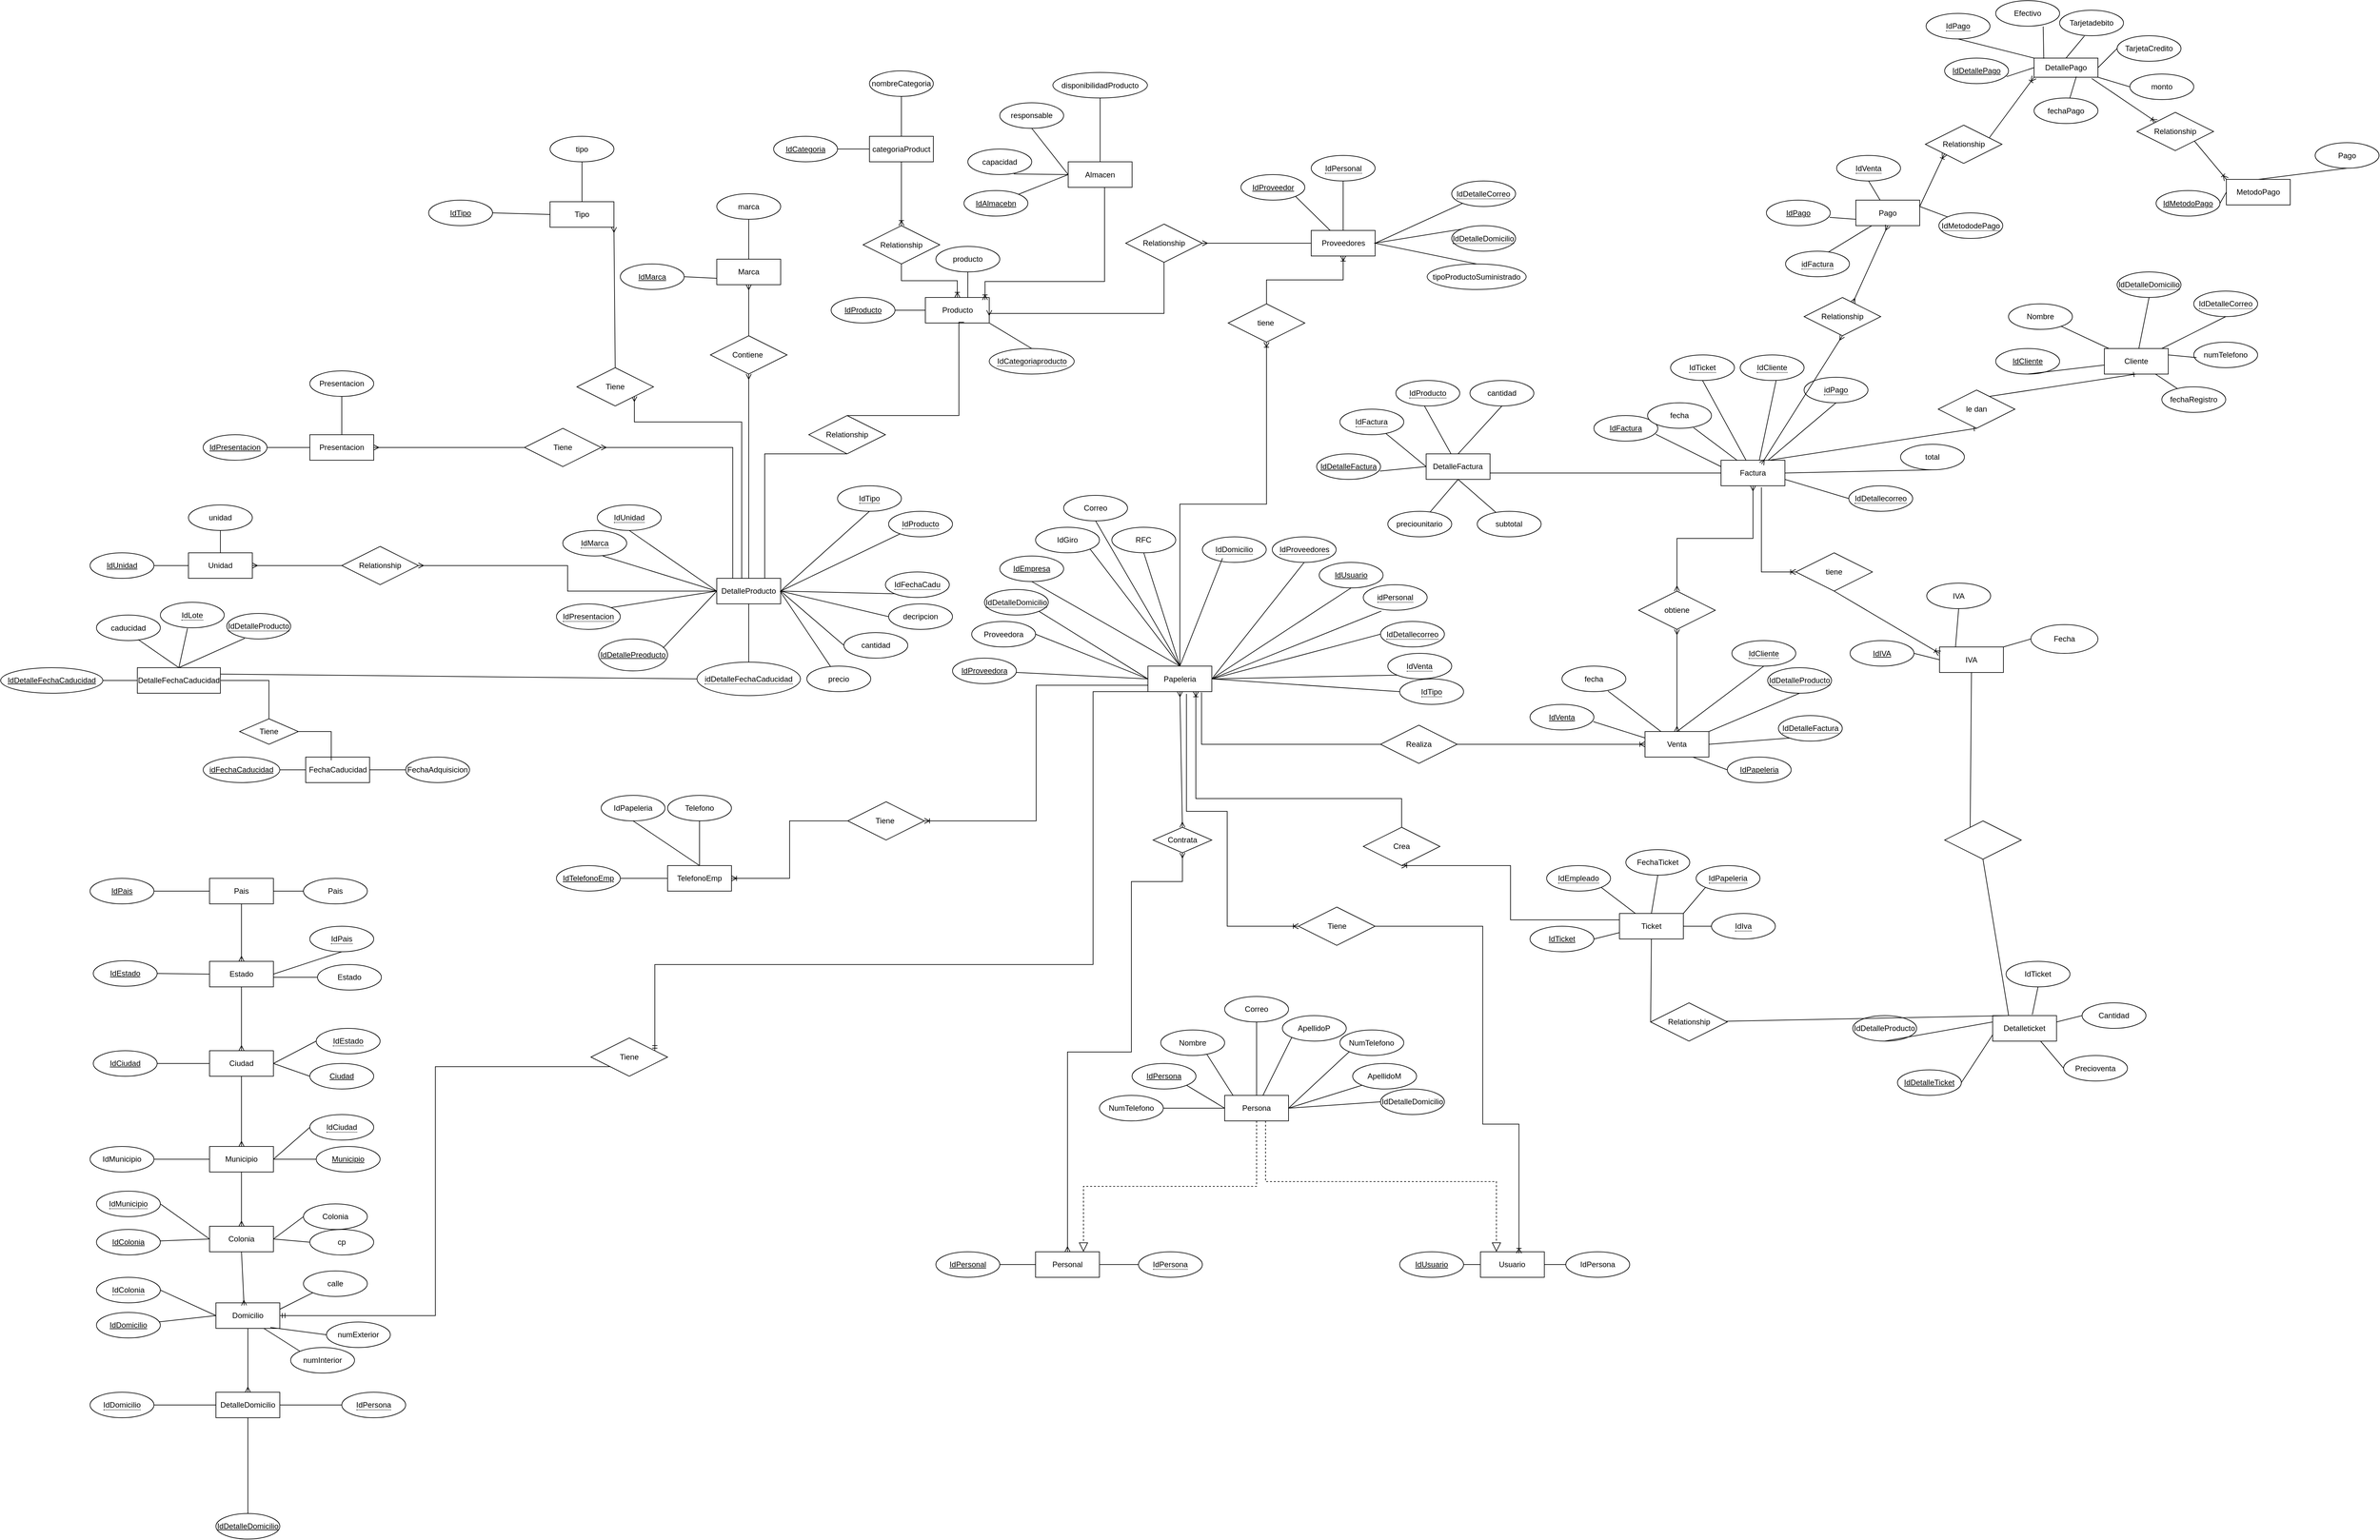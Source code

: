 <mxfile version="24.7.17">
  <diagram name="Página-1" id="UXzf3S0nH4Uhus1gTLRI">
    <mxGraphModel dx="982" dy="651" grid="1" gridSize="10" guides="1" tooltips="1" connect="1" arrows="1" fold="1" page="1" pageScale="1" pageWidth="827" pageHeight="1169" math="0" shadow="0">
      <root>
        <mxCell id="0" />
        <mxCell id="1" parent="0" />
        <mxCell id="QjNtPEgjnl-QaEUy_3Rx-1" value="Usuario" style="whiteSpace=wrap;html=1;align=center;" vertex="1" parent="1">
          <mxGeometry x="2826.4" y="2210" width="100" height="40" as="geometry" />
        </mxCell>
        <mxCell id="QjNtPEgjnl-QaEUy_3Rx-2" value="IdUsuario" style="ellipse;whiteSpace=wrap;html=1;align=center;fontStyle=4;" vertex="1" parent="1">
          <mxGeometry x="2700" y="2210" width="100" height="40" as="geometry" />
        </mxCell>
        <mxCell id="QjNtPEgjnl-QaEUy_3Rx-3" value="" style="endArrow=none;html=1;rounded=0;exitX=1;exitY=0.5;exitDx=0;exitDy=0;entryX=0;entryY=0.5;entryDx=0;entryDy=0;" edge="1" parent="1" source="QjNtPEgjnl-QaEUy_3Rx-2" target="QjNtPEgjnl-QaEUy_3Rx-1">
          <mxGeometry relative="1" as="geometry">
            <mxPoint x="2891" y="2007.5" as="sourcePoint" />
            <mxPoint x="3051" y="2007.5" as="targetPoint" />
          </mxGeometry>
        </mxCell>
        <mxCell id="QjNtPEgjnl-QaEUy_3Rx-4" value="Personal" style="whiteSpace=wrap;html=1;align=center;" vertex="1" parent="1">
          <mxGeometry x="2130" y="2210" width="100" height="40" as="geometry" />
        </mxCell>
        <mxCell id="QjNtPEgjnl-QaEUy_3Rx-5" value="IdPersonal" style="ellipse;whiteSpace=wrap;html=1;align=center;fontStyle=4;" vertex="1" parent="1">
          <mxGeometry x="1974" y="2210" width="100" height="40" as="geometry" />
        </mxCell>
        <mxCell id="QjNtPEgjnl-QaEUy_3Rx-6" value="NumTelefono" style="ellipse;whiteSpace=wrap;html=1;align=center;" vertex="1" parent="1">
          <mxGeometry x="2230" y="1965" width="100" height="40" as="geometry" />
        </mxCell>
        <mxCell id="QjNtPEgjnl-QaEUy_3Rx-7" value="Almacen" style="whiteSpace=wrap;html=1;align=center;" vertex="1" parent="1">
          <mxGeometry x="2181.1" y="502.5" width="100" height="40" as="geometry" />
        </mxCell>
        <mxCell id="QjNtPEgjnl-QaEUy_3Rx-8" value="IdAlmacebn" style="ellipse;whiteSpace=wrap;html=1;align=center;fontStyle=4;" vertex="1" parent="1">
          <mxGeometry x="2018" y="547.5" width="100" height="40" as="geometry" />
        </mxCell>
        <mxCell id="QjNtPEgjnl-QaEUy_3Rx-9" value="capacidad" style="ellipse;whiteSpace=wrap;html=1;align=center;" vertex="1" parent="1">
          <mxGeometry x="2024" y="482.5" width="100" height="40" as="geometry" />
        </mxCell>
        <mxCell id="QjNtPEgjnl-QaEUy_3Rx-10" value="responsable" style="ellipse;whiteSpace=wrap;html=1;align=center;" vertex="1" parent="1">
          <mxGeometry x="2074" y="410" width="100" height="40" as="geometry" />
        </mxCell>
        <mxCell id="QjNtPEgjnl-QaEUy_3Rx-11" value="disponibilidadProducto" style="ellipse;whiteSpace=wrap;html=1;align=center;" vertex="1" parent="1">
          <mxGeometry x="2157.1" y="362.5" width="148" height="40" as="geometry" />
        </mxCell>
        <mxCell id="QjNtPEgjnl-QaEUy_3Rx-12" value="Proveedores" style="whiteSpace=wrap;html=1;align=center;" vertex="1" parent="1">
          <mxGeometry x="2561.5" y="610" width="100" height="40" as="geometry" />
        </mxCell>
        <mxCell id="QjNtPEgjnl-QaEUy_3Rx-13" value="IdProveedor" style="ellipse;whiteSpace=wrap;html=1;align=center;fontStyle=4;" vertex="1" parent="1">
          <mxGeometry x="2451.5" y="522.5" width="100" height="40" as="geometry" />
        </mxCell>
        <mxCell id="QjNtPEgjnl-QaEUy_3Rx-14" value="tipoProductoSuministrado" style="ellipse;whiteSpace=wrap;html=1;align=center;" vertex="1" parent="1">
          <mxGeometry x="2743" y="662.5" width="155" height="40" as="geometry" />
        </mxCell>
        <mxCell id="QjNtPEgjnl-QaEUy_3Rx-15" value="categoriaProduct" style="whiteSpace=wrap;html=1;align=center;" vertex="1" parent="1">
          <mxGeometry x="1870" y="462.5" width="100" height="40" as="geometry" />
        </mxCell>
        <mxCell id="QjNtPEgjnl-QaEUy_3Rx-16" value="IdCategoria" style="ellipse;whiteSpace=wrap;html=1;align=center;fontStyle=4;" vertex="1" parent="1">
          <mxGeometry x="1720" y="462.5" width="100" height="40" as="geometry" />
        </mxCell>
        <mxCell id="QjNtPEgjnl-QaEUy_3Rx-17" value="nombreCategoria" style="ellipse;whiteSpace=wrap;html=1;align=center;" vertex="1" parent="1">
          <mxGeometry x="1870" y="360" width="100" height="40" as="geometry" />
        </mxCell>
        <mxCell id="QjNtPEgjnl-QaEUy_3Rx-18" value="" style="endArrow=none;html=1;rounded=0;exitX=0;exitY=0.5;exitDx=0;exitDy=0;entryX=1;entryY=0.5;entryDx=0;entryDy=0;" edge="1" parent="1" source="QjNtPEgjnl-QaEUy_3Rx-104" target="QjNtPEgjnl-QaEUy_3Rx-1">
          <mxGeometry relative="1" as="geometry">
            <mxPoint x="3001" y="1947.5" as="sourcePoint" />
            <mxPoint x="2930" y="2210" as="targetPoint" />
          </mxGeometry>
        </mxCell>
        <mxCell id="QjNtPEgjnl-QaEUy_3Rx-19" value="" style="endArrow=none;html=1;rounded=0;entryX=1;entryY=0.5;entryDx=0;entryDy=0;" edge="1" parent="1" source="QjNtPEgjnl-QaEUy_3Rx-331" target="QjNtPEgjnl-QaEUy_3Rx-6">
          <mxGeometry relative="1" as="geometry">
            <mxPoint x="2321.5" y="2155" as="sourcePoint" />
            <mxPoint x="2371.5" y="2155" as="targetPoint" />
          </mxGeometry>
        </mxCell>
        <mxCell id="QjNtPEgjnl-QaEUy_3Rx-20" value="" style="endArrow=none;html=1;rounded=0;" edge="1" parent="1" source="QjNtPEgjnl-QaEUy_3Rx-5" target="QjNtPEgjnl-QaEUy_3Rx-4">
          <mxGeometry relative="1" as="geometry">
            <mxPoint x="2291.5" y="2085" as="sourcePoint" />
            <mxPoint x="2341.5" y="2085" as="targetPoint" />
          </mxGeometry>
        </mxCell>
        <mxCell id="QjNtPEgjnl-QaEUy_3Rx-21" value="" style="endArrow=none;html=1;rounded=0;exitX=0;exitY=0.5;exitDx=0;exitDy=0;entryX=0.72;entryY=0.975;entryDx=0;entryDy=0;entryPerimeter=0;" edge="1" parent="1" source="QjNtPEgjnl-QaEUy_3Rx-7" target="QjNtPEgjnl-QaEUy_3Rx-9">
          <mxGeometry relative="1" as="geometry">
            <mxPoint x="2108.5" y="442.5" as="sourcePoint" />
            <mxPoint x="2158.5" y="442.5" as="targetPoint" />
          </mxGeometry>
        </mxCell>
        <mxCell id="QjNtPEgjnl-QaEUy_3Rx-22" value="" style="endArrow=none;html=1;rounded=0;entryX=0.5;entryY=1;entryDx=0;entryDy=0;exitX=0;exitY=0.5;exitDx=0;exitDy=0;" edge="1" parent="1" source="QjNtPEgjnl-QaEUy_3Rx-7" target="QjNtPEgjnl-QaEUy_3Rx-10">
          <mxGeometry relative="1" as="geometry">
            <mxPoint x="2238.5" y="522.5" as="sourcePoint" />
            <mxPoint x="2288.5" y="522.5" as="targetPoint" />
          </mxGeometry>
        </mxCell>
        <mxCell id="QjNtPEgjnl-QaEUy_3Rx-23" value="" style="endArrow=none;html=1;rounded=0;exitX=1;exitY=0;exitDx=0;exitDy=0;entryX=0;entryY=0.5;entryDx=0;entryDy=0;" edge="1" parent="1" source="QjNtPEgjnl-QaEUy_3Rx-8" target="QjNtPEgjnl-QaEUy_3Rx-7">
          <mxGeometry relative="1" as="geometry">
            <mxPoint x="2178.5" y="612.5" as="sourcePoint" />
            <mxPoint x="2228.5" y="612.5" as="targetPoint" />
          </mxGeometry>
        </mxCell>
        <mxCell id="QjNtPEgjnl-QaEUy_3Rx-24" value="" style="endArrow=none;html=1;rounded=0;exitX=0.5;exitY=1;exitDx=0;exitDy=0;entryX=0.5;entryY=0;entryDx=0;entryDy=0;" edge="1" parent="1" source="QjNtPEgjnl-QaEUy_3Rx-11" target="QjNtPEgjnl-QaEUy_3Rx-7">
          <mxGeometry relative="1" as="geometry">
            <mxPoint x="2338.5" y="542.5" as="sourcePoint" />
            <mxPoint x="2388.5" y="542.5" as="targetPoint" />
          </mxGeometry>
        </mxCell>
        <mxCell id="QjNtPEgjnl-QaEUy_3Rx-25" value="" style="endArrow=none;html=1;rounded=0;exitX=1;exitY=1;exitDx=0;exitDy=0;" edge="1" parent="1" source="QjNtPEgjnl-QaEUy_3Rx-13" target="QjNtPEgjnl-QaEUy_3Rx-12">
          <mxGeometry relative="1" as="geometry">
            <mxPoint x="2561.5" y="705" as="sourcePoint" />
            <mxPoint x="2601.5" y="745" as="targetPoint" />
          </mxGeometry>
        </mxCell>
        <mxCell id="QjNtPEgjnl-QaEUy_3Rx-26" value="" style="endArrow=none;html=1;rounded=0;exitX=0.5;exitY=1;exitDx=0;exitDy=0;" edge="1" parent="1" source="QjNtPEgjnl-QaEUy_3Rx-250" target="QjNtPEgjnl-QaEUy_3Rx-12">
          <mxGeometry relative="1" as="geometry">
            <mxPoint x="2516.855" y="569.142" as="sourcePoint" />
            <mxPoint x="2631.5" y="705" as="targetPoint" />
          </mxGeometry>
        </mxCell>
        <mxCell id="QjNtPEgjnl-QaEUy_3Rx-27" value="" style="endArrow=none;html=1;rounded=0;exitX=1;exitY=0.5;exitDx=0;exitDy=0;" edge="1" parent="1" source="QjNtPEgjnl-QaEUy_3Rx-12" target="QjNtPEgjnl-QaEUy_3Rx-105">
          <mxGeometry relative="1" as="geometry">
            <mxPoint x="2571.5" y="755" as="sourcePoint" />
            <mxPoint x="2704.5" y="622" as="targetPoint" />
          </mxGeometry>
        </mxCell>
        <mxCell id="QjNtPEgjnl-QaEUy_3Rx-28" value="" style="endArrow=none;html=1;rounded=0;exitX=0.5;exitY=0;exitDx=0;exitDy=0;" edge="1" parent="1" source="QjNtPEgjnl-QaEUy_3Rx-229">
          <mxGeometry relative="1" as="geometry">
            <mxPoint x="2686.3" y="694.6" as="sourcePoint" />
            <mxPoint x="2660" y="630" as="targetPoint" />
          </mxGeometry>
        </mxCell>
        <mxCell id="QjNtPEgjnl-QaEUy_3Rx-29" value="" style="endArrow=none;html=1;rounded=0;entryX=0.5;entryY=0;entryDx=0;entryDy=0;exitX=1;exitY=0.5;exitDx=0;exitDy=0;" edge="1" parent="1" source="QjNtPEgjnl-QaEUy_3Rx-12" target="QjNtPEgjnl-QaEUy_3Rx-14">
          <mxGeometry relative="1" as="geometry">
            <mxPoint x="2571.5" y="725" as="sourcePoint" />
            <mxPoint x="2621.5" y="725" as="targetPoint" />
          </mxGeometry>
        </mxCell>
        <mxCell id="QjNtPEgjnl-QaEUy_3Rx-30" value="" style="endArrow=none;html=1;rounded=0;" edge="1" parent="1" source="QjNtPEgjnl-QaEUy_3Rx-15" target="QjNtPEgjnl-QaEUy_3Rx-17">
          <mxGeometry relative="1" as="geometry">
            <mxPoint x="1794" y="625" as="sourcePoint" />
            <mxPoint x="1844" y="625" as="targetPoint" />
          </mxGeometry>
        </mxCell>
        <mxCell id="QjNtPEgjnl-QaEUy_3Rx-31" value="" style="endArrow=none;html=1;rounded=0;" edge="1" parent="1" source="QjNtPEgjnl-QaEUy_3Rx-15" target="QjNtPEgjnl-QaEUy_3Rx-16">
          <mxGeometry relative="1" as="geometry">
            <mxPoint x="1694" y="675" as="sourcePoint" />
            <mxPoint x="1744" y="675" as="targetPoint" />
          </mxGeometry>
        </mxCell>
        <mxCell id="QjNtPEgjnl-QaEUy_3Rx-32" value="Factura" style="whiteSpace=wrap;html=1;align=center;" vertex="1" parent="1">
          <mxGeometry x="3203" y="970" width="100" height="40" as="geometry" />
        </mxCell>
        <mxCell id="QjNtPEgjnl-QaEUy_3Rx-33" value="IdFactura" style="ellipse;whiteSpace=wrap;html=1;align=center;fontStyle=4;" vertex="1" parent="1">
          <mxGeometry x="3004" y="900" width="100" height="40" as="geometry" />
        </mxCell>
        <mxCell id="QjNtPEgjnl-QaEUy_3Rx-34" value="fecha" style="ellipse;whiteSpace=wrap;html=1;align=center;" vertex="1" parent="1">
          <mxGeometry x="3088" y="880" width="100" height="40" as="geometry" />
        </mxCell>
        <mxCell id="QjNtPEgjnl-QaEUy_3Rx-35" value="total" style="ellipse;whiteSpace=wrap;html=1;align=center;" vertex="1" parent="1">
          <mxGeometry x="3484" y="945" width="100" height="40" as="geometry" />
        </mxCell>
        <mxCell id="QjNtPEgjnl-QaEUy_3Rx-36" value="" style="endArrow=none;html=1;rounded=0;exitX=0.25;exitY=0;exitDx=0;exitDy=0;entryX=0.72;entryY=0.975;entryDx=0;entryDy=0;entryPerimeter=0;" edge="1" parent="1" source="QjNtPEgjnl-QaEUy_3Rx-32" target="QjNtPEgjnl-QaEUy_3Rx-34">
          <mxGeometry relative="1" as="geometry">
            <mxPoint x="3128" y="850" as="sourcePoint" />
            <mxPoint x="3178" y="850" as="targetPoint" />
          </mxGeometry>
        </mxCell>
        <mxCell id="QjNtPEgjnl-QaEUy_3Rx-37" value="" style="endArrow=none;html=1;rounded=0;entryX=0.564;entryY=0.98;entryDx=0;entryDy=0;entryPerimeter=0;" edge="1" parent="1" target="QjNtPEgjnl-QaEUy_3Rx-106">
          <mxGeometry relative="1" as="geometry">
            <mxPoint x="3263" y="970" as="sourcePoint" />
            <mxPoint x="3248.0" y="890" as="targetPoint" />
          </mxGeometry>
        </mxCell>
        <mxCell id="QjNtPEgjnl-QaEUy_3Rx-38" value="" style="endArrow=none;html=1;rounded=0;entryX=0;entryY=0.25;entryDx=0;entryDy=0;exitX=0.968;exitY=0.732;exitDx=0;exitDy=0;exitPerimeter=0;" edge="1" parent="1" source="QjNtPEgjnl-QaEUy_3Rx-33" target="QjNtPEgjnl-QaEUy_3Rx-32">
          <mxGeometry relative="1" as="geometry">
            <mxPoint x="3163" y="980" as="sourcePoint" />
            <mxPoint x="3248" y="1020" as="targetPoint" />
          </mxGeometry>
        </mxCell>
        <mxCell id="QjNtPEgjnl-QaEUy_3Rx-39" value="" style="endArrow=none;html=1;rounded=0;exitX=0.5;exitY=1;exitDx=0;exitDy=0;entryX=1;entryY=0.5;entryDx=0;entryDy=0;" edge="1" parent="1" source="QjNtPEgjnl-QaEUy_3Rx-35" target="QjNtPEgjnl-QaEUy_3Rx-32">
          <mxGeometry relative="1" as="geometry">
            <mxPoint x="3388" y="950" as="sourcePoint" />
            <mxPoint x="3333" y="990" as="targetPoint" />
          </mxGeometry>
        </mxCell>
        <mxCell id="QjNtPEgjnl-QaEUy_3Rx-40" value="DetalleFactura" style="whiteSpace=wrap;html=1;align=center;" vertex="1" parent="1">
          <mxGeometry x="2741.4" y="960" width="100" height="40" as="geometry" />
        </mxCell>
        <mxCell id="QjNtPEgjnl-QaEUy_3Rx-41" value="IdDetalleFactura" style="ellipse;whiteSpace=wrap;html=1;align=center;fontStyle=4;" vertex="1" parent="1">
          <mxGeometry x="2570" y="960" width="100" height="40" as="geometry" />
        </mxCell>
        <mxCell id="QjNtPEgjnl-QaEUy_3Rx-42" value="cantidad" style="ellipse;whiteSpace=wrap;html=1;align=center;" vertex="1" parent="1">
          <mxGeometry x="2810" y="845" width="100" height="40" as="geometry" />
        </mxCell>
        <mxCell id="QjNtPEgjnl-QaEUy_3Rx-43" value="" style="endArrow=none;html=1;rounded=0;exitX=0;exitY=0.5;exitDx=0;exitDy=0;" edge="1" parent="1" source="QjNtPEgjnl-QaEUy_3Rx-40" target="QjNtPEgjnl-QaEUy_3Rx-110">
          <mxGeometry relative="1" as="geometry">
            <mxPoint x="2631.4" y="850" as="sourcePoint" />
            <mxPoint x="2663.4" y="919" as="targetPoint" />
          </mxGeometry>
        </mxCell>
        <mxCell id="QjNtPEgjnl-QaEUy_3Rx-44" value="" style="endArrow=none;html=1;rounded=0;entryX=0.448;entryY=1.004;entryDx=0;entryDy=0;entryPerimeter=0;" edge="1" parent="1" source="QjNtPEgjnl-QaEUy_3Rx-40" target="QjNtPEgjnl-QaEUy_3Rx-109">
          <mxGeometry relative="1" as="geometry">
            <mxPoint x="2761.4" y="930" as="sourcePoint" />
            <mxPoint x="2751.4" y="890" as="targetPoint" />
          </mxGeometry>
        </mxCell>
        <mxCell id="QjNtPEgjnl-QaEUy_3Rx-45" value="" style="endArrow=none;html=1;rounded=0;exitX=0.99;exitY=0.675;exitDx=0;exitDy=0;entryX=0;entryY=0.5;entryDx=0;entryDy=0;exitPerimeter=0;" edge="1" parent="1" source="QjNtPEgjnl-QaEUy_3Rx-41" target="QjNtPEgjnl-QaEUy_3Rx-40">
          <mxGeometry relative="1" as="geometry">
            <mxPoint x="2701.4" y="1020" as="sourcePoint" />
            <mxPoint x="2751.4" y="1020" as="targetPoint" />
          </mxGeometry>
        </mxCell>
        <mxCell id="QjNtPEgjnl-QaEUy_3Rx-46" value="" style="endArrow=none;html=1;rounded=0;exitX=0.5;exitY=1;exitDx=0;exitDy=0;entryX=0.5;entryY=0;entryDx=0;entryDy=0;" edge="1" parent="1" source="QjNtPEgjnl-QaEUy_3Rx-42" target="QjNtPEgjnl-QaEUy_3Rx-40">
          <mxGeometry relative="1" as="geometry">
            <mxPoint x="2861.4" y="950" as="sourcePoint" />
            <mxPoint x="2780" y="960" as="targetPoint" />
          </mxGeometry>
        </mxCell>
        <mxCell id="QjNtPEgjnl-QaEUy_3Rx-47" value="preciounitario" style="ellipse;whiteSpace=wrap;html=1;align=center;" vertex="1" parent="1">
          <mxGeometry x="2681.4" y="1050" width="100" height="40" as="geometry" />
        </mxCell>
        <mxCell id="QjNtPEgjnl-QaEUy_3Rx-48" value="subtotal" style="ellipse;whiteSpace=wrap;html=1;align=center;" vertex="1" parent="1">
          <mxGeometry x="2821.4" y="1050" width="100" height="40" as="geometry" />
        </mxCell>
        <mxCell id="QjNtPEgjnl-QaEUy_3Rx-49" value="" style="endArrow=none;html=1;rounded=0;exitX=0.5;exitY=1;exitDx=0;exitDy=0;" edge="1" parent="1" source="QjNtPEgjnl-QaEUy_3Rx-40" target="QjNtPEgjnl-QaEUy_3Rx-47">
          <mxGeometry relative="1" as="geometry">
            <mxPoint x="2631.4" y="1090" as="sourcePoint" />
            <mxPoint x="2571.4" y="1160" as="targetPoint" />
          </mxGeometry>
        </mxCell>
        <mxCell id="QjNtPEgjnl-QaEUy_3Rx-50" value="" style="endArrow=none;html=1;rounded=0;exitX=0.5;exitY=1;exitDx=0;exitDy=0;" edge="1" parent="1" source="QjNtPEgjnl-QaEUy_3Rx-40" target="QjNtPEgjnl-QaEUy_3Rx-48">
          <mxGeometry relative="1" as="geometry">
            <mxPoint x="2661.4" y="1170" as="sourcePoint" />
            <mxPoint x="2601.4" y="1240" as="targetPoint" />
          </mxGeometry>
        </mxCell>
        <mxCell id="QjNtPEgjnl-QaEUy_3Rx-51" value="Venta" style="whiteSpace=wrap;html=1;align=center;" vertex="1" parent="1">
          <mxGeometry x="3084" y="1395" width="100" height="40" as="geometry" />
        </mxCell>
        <mxCell id="QjNtPEgjnl-QaEUy_3Rx-52" value="IdVenta" style="ellipse;whiteSpace=wrap;html=1;align=center;fontStyle=4;" vertex="1" parent="1">
          <mxGeometry x="2904" y="1352.5" width="100" height="40" as="geometry" />
        </mxCell>
        <mxCell id="QjNtPEgjnl-QaEUy_3Rx-53" value="fecha" style="ellipse;whiteSpace=wrap;html=1;align=center;" vertex="1" parent="1">
          <mxGeometry x="2954" y="1292.5" width="100" height="40" as="geometry" />
        </mxCell>
        <mxCell id="QjNtPEgjnl-QaEUy_3Rx-54" value="" style="endArrow=none;html=1;rounded=0;exitX=0.25;exitY=0;exitDx=0;exitDy=0;entryX=0.72;entryY=0.975;entryDx=0;entryDy=0;entryPerimeter=0;" edge="1" parent="1" source="QjNtPEgjnl-QaEUy_3Rx-51" target="QjNtPEgjnl-QaEUy_3Rx-53">
          <mxGeometry relative="1" as="geometry">
            <mxPoint x="3004" y="1285" as="sourcePoint" />
            <mxPoint x="3054" y="1285" as="targetPoint" />
          </mxGeometry>
        </mxCell>
        <mxCell id="QjNtPEgjnl-QaEUy_3Rx-55" value="" style="endArrow=none;html=1;rounded=0;exitX=0.5;exitY=0;exitDx=0;exitDy=0;entryX=0.5;entryY=1;entryDx=0;entryDy=0;" edge="1" parent="1" source="QjNtPEgjnl-QaEUy_3Rx-51" target="QjNtPEgjnl-QaEUy_3Rx-107">
          <mxGeometry relative="1" as="geometry">
            <mxPoint x="3134" y="1365" as="sourcePoint" />
            <mxPoint x="3121.963" y="1314.965" as="targetPoint" />
          </mxGeometry>
        </mxCell>
        <mxCell id="QjNtPEgjnl-QaEUy_3Rx-56" value="" style="endArrow=none;html=1;rounded=0;exitX=0.99;exitY=0.675;exitDx=0;exitDy=0;entryX=0;entryY=0.25;entryDx=0;entryDy=0;exitPerimeter=0;" edge="1" parent="1" source="QjNtPEgjnl-QaEUy_3Rx-52" target="QjNtPEgjnl-QaEUy_3Rx-51">
          <mxGeometry relative="1" as="geometry">
            <mxPoint x="3074" y="1455" as="sourcePoint" />
            <mxPoint x="3124" y="1455" as="targetPoint" />
          </mxGeometry>
        </mxCell>
        <mxCell id="QjNtPEgjnl-QaEUy_3Rx-57" value="" style="endArrow=none;html=1;rounded=0;entryX=1;entryY=0.5;entryDx=0;entryDy=0;" edge="1" parent="1" target="QjNtPEgjnl-QaEUy_3Rx-51">
          <mxGeometry relative="1" as="geometry">
            <mxPoint x="3312.8" y="1405" as="sourcePoint" />
            <mxPoint x="3284" y="1385" as="targetPoint" />
          </mxGeometry>
        </mxCell>
        <mxCell id="QjNtPEgjnl-QaEUy_3Rx-58" value="Pago" style="whiteSpace=wrap;html=1;align=center;" vertex="1" parent="1">
          <mxGeometry x="3414" y="562.5" width="100" height="40" as="geometry" />
        </mxCell>
        <mxCell id="QjNtPEgjnl-QaEUy_3Rx-59" value="IdPago" style="ellipse;whiteSpace=wrap;html=1;align=center;fontStyle=4;" vertex="1" parent="1">
          <mxGeometry x="3274" y="562.5" width="100" height="40" as="geometry" />
        </mxCell>
        <mxCell id="QjNtPEgjnl-QaEUy_3Rx-60" value="monto" style="ellipse;whiteSpace=wrap;html=1;align=center;" vertex="1" parent="1">
          <mxGeometry x="3843" y="365" width="100" height="40" as="geometry" />
        </mxCell>
        <mxCell id="QjNtPEgjnl-QaEUy_3Rx-61" value="" style="endArrow=none;html=1;rounded=0;exitX=0.99;exitY=0.675;exitDx=0;exitDy=0;entryX=0;entryY=0.75;entryDx=0;entryDy=0;exitPerimeter=0;" edge="1" parent="1" source="QjNtPEgjnl-QaEUy_3Rx-59" target="QjNtPEgjnl-QaEUy_3Rx-58">
          <mxGeometry relative="1" as="geometry">
            <mxPoint x="3404" y="622.5" as="sourcePoint" />
            <mxPoint x="3454" y="622.5" as="targetPoint" />
          </mxGeometry>
        </mxCell>
        <mxCell id="QjNtPEgjnl-QaEUy_3Rx-62" value="fechaPago" style="ellipse;whiteSpace=wrap;html=1;align=center;" vertex="1" parent="1">
          <mxGeometry x="3693" y="402.5" width="100" height="40" as="geometry" />
        </mxCell>
        <mxCell id="QjNtPEgjnl-QaEUy_3Rx-63" value="Producto" style="whiteSpace=wrap;html=1;align=center;" vertex="1" parent="1">
          <mxGeometry x="1957.5" y="715" width="100" height="40" as="geometry" />
        </mxCell>
        <mxCell id="QjNtPEgjnl-QaEUy_3Rx-64" value="IdProducto" style="ellipse;whiteSpace=wrap;html=1;align=center;fontStyle=4;" vertex="1" parent="1">
          <mxGeometry x="1810" y="715" width="100" height="40" as="geometry" />
        </mxCell>
        <mxCell id="QjNtPEgjnl-QaEUy_3Rx-65" value="producto" style="ellipse;whiteSpace=wrap;html=1;align=center;" vertex="1" parent="1">
          <mxGeometry x="1974" y="635" width="100" height="40" as="geometry" />
        </mxCell>
        <mxCell id="QjNtPEgjnl-QaEUy_3Rx-66" value="&lt;span style=&quot;border-bottom: 1px dotted&quot;&gt;IdMarca&lt;/span&gt;" style="ellipse;whiteSpace=wrap;html=1;align=center;" vertex="1" parent="1">
          <mxGeometry x="1390" y="1080" width="100" height="40" as="geometry" />
        </mxCell>
        <mxCell id="QjNtPEgjnl-QaEUy_3Rx-67" value="&lt;span style=&quot;border-bottom: 1px dotted&quot;&gt;IdFechaCadu&lt;/span&gt;" style="ellipse;whiteSpace=wrap;html=1;align=center;" vertex="1" parent="1">
          <mxGeometry x="1895" y="1145" width="100" height="40" as="geometry" />
        </mxCell>
        <mxCell id="QjNtPEgjnl-QaEUy_3Rx-68" value="Marca" style="whiteSpace=wrap;html=1;align=center;" vertex="1" parent="1">
          <mxGeometry x="1631" y="655" width="100" height="40" as="geometry" />
        </mxCell>
        <mxCell id="QjNtPEgjnl-QaEUy_3Rx-69" value="IdMarca" style="ellipse;whiteSpace=wrap;html=1;align=center;fontStyle=4;" vertex="1" parent="1">
          <mxGeometry x="1480" y="662.5" width="100" height="40" as="geometry" />
        </mxCell>
        <mxCell id="QjNtPEgjnl-QaEUy_3Rx-70" value="marca" style="ellipse;whiteSpace=wrap;html=1;align=center;" vertex="1" parent="1">
          <mxGeometry x="1631" y="552.5" width="100" height="40" as="geometry" />
        </mxCell>
        <mxCell id="QjNtPEgjnl-QaEUy_3Rx-71" value="Unidad" style="whiteSpace=wrap;html=1;align=center;" vertex="1" parent="1">
          <mxGeometry x="804" y="1115" width="100" height="40" as="geometry" />
        </mxCell>
        <mxCell id="QjNtPEgjnl-QaEUy_3Rx-72" value="IdUnidad" style="ellipse;whiteSpace=wrap;html=1;align=center;fontStyle=4;" vertex="1" parent="1">
          <mxGeometry x="650" y="1115" width="100" height="40" as="geometry" />
        </mxCell>
        <mxCell id="QjNtPEgjnl-QaEUy_3Rx-73" value="unidad" style="ellipse;whiteSpace=wrap;html=1;align=center;" vertex="1" parent="1">
          <mxGeometry x="804" y="1040" width="100" height="40" as="geometry" />
        </mxCell>
        <mxCell id="QjNtPEgjnl-QaEUy_3Rx-74" value="Tipo" style="whiteSpace=wrap;html=1;align=center;" vertex="1" parent="1">
          <mxGeometry x="1370" y="565" width="100" height="40" as="geometry" />
        </mxCell>
        <mxCell id="QjNtPEgjnl-QaEUy_3Rx-75" value="IdTipo" style="ellipse;whiteSpace=wrap;html=1;align=center;fontStyle=4;" vertex="1" parent="1">
          <mxGeometry x="1180" y="562.5" width="100" height="40" as="geometry" />
        </mxCell>
        <mxCell id="QjNtPEgjnl-QaEUy_3Rx-76" value="tipo" style="ellipse;whiteSpace=wrap;html=1;align=center;" vertex="1" parent="1">
          <mxGeometry x="1370" y="462.5" width="100" height="40" as="geometry" />
        </mxCell>
        <mxCell id="QjNtPEgjnl-QaEUy_3Rx-77" value="Presentacion" style="whiteSpace=wrap;html=1;align=center;" vertex="1" parent="1">
          <mxGeometry x="994" y="930" width="100" height="40" as="geometry" />
        </mxCell>
        <mxCell id="QjNtPEgjnl-QaEUy_3Rx-78" value="IdPresentacion" style="ellipse;whiteSpace=wrap;html=1;align=center;fontStyle=4;" vertex="1" parent="1">
          <mxGeometry x="827" y="930" width="100" height="40" as="geometry" />
        </mxCell>
        <mxCell id="QjNtPEgjnl-QaEUy_3Rx-79" value="Presentacion" style="ellipse;whiteSpace=wrap;html=1;align=center;" vertex="1" parent="1">
          <mxGeometry x="994" y="830" width="100" height="40" as="geometry" />
        </mxCell>
        <mxCell id="QjNtPEgjnl-QaEUy_3Rx-80" value="DetalleFechaCaducidad" style="whiteSpace=wrap;html=1;align=center;" vertex="1" parent="1">
          <mxGeometry x="724" y="1295" width="130" height="40" as="geometry" />
        </mxCell>
        <mxCell id="QjNtPEgjnl-QaEUy_3Rx-81" value="IdDetalleFechaCaducidad" style="ellipse;whiteSpace=wrap;html=1;align=center;fontStyle=4;" vertex="1" parent="1">
          <mxGeometry x="510" y="1295" width="160" height="40" as="geometry" />
        </mxCell>
        <mxCell id="QjNtPEgjnl-QaEUy_3Rx-82" value="caducidad" style="ellipse;whiteSpace=wrap;html=1;align=center;" vertex="1" parent="1">
          <mxGeometry x="660" y="1212.5" width="100" height="40" as="geometry" />
        </mxCell>
        <mxCell id="QjNtPEgjnl-QaEUy_3Rx-83" value="&lt;span style=&quot;border-bottom: 1px dotted&quot;&gt;IdLote&lt;/span&gt;" style="ellipse;whiteSpace=wrap;html=1;align=center;" vertex="1" parent="1">
          <mxGeometry x="760" y="1192.5" width="100" height="40" as="geometry" />
        </mxCell>
        <mxCell id="QjNtPEgjnl-QaEUy_3Rx-84" value="FechaCaducidad" style="whiteSpace=wrap;html=1;align=center;" vertex="1" parent="1">
          <mxGeometry x="987.5" y="1435" width="100" height="40" as="geometry" />
        </mxCell>
        <mxCell id="QjNtPEgjnl-QaEUy_3Rx-85" value="idFechaCaducidad" style="ellipse;whiteSpace=wrap;html=1;align=center;fontStyle=4;" vertex="1" parent="1">
          <mxGeometry x="827" y="1435" width="120" height="40" as="geometry" />
        </mxCell>
        <mxCell id="QjNtPEgjnl-QaEUy_3Rx-86" value="FechaAdquisicion" style="ellipse;whiteSpace=wrap;html=1;align=center;" vertex="1" parent="1">
          <mxGeometry x="1144" y="1435" width="100" height="40" as="geometry" />
        </mxCell>
        <mxCell id="QjNtPEgjnl-QaEUy_3Rx-87" value="&lt;span style=&quot;border-bottom: 1px dotted&quot;&gt;IdDetalleProducto&lt;/span&gt;" style="ellipse;whiteSpace=wrap;html=1;align=center;" vertex="1" parent="1">
          <mxGeometry x="864" y="1210" width="100" height="40" as="geometry" />
        </mxCell>
        <mxCell id="QjNtPEgjnl-QaEUy_3Rx-88" value="DetalleProducto" style="whiteSpace=wrap;html=1;align=center;" vertex="1" parent="1">
          <mxGeometry x="1631" y="1155" width="100" height="40" as="geometry" />
        </mxCell>
        <mxCell id="QjNtPEgjnl-QaEUy_3Rx-89" value="&lt;span style=&quot;border-bottom: 1px dotted&quot;&gt;IdPresentacion&lt;/span&gt;" style="ellipse;whiteSpace=wrap;html=1;align=center;" vertex="1" parent="1">
          <mxGeometry x="1380" y="1195" width="100" height="40" as="geometry" />
        </mxCell>
        <mxCell id="QjNtPEgjnl-QaEUy_3Rx-90" value="&lt;span style=&quot;border-bottom: 1px dotted&quot;&gt;IdUnidad&lt;/span&gt;" style="ellipse;whiteSpace=wrap;html=1;align=center;" vertex="1" parent="1">
          <mxGeometry x="1444" y="1040" width="100" height="40" as="geometry" />
        </mxCell>
        <mxCell id="QjNtPEgjnl-QaEUy_3Rx-91" value="decripcion" style="ellipse;whiteSpace=wrap;html=1;align=center;" vertex="1" parent="1">
          <mxGeometry x="1900" y="1195" width="100" height="40" as="geometry" />
        </mxCell>
        <mxCell id="QjNtPEgjnl-QaEUy_3Rx-92" value="&lt;span style=&quot;border-bottom: 1px dotted&quot;&gt;IdTipo&lt;/span&gt;" style="ellipse;whiteSpace=wrap;html=1;align=center;" vertex="1" parent="1">
          <mxGeometry x="1820" y="1010" width="100" height="40" as="geometry" />
        </mxCell>
        <mxCell id="QjNtPEgjnl-QaEUy_3Rx-93" value="cantidad" style="ellipse;whiteSpace=wrap;html=1;align=center;" vertex="1" parent="1">
          <mxGeometry x="1830" y="1240" width="100" height="40" as="geometry" />
        </mxCell>
        <mxCell id="QjNtPEgjnl-QaEUy_3Rx-94" value="precio" style="ellipse;whiteSpace=wrap;html=1;align=center;" vertex="1" parent="1">
          <mxGeometry x="1772" y="1292.5" width="100" height="40" as="geometry" />
        </mxCell>
        <mxCell id="QjNtPEgjnl-QaEUy_3Rx-95" value="IdDetallePreoducto" style="ellipse;whiteSpace=wrap;html=1;align=center;fontStyle=4;" vertex="1" parent="1">
          <mxGeometry x="1446" y="1250" width="108" height="50" as="geometry" />
        </mxCell>
        <mxCell id="QjNtPEgjnl-QaEUy_3Rx-96" value="&lt;span style=&quot;border-bottom: 1px dotted&quot;&gt;IdProducto&lt;/span&gt;" style="ellipse;whiteSpace=wrap;html=1;align=center;" vertex="1" parent="1">
          <mxGeometry x="1900" y="1050" width="100" height="40" as="geometry" />
        </mxCell>
        <mxCell id="QjNtPEgjnl-QaEUy_3Rx-97" value="" style="endArrow=none;html=1;rounded=0;entryX=0.75;entryY=0;entryDx=0;entryDy=0;exitX=0.5;exitY=1;exitDx=0;exitDy=0;edgeStyle=orthogonalEdgeStyle;" edge="1" parent="1" source="QjNtPEgjnl-QaEUy_3Rx-390" target="QjNtPEgjnl-QaEUy_3Rx-88">
          <mxGeometry relative="1" as="geometry">
            <mxPoint x="1584" y="1225" as="sourcePoint" />
            <mxPoint x="1744" y="1225" as="targetPoint" />
            <Array as="points">
              <mxPoint x="1706" y="960" />
            </Array>
          </mxGeometry>
        </mxCell>
        <mxCell id="QjNtPEgjnl-QaEUy_3Rx-98" value="" style="endArrow=none;html=1;rounded=0;exitX=1;exitY=0.25;exitDx=0;exitDy=0;entryX=0;entryY=0.5;entryDx=0;entryDy=0;" edge="1" parent="1" source="QjNtPEgjnl-QaEUy_3Rx-80" target="QjNtPEgjnl-QaEUy_3Rx-391">
          <mxGeometry relative="1" as="geometry">
            <mxPoint x="1477" y="1295.98" as="sourcePoint" />
            <mxPoint x="1604" y="1225" as="targetPoint" />
          </mxGeometry>
        </mxCell>
        <mxCell id="QjNtPEgjnl-QaEUy_3Rx-99" value="" style="endArrow=none;html=1;rounded=0;exitX=1;exitY=0.5;exitDx=0;exitDy=0;entryX=0.4;entryY=0.125;entryDx=0;entryDy=0;entryPerimeter=0;edgeStyle=orthogonalEdgeStyle;" edge="1" parent="1" source="QjNtPEgjnl-QaEUy_3Rx-297" target="QjNtPEgjnl-QaEUy_3Rx-84">
          <mxGeometry relative="1" as="geometry">
            <mxPoint x="940" y="1307.5" as="sourcePoint" />
            <mxPoint x="1100" y="1307.5" as="targetPoint" />
          </mxGeometry>
        </mxCell>
        <mxCell id="QjNtPEgjnl-QaEUy_3Rx-100" value="" style="fontSize=12;html=1;endArrow=ERmany;rounded=0;exitX=0.5;exitY=0;exitDx=0;exitDy=0;entryX=0.5;entryY=1;entryDx=0;entryDy=0;" edge="1" parent="1" source="QjNtPEgjnl-QaEUy_3Rx-388" target="QjNtPEgjnl-QaEUy_3Rx-68">
          <mxGeometry width="100" height="100" relative="1" as="geometry">
            <mxPoint x="1454" y="1065" as="sourcePoint" />
            <mxPoint x="1554" y="965" as="targetPoint" />
          </mxGeometry>
        </mxCell>
        <mxCell id="QjNtPEgjnl-QaEUy_3Rx-101" value="" style="fontSize=12;html=1;endArrow=ERmany;rounded=0;exitX=0.5;exitY=0;exitDx=0;exitDy=0;entryX=1;entryY=1;entryDx=0;entryDy=0;" edge="1" parent="1" source="QjNtPEgjnl-QaEUy_3Rx-386" target="QjNtPEgjnl-QaEUy_3Rx-74">
          <mxGeometry width="100" height="100" relative="1" as="geometry">
            <mxPoint x="1691" y="1165" as="sourcePoint" />
            <mxPoint x="1679" y="845" as="targetPoint" />
          </mxGeometry>
        </mxCell>
        <mxCell id="QjNtPEgjnl-QaEUy_3Rx-102" value="" style="fontSize=12;html=1;endArrow=ERmany;rounded=0;exitX=0;exitY=0.5;exitDx=0;exitDy=0;entryX=1;entryY=0.5;entryDx=0;entryDy=0;" edge="1" parent="1" source="QjNtPEgjnl-QaEUy_3Rx-384" target="QjNtPEgjnl-QaEUy_3Rx-77">
          <mxGeometry width="100" height="100" relative="1" as="geometry">
            <mxPoint x="1701" y="1175" as="sourcePoint" />
            <mxPoint x="1689" y="855" as="targetPoint" />
          </mxGeometry>
        </mxCell>
        <mxCell id="QjNtPEgjnl-QaEUy_3Rx-103" value="" style="edgeStyle=entityRelationEdgeStyle;fontSize=12;html=1;endArrow=ERmany;rounded=0;exitX=0;exitY=0.5;exitDx=0;exitDy=0;entryX=1;entryY=0.5;entryDx=0;entryDy=0;" edge="1" parent="1" source="QjNtPEgjnl-QaEUy_3Rx-382" target="QjNtPEgjnl-QaEUy_3Rx-71">
          <mxGeometry width="100" height="100" relative="1" as="geometry">
            <mxPoint x="1613" y="1152.5" as="sourcePoint" />
            <mxPoint x="1601" y="832.5" as="targetPoint" />
            <Array as="points">
              <mxPoint x="1000" y="1140" />
              <mxPoint x="1030" y="1060" />
              <mxPoint x="1000" y="1160" />
            </Array>
          </mxGeometry>
        </mxCell>
        <mxCell id="QjNtPEgjnl-QaEUy_3Rx-104" value="IdPersona" style="ellipse;whiteSpace=wrap;html=1;align=center;" vertex="1" parent="1">
          <mxGeometry x="2960" y="2210" width="100" height="40" as="geometry" />
        </mxCell>
        <mxCell id="QjNtPEgjnl-QaEUy_3Rx-105" value="&lt;span style=&quot;border-bottom: 1px dotted&quot;&gt;IdDetalleCorreo&lt;/span&gt;" style="ellipse;whiteSpace=wrap;html=1;align=center;" vertex="1" parent="1">
          <mxGeometry x="2781.4" y="532.5" width="100" height="40" as="geometry" />
        </mxCell>
        <mxCell id="QjNtPEgjnl-QaEUy_3Rx-106" value="&lt;span style=&quot;border-bottom: 1px dotted&quot;&gt;IdCliente&lt;/span&gt;" style="ellipse;whiteSpace=wrap;html=1;align=center;" vertex="1" parent="1">
          <mxGeometry x="3233" y="805" width="100" height="40" as="geometry" />
        </mxCell>
        <mxCell id="QjNtPEgjnl-QaEUy_3Rx-107" value="&lt;span style=&quot;border-bottom: 1px dotted&quot;&gt;IdCliente&lt;/span&gt;" style="ellipse;whiteSpace=wrap;html=1;align=center;" vertex="1" parent="1">
          <mxGeometry x="3220" y="1252.5" width="100" height="40" as="geometry" />
        </mxCell>
        <mxCell id="QjNtPEgjnl-QaEUy_3Rx-108" value="&lt;span style=&quot;border-bottom: 1px dotted&quot;&gt;idPersonal&lt;/span&gt;" style="ellipse;whiteSpace=wrap;html=1;align=center;" vertex="1" parent="1">
          <mxGeometry x="2643.0" y="1165" width="100" height="40" as="geometry" />
        </mxCell>
        <mxCell id="QjNtPEgjnl-QaEUy_3Rx-109" value="&lt;span style=&quot;border-bottom: 1px dotted&quot;&gt;IdProducto&lt;/span&gt;" style="ellipse;whiteSpace=wrap;html=1;align=center;" vertex="1" parent="1">
          <mxGeometry x="2694" y="845" width="100" height="40" as="geometry" />
        </mxCell>
        <mxCell id="QjNtPEgjnl-QaEUy_3Rx-110" value="&lt;span style=&quot;border-bottom: 1px dotted&quot;&gt;&lt;font style=&quot;vertical-align: inherit;&quot;&gt;&lt;font style=&quot;vertical-align: inherit;&quot;&gt;IdFactura&lt;/font&gt;&lt;/font&gt;&lt;/span&gt;" style="ellipse;whiteSpace=wrap;html=1;align=center;" vertex="1" parent="1">
          <mxGeometry x="2606.4" y="890" width="100" height="40" as="geometry" />
        </mxCell>
        <mxCell id="QjNtPEgjnl-QaEUy_3Rx-111" value="" style="fontSize=12;html=1;endArrow=ERmany;rounded=0;entryX=1;entryY=0.5;entryDx=0;entryDy=0;edgeStyle=orthogonalEdgeStyle;" edge="1" parent="1" source="QjNtPEgjnl-QaEUy_3Rx-353" target="QjNtPEgjnl-QaEUy_3Rx-63">
          <mxGeometry width="100" height="100" relative="1" as="geometry">
            <mxPoint x="2156.5" y="1060" as="sourcePoint" />
            <mxPoint x="2256.5" y="960" as="targetPoint" />
            <Array as="points">
              <mxPoint x="2331" y="740" />
              <mxPoint x="2058" y="740" />
            </Array>
          </mxGeometry>
        </mxCell>
        <mxCell id="QjNtPEgjnl-QaEUy_3Rx-112" value="" style="endArrow=none;html=1;rounded=0;exitX=0.5;exitY=1;exitDx=0;exitDy=0;entryX=0.664;entryY=-0.003;entryDx=0;entryDy=0;entryPerimeter=0;" edge="1" parent="1" source="QjNtPEgjnl-QaEUy_3Rx-65" target="QjNtPEgjnl-QaEUy_3Rx-63">
          <mxGeometry relative="1" as="geometry">
            <mxPoint x="2117.5" y="785" as="sourcePoint" />
            <mxPoint x="2188.5" y="788" as="targetPoint" />
          </mxGeometry>
        </mxCell>
        <mxCell id="QjNtPEgjnl-QaEUy_3Rx-113" value="" style="endArrow=none;html=1;rounded=0;entryX=0;entryY=0.5;entryDx=0;entryDy=0;" edge="1" parent="1" source="QjNtPEgjnl-QaEUy_3Rx-64" target="QjNtPEgjnl-QaEUy_3Rx-63">
          <mxGeometry relative="1" as="geometry">
            <mxPoint x="2077.5" y="815" as="sourcePoint" />
            <mxPoint x="2148.5" y="818" as="targetPoint" />
          </mxGeometry>
        </mxCell>
        <mxCell id="QjNtPEgjnl-QaEUy_3Rx-114" value="" style="endArrow=none;html=1;rounded=0;entryX=0.5;entryY=1;entryDx=0;entryDy=0;exitX=0;exitY=0.5;exitDx=0;exitDy=0;" edge="1" parent="1" source="QjNtPEgjnl-QaEUy_3Rx-88" target="QjNtPEgjnl-QaEUy_3Rx-90">
          <mxGeometry relative="1" as="geometry">
            <mxPoint x="1544" y="935" as="sourcePoint" />
            <mxPoint x="1603" y="875" as="targetPoint" />
          </mxGeometry>
        </mxCell>
        <mxCell id="QjNtPEgjnl-QaEUy_3Rx-115" value="" style="endArrow=none;html=1;rounded=0;entryX=0.627;entryY=1;entryDx=0;entryDy=0;entryPerimeter=0;exitX=0;exitY=0.5;exitDx=0;exitDy=0;" edge="1" parent="1" source="QjNtPEgjnl-QaEUy_3Rx-88" target="QjNtPEgjnl-QaEUy_3Rx-66">
          <mxGeometry relative="1" as="geometry">
            <mxPoint x="1514" y="915" as="sourcePoint" />
            <mxPoint x="1573" y="855" as="targetPoint" />
          </mxGeometry>
        </mxCell>
        <mxCell id="QjNtPEgjnl-QaEUy_3Rx-116" value="" style="endArrow=none;html=1;rounded=0;entryX=0;entryY=0.5;entryDx=0;entryDy=0;exitX=1;exitY=0;exitDx=0;exitDy=0;" edge="1" parent="1" source="QjNtPEgjnl-QaEUy_3Rx-89" target="QjNtPEgjnl-QaEUy_3Rx-88">
          <mxGeometry relative="1" as="geometry">
            <mxPoint x="1484" y="905" as="sourcePoint" />
            <mxPoint x="1543" y="845" as="targetPoint" />
          </mxGeometry>
        </mxCell>
        <mxCell id="QjNtPEgjnl-QaEUy_3Rx-117" value="" style="endArrow=none;html=1;rounded=0;exitX=0.936;exitY=0.279;exitDx=0;exitDy=0;exitPerimeter=0;entryX=0;entryY=0.5;entryDx=0;entryDy=0;" edge="1" parent="1" source="QjNtPEgjnl-QaEUy_3Rx-95" target="QjNtPEgjnl-QaEUy_3Rx-88">
          <mxGeometry relative="1" as="geometry">
            <mxPoint x="1444" y="1255" as="sourcePoint" />
            <mxPoint x="1630" y="1170" as="targetPoint" />
          </mxGeometry>
        </mxCell>
        <mxCell id="QjNtPEgjnl-QaEUy_3Rx-118" value="" style="endArrow=none;html=1;rounded=0;entryX=0;entryY=0.5;entryDx=0;entryDy=0;exitX=1;exitY=0.5;exitDx=0;exitDy=0;" edge="1" parent="1" source="QjNtPEgjnl-QaEUy_3Rx-88" target="QjNtPEgjnl-QaEUy_3Rx-91">
          <mxGeometry relative="1" as="geometry">
            <mxPoint x="1734" y="1085" as="sourcePoint" />
            <mxPoint x="1672" y="955" as="targetPoint" />
          </mxGeometry>
        </mxCell>
        <mxCell id="QjNtPEgjnl-QaEUy_3Rx-119" value="" style="endArrow=none;html=1;rounded=0;entryX=1;entryY=0.5;entryDx=0;entryDy=0;exitX=0.5;exitY=1;exitDx=0;exitDy=0;" edge="1" parent="1" source="QjNtPEgjnl-QaEUy_3Rx-92" target="QjNtPEgjnl-QaEUy_3Rx-88">
          <mxGeometry relative="1" as="geometry">
            <mxPoint x="1764" y="1135" as="sourcePoint" />
            <mxPoint x="1702" y="1005" as="targetPoint" />
          </mxGeometry>
        </mxCell>
        <mxCell id="QjNtPEgjnl-QaEUy_3Rx-120" value="" style="endArrow=none;html=1;rounded=0;entryX=1;entryY=0.5;entryDx=0;entryDy=0;exitX=0;exitY=1;exitDx=0;exitDy=0;" edge="1" parent="1" source="QjNtPEgjnl-QaEUy_3Rx-67" target="QjNtPEgjnl-QaEUy_3Rx-88">
          <mxGeometry relative="1" as="geometry">
            <mxPoint x="1774" y="1195" as="sourcePoint" />
            <mxPoint x="1686" y="1291" as="targetPoint" />
          </mxGeometry>
        </mxCell>
        <mxCell id="QjNtPEgjnl-QaEUy_3Rx-121" value="" style="endArrow=none;html=1;rounded=0;" edge="1" parent="1" source="QjNtPEgjnl-QaEUy_3Rx-94">
          <mxGeometry relative="1" as="geometry">
            <mxPoint x="1784" y="1165" as="sourcePoint" />
            <mxPoint x="1730" y="1175" as="targetPoint" />
          </mxGeometry>
        </mxCell>
        <mxCell id="QjNtPEgjnl-QaEUy_3Rx-122" value="" style="endArrow=none;html=1;rounded=0;entryX=1;entryY=0.5;entryDx=0;entryDy=0;exitX=0;exitY=0.5;exitDx=0;exitDy=0;" edge="1" parent="1" source="QjNtPEgjnl-QaEUy_3Rx-93" target="QjNtPEgjnl-QaEUy_3Rx-88">
          <mxGeometry relative="1" as="geometry">
            <mxPoint x="1794" y="1135" as="sourcePoint" />
            <mxPoint x="1706" y="1231" as="targetPoint" />
          </mxGeometry>
        </mxCell>
        <mxCell id="QjNtPEgjnl-QaEUy_3Rx-123" value="" style="endArrow=none;html=1;rounded=0;entryX=1;entryY=0.5;entryDx=0;entryDy=0;" edge="1" parent="1" source="QjNtPEgjnl-QaEUy_3Rx-96" target="QjNtPEgjnl-QaEUy_3Rx-88">
          <mxGeometry relative="1" as="geometry">
            <mxPoint x="1714" y="1235" as="sourcePoint" />
            <mxPoint x="1734" y="1155" as="targetPoint" />
          </mxGeometry>
        </mxCell>
        <mxCell id="QjNtPEgjnl-QaEUy_3Rx-124" value="Cliente" style="whiteSpace=wrap;html=1;align=center;" vertex="1" parent="1">
          <mxGeometry x="3803" y="795" width="100" height="40" as="geometry" />
        </mxCell>
        <mxCell id="QjNtPEgjnl-QaEUy_3Rx-125" value="&lt;font style=&quot;vertical-align: inherit;&quot;&gt;&lt;font style=&quot;vertical-align: inherit;&quot;&gt;&lt;font style=&quot;vertical-align: inherit;&quot;&gt;&lt;font style=&quot;vertical-align: inherit;&quot;&gt;IdCliente&lt;/font&gt;&lt;/font&gt;&lt;/font&gt;&lt;/font&gt;" style="ellipse;whiteSpace=wrap;html=1;align=center;fontStyle=4;" vertex="1" parent="1">
          <mxGeometry x="3633" y="795" width="100" height="40" as="geometry" />
        </mxCell>
        <mxCell id="QjNtPEgjnl-QaEUy_3Rx-126" value="Nombre" style="ellipse;whiteSpace=wrap;html=1;align=center;" vertex="1" parent="1">
          <mxGeometry x="3653" y="725" width="100" height="40" as="geometry" />
        </mxCell>
        <mxCell id="QjNtPEgjnl-QaEUy_3Rx-127" value="numTelefono" style="ellipse;whiteSpace=wrap;html=1;align=center;" vertex="1" parent="1">
          <mxGeometry x="3943" y="785" width="100" height="40" as="geometry" />
        </mxCell>
        <mxCell id="QjNtPEgjnl-QaEUy_3Rx-128" value="fechaRegistro" style="ellipse;whiteSpace=wrap;html=1;align=center;" vertex="1" parent="1">
          <mxGeometry x="3893" y="855" width="100" height="40" as="geometry" />
        </mxCell>
        <mxCell id="QjNtPEgjnl-QaEUy_3Rx-129" value="" style="endArrow=none;html=1;rounded=0;entryX=0.044;entryY=0.605;entryDx=0;entryDy=0;exitX=1;exitY=0.25;exitDx=0;exitDy=0;entryPerimeter=0;" edge="1" parent="1" source="QjNtPEgjnl-QaEUy_3Rx-124" target="QjNtPEgjnl-QaEUy_3Rx-127">
          <mxGeometry relative="1" as="geometry">
            <mxPoint x="3823" y="855" as="sourcePoint" />
            <mxPoint x="3813" y="925" as="targetPoint" />
          </mxGeometry>
        </mxCell>
        <mxCell id="QjNtPEgjnl-QaEUy_3Rx-130" value="" style="endArrow=none;html=1;rounded=0;exitX=0.5;exitY=1;exitDx=0;exitDy=0;" edge="1" parent="1" source="QjNtPEgjnl-QaEUy_3Rx-231" target="QjNtPEgjnl-QaEUy_3Rx-124">
          <mxGeometry relative="1" as="geometry">
            <mxPoint x="3861.09" y="734.985" as="sourcePoint" />
            <mxPoint x="3843" y="905" as="targetPoint" />
            <Array as="points" />
          </mxGeometry>
        </mxCell>
        <mxCell id="QjNtPEgjnl-QaEUy_3Rx-131" value="" style="endArrow=none;html=1;rounded=0;" edge="1" parent="1" source="QjNtPEgjnl-QaEUy_3Rx-126" target="QjNtPEgjnl-QaEUy_3Rx-124">
          <mxGeometry relative="1" as="geometry">
            <mxPoint x="3743" y="895" as="sourcePoint" />
            <mxPoint x="3793" y="895" as="targetPoint" />
          </mxGeometry>
        </mxCell>
        <mxCell id="QjNtPEgjnl-QaEUy_3Rx-132" value="" style="endArrow=none;html=1;rounded=0;exitX=0.5;exitY=1;exitDx=0;exitDy=0;" edge="1" parent="1" source="QjNtPEgjnl-QaEUy_3Rx-125" target="QjNtPEgjnl-QaEUy_3Rx-124">
          <mxGeometry relative="1" as="geometry">
            <mxPoint x="3713" y="885" as="sourcePoint" />
            <mxPoint x="3763" y="885" as="targetPoint" />
          </mxGeometry>
        </mxCell>
        <mxCell id="QjNtPEgjnl-QaEUy_3Rx-133" value="" style="endArrow=none;html=1;rounded=0;entryX=0.5;entryY=1;entryDx=0;entryDy=0;" edge="1" parent="1" source="QjNtPEgjnl-QaEUy_3Rx-124" target="QjNtPEgjnl-QaEUy_3Rx-135">
          <mxGeometry relative="1" as="geometry">
            <mxPoint x="3653" y="885" as="sourcePoint" />
            <mxPoint x="3934.43" y="733.57" as="targetPoint" />
          </mxGeometry>
        </mxCell>
        <mxCell id="QjNtPEgjnl-QaEUy_3Rx-134" value="" style="endArrow=none;html=1;rounded=0;" edge="1" parent="1" source="QjNtPEgjnl-QaEUy_3Rx-124" target="QjNtPEgjnl-QaEUy_3Rx-128">
          <mxGeometry relative="1" as="geometry">
            <mxPoint x="3873" y="825" as="sourcePoint" />
            <mxPoint x="4013" y="925" as="targetPoint" />
          </mxGeometry>
        </mxCell>
        <mxCell id="QjNtPEgjnl-QaEUy_3Rx-135" value="&lt;span style=&quot;border-bottom: 1px dotted&quot;&gt;IdDetalleCorreo&lt;/span&gt;" style="ellipse;whiteSpace=wrap;html=1;align=center;" vertex="1" parent="1">
          <mxGeometry x="3943" y="705" width="100" height="40" as="geometry" />
        </mxCell>
        <mxCell id="QjNtPEgjnl-QaEUy_3Rx-136" value="" style="fontSize=12;html=1;endArrow=ERone;endFill=1;rounded=0;entryX=0.5;entryY=1;entryDx=0;entryDy=0;exitX=0.75;exitY=0;exitDx=0;exitDy=0;" edge="1" parent="1" source="QjNtPEgjnl-QaEUy_3Rx-364" target="QjNtPEgjnl-QaEUy_3Rx-124">
          <mxGeometry width="100" height="100" relative="1" as="geometry">
            <mxPoint x="3284" y="1225" as="sourcePoint" />
            <mxPoint x="2948" y="1148" as="targetPoint" />
          </mxGeometry>
        </mxCell>
        <mxCell id="QjNtPEgjnl-QaEUy_3Rx-137" value="&lt;span style=&quot;border-bottom: 1px dotted&quot;&gt;IdDetalleProducto&lt;/span&gt;" style="ellipse;whiteSpace=wrap;html=1;align=center;" vertex="1" parent="1">
          <mxGeometry x="3276" y="1295" width="100" height="40" as="geometry" />
        </mxCell>
        <mxCell id="QjNtPEgjnl-QaEUy_3Rx-138" value="" style="endArrow=none;html=1;rounded=0;exitX=1;exitY=0;exitDx=0;exitDy=0;entryX=0.5;entryY=1;entryDx=0;entryDy=0;" edge="1" parent="1" source="QjNtPEgjnl-QaEUy_3Rx-51" target="QjNtPEgjnl-QaEUy_3Rx-137">
          <mxGeometry relative="1" as="geometry">
            <mxPoint x="3144" y="1405" as="sourcePoint" />
            <mxPoint x="3124" y="1315" as="targetPoint" />
          </mxGeometry>
        </mxCell>
        <mxCell id="QjNtPEgjnl-QaEUy_3Rx-139" value="" style="endArrow=none;html=1;rounded=0;exitX=1;exitY=0.5;exitDx=0;exitDy=0;entryX=0;entryY=0.5;entryDx=0;entryDy=0;" edge="1" parent="1" source="QjNtPEgjnl-QaEUy_3Rx-85" target="QjNtPEgjnl-QaEUy_3Rx-84">
          <mxGeometry relative="1" as="geometry">
            <mxPoint x="1020" y="1287.5" as="sourcePoint" />
            <mxPoint x="995" y="1327.5" as="targetPoint" />
          </mxGeometry>
        </mxCell>
        <mxCell id="QjNtPEgjnl-QaEUy_3Rx-140" value="" style="endArrow=none;html=1;rounded=0;exitX=0;exitY=0.5;exitDx=0;exitDy=0;entryX=1;entryY=0.5;entryDx=0;entryDy=0;" edge="1" parent="1" source="QjNtPEgjnl-QaEUy_3Rx-86" target="QjNtPEgjnl-QaEUy_3Rx-84">
          <mxGeometry relative="1" as="geometry">
            <mxPoint x="1040" y="1307.5" as="sourcePoint" />
            <mxPoint x="1015" y="1347.5" as="targetPoint" />
          </mxGeometry>
        </mxCell>
        <mxCell id="QjNtPEgjnl-QaEUy_3Rx-141" value="&lt;font style=&quot;vertical-align: inherit;&quot;&gt;&lt;font style=&quot;vertical-align: inherit;&quot;&gt;&lt;font style=&quot;vertical-align: inherit;&quot;&gt;&lt;font style=&quot;vertical-align: inherit;&quot;&gt;Municipio&lt;/font&gt;&lt;/font&gt;&lt;/font&gt;&lt;/font&gt;" style="whiteSpace=wrap;html=1;align=center;" vertex="1" parent="1">
          <mxGeometry x="837" y="2045" width="100" height="40" as="geometry" />
        </mxCell>
        <mxCell id="QjNtPEgjnl-QaEUy_3Rx-142" value="&lt;font style=&quot;vertical-align: inherit;&quot;&gt;&lt;font style=&quot;vertical-align: inherit;&quot;&gt;IdMunicipio&lt;/font&gt;&lt;/font&gt;" style="ellipse;whiteSpace=wrap;html=1;align=center;" vertex="1" parent="1">
          <mxGeometry x="650" y="2045" width="100" height="40" as="geometry" />
        </mxCell>
        <mxCell id="QjNtPEgjnl-QaEUy_3Rx-143" value="&lt;div&gt;&lt;span style=&quot;background-color: initial;&quot;&gt;Municipio&lt;/span&gt;&lt;/div&gt;" style="ellipse;whiteSpace=wrap;html=1;align=center;fontStyle=4;" vertex="1" parent="1">
          <mxGeometry x="1004" y="2045" width="100" height="40" as="geometry" />
        </mxCell>
        <mxCell id="QjNtPEgjnl-QaEUy_3Rx-144" value="&lt;span style=&quot;border-bottom: 1px dotted&quot;&gt;&lt;font style=&quot;vertical-align: inherit;&quot;&gt;&lt;font style=&quot;vertical-align: inherit;&quot;&gt;&lt;font style=&quot;vertical-align: inherit;&quot;&gt;&lt;font style=&quot;vertical-align: inherit;&quot;&gt;&lt;font style=&quot;vertical-align: inherit;&quot;&gt;&lt;font style=&quot;vertical-align: inherit;&quot;&gt;IdCiudad&lt;/font&gt;&lt;/font&gt;&lt;/font&gt;&lt;/font&gt;&lt;/font&gt;&lt;/font&gt;&lt;/span&gt;" style="ellipse;whiteSpace=wrap;html=1;align=center;" vertex="1" parent="1">
          <mxGeometry x="994" y="1995" width="100" height="40" as="geometry" />
        </mxCell>
        <mxCell id="QjNtPEgjnl-QaEUy_3Rx-145" value="&lt;font style=&quot;vertical-align: inherit;&quot;&gt;&lt;font style=&quot;vertical-align: inherit;&quot;&gt;Colonia&lt;/font&gt;&lt;/font&gt;" style="whiteSpace=wrap;html=1;align=center;" vertex="1" parent="1">
          <mxGeometry x="837" y="2170" width="100" height="40" as="geometry" />
        </mxCell>
        <mxCell id="QjNtPEgjnl-QaEUy_3Rx-146" value="&lt;font style=&quot;vertical-align: inherit;&quot;&gt;&lt;font style=&quot;vertical-align: inherit;&quot;&gt;&lt;font style=&quot;vertical-align: inherit;&quot;&gt;&lt;font style=&quot;vertical-align: inherit;&quot;&gt;IdColonia&lt;/font&gt;&lt;/font&gt;&lt;/font&gt;&lt;/font&gt;" style="ellipse;whiteSpace=wrap;html=1;align=center;fontStyle=4;" vertex="1" parent="1">
          <mxGeometry x="660" y="2175" width="100" height="40" as="geometry" />
        </mxCell>
        <mxCell id="QjNtPEgjnl-QaEUy_3Rx-147" value="&lt;font style=&quot;vertical-align: inherit;&quot;&gt;&lt;font style=&quot;vertical-align: inherit;&quot;&gt;cp&lt;/font&gt;&lt;/font&gt;" style="ellipse;whiteSpace=wrap;html=1;align=center;" vertex="1" parent="1">
          <mxGeometry x="994" y="2175" width="100" height="40" as="geometry" />
        </mxCell>
        <mxCell id="QjNtPEgjnl-QaEUy_3Rx-148" value="&lt;font style=&quot;vertical-align: inherit;&quot;&gt;&lt;font style=&quot;vertical-align: inherit;&quot;&gt;Colonia&lt;/font&gt;&lt;/font&gt;" style="ellipse;whiteSpace=wrap;html=1;align=center;" vertex="1" parent="1">
          <mxGeometry x="984" y="2135" width="100" height="40" as="geometry" />
        </mxCell>
        <mxCell id="QjNtPEgjnl-QaEUy_3Rx-149" value="&lt;span style=&quot;border-bottom: 1px dotted&quot;&gt;&lt;font style=&quot;vertical-align: inherit;&quot;&gt;&lt;font style=&quot;vertical-align: inherit;&quot;&gt;&lt;font style=&quot;vertical-align: inherit;&quot;&gt;&lt;font style=&quot;vertical-align: inherit;&quot;&gt;IdMunicipio&lt;/font&gt;&lt;/font&gt;&lt;/font&gt;&lt;/font&gt;&lt;/span&gt;" style="ellipse;whiteSpace=wrap;html=1;align=center;" vertex="1" parent="1">
          <mxGeometry x="660" y="2115" width="100" height="40" as="geometry" />
        </mxCell>
        <mxCell id="QjNtPEgjnl-QaEUy_3Rx-150" value="" style="fontSize=12;html=1;endArrow=ERmany;rounded=0;entryX=0.5;entryY=0;entryDx=0;entryDy=0;exitX=0.5;exitY=1;exitDx=0;exitDy=0;" edge="1" parent="1" source="QjNtPEgjnl-QaEUy_3Rx-141" target="QjNtPEgjnl-QaEUy_3Rx-145">
          <mxGeometry width="100" height="100" relative="1" as="geometry">
            <mxPoint x="805" y="2105" as="sourcePoint" />
            <mxPoint x="905" y="2105" as="targetPoint" />
          </mxGeometry>
        </mxCell>
        <mxCell id="QjNtPEgjnl-QaEUy_3Rx-151" value="&lt;font style=&quot;vertical-align: inherit;&quot;&gt;&lt;font style=&quot;vertical-align: inherit;&quot;&gt;&lt;font style=&quot;vertical-align: inherit;&quot;&gt;&lt;font style=&quot;vertical-align: inherit;&quot;&gt;Ciudad&lt;/font&gt;&lt;/font&gt;&lt;/font&gt;&lt;/font&gt;" style="whiteSpace=wrap;html=1;align=center;" vertex="1" parent="1">
          <mxGeometry x="837" y="1895" width="100" height="40" as="geometry" />
        </mxCell>
        <mxCell id="QjNtPEgjnl-QaEUy_3Rx-152" value="&lt;font style=&quot;vertical-align: inherit;&quot;&gt;&lt;font style=&quot;vertical-align: inherit;&quot;&gt;Estado&lt;/font&gt;&lt;/font&gt;" style="whiteSpace=wrap;html=1;align=center;" vertex="1" parent="1">
          <mxGeometry x="837" y="1755" width="100" height="40" as="geometry" />
        </mxCell>
        <mxCell id="QjNtPEgjnl-QaEUy_3Rx-153" value="&lt;font style=&quot;vertical-align: inherit;&quot;&gt;&lt;font style=&quot;vertical-align: inherit;&quot;&gt;Pais&lt;/font&gt;&lt;/font&gt;" style="whiteSpace=wrap;html=1;align=center;" vertex="1" parent="1">
          <mxGeometry x="837" y="1625" width="100" height="40" as="geometry" />
        </mxCell>
        <mxCell id="QjNtPEgjnl-QaEUy_3Rx-154" value="Domicilio" style="whiteSpace=wrap;html=1;align=center;" vertex="1" parent="1">
          <mxGeometry x="847" y="2290" width="100" height="40" as="geometry" />
        </mxCell>
        <mxCell id="QjNtPEgjnl-QaEUy_3Rx-155" value="" style="fontSize=12;html=1;endArrow=ERmany;rounded=0;entryX=0.44;entryY=0.1;entryDx=0;entryDy=0;exitX=0.5;exitY=1;exitDx=0;exitDy=0;entryPerimeter=0;" edge="1" parent="1" target="QjNtPEgjnl-QaEUy_3Rx-154" source="QjNtPEgjnl-QaEUy_3Rx-145">
          <mxGeometry width="100" height="100" relative="1" as="geometry">
            <mxPoint x="873.5" y="2185" as="sourcePoint" />
            <mxPoint x="873.5" y="2245" as="targetPoint" />
          </mxGeometry>
        </mxCell>
        <mxCell id="QjNtPEgjnl-QaEUy_3Rx-156" value="&lt;font style=&quot;vertical-align: inherit;&quot;&gt;&lt;font style=&quot;vertical-align: inherit;&quot;&gt;IdDomicilio&lt;/font&gt;&lt;/font&gt;" style="ellipse;whiteSpace=wrap;html=1;align=center;fontStyle=4;" vertex="1" parent="1">
          <mxGeometry x="660" y="2305" width="100" height="40" as="geometry" />
        </mxCell>
        <mxCell id="QjNtPEgjnl-QaEUy_3Rx-157" value="&lt;span style=&quot;border-bottom: 1px dotted&quot;&gt;&lt;font style=&quot;vertical-align: inherit;&quot;&gt;&lt;font style=&quot;vertical-align: inherit;&quot;&gt;IdColonia&lt;/font&gt;&lt;/font&gt;&lt;/span&gt;" style="ellipse;whiteSpace=wrap;html=1;align=center;" vertex="1" parent="1">
          <mxGeometry x="660" y="2250" width="100" height="40" as="geometry" />
        </mxCell>
        <mxCell id="QjNtPEgjnl-QaEUy_3Rx-158" value="numExterior" style="ellipse;whiteSpace=wrap;html=1;align=center;" vertex="1" parent="1">
          <mxGeometry x="1020" y="2320" width="100" height="40" as="geometry" />
        </mxCell>
        <mxCell id="QjNtPEgjnl-QaEUy_3Rx-159" value="numInterior" style="ellipse;whiteSpace=wrap;html=1;align=center;" vertex="1" parent="1">
          <mxGeometry x="964" y="2360" width="100" height="40" as="geometry" />
        </mxCell>
        <mxCell id="QjNtPEgjnl-QaEUy_3Rx-160" value="calle" style="ellipse;whiteSpace=wrap;html=1;align=center;" vertex="1" parent="1">
          <mxGeometry x="984" y="2240" width="100" height="40" as="geometry" />
        </mxCell>
        <mxCell id="QjNtPEgjnl-QaEUy_3Rx-161" value="DetalleDomicilio" style="whiteSpace=wrap;html=1;align=center;" vertex="1" parent="1">
          <mxGeometry x="847" y="2430" width="100" height="40" as="geometry" />
        </mxCell>
        <mxCell id="QjNtPEgjnl-QaEUy_3Rx-162" value="&lt;font style=&quot;vertical-align: inherit;&quot;&gt;&lt;font style=&quot;vertical-align: inherit;&quot;&gt;Ciudad&lt;/font&gt;&lt;/font&gt;" style="ellipse;whiteSpace=wrap;html=1;align=center;fontStyle=4;" vertex="1" parent="1">
          <mxGeometry x="994" y="1915" width="100" height="40" as="geometry" />
        </mxCell>
        <mxCell id="QjNtPEgjnl-QaEUy_3Rx-163" value="&lt;span style=&quot;border-bottom: 1px dotted&quot;&gt;&lt;font style=&quot;vertical-align: inherit;&quot;&gt;&lt;font style=&quot;vertical-align: inherit;&quot;&gt;IdEstado&lt;/font&gt;&lt;/font&gt;&lt;/span&gt;" style="ellipse;whiteSpace=wrap;html=1;align=center;" vertex="1" parent="1">
          <mxGeometry x="1004" y="1860" width="100" height="40" as="geometry" />
        </mxCell>
        <mxCell id="QjNtPEgjnl-QaEUy_3Rx-164" value="&lt;span style=&quot;text-decoration-line: underline;&quot;&gt;IdCiudad&lt;/span&gt;" style="ellipse;whiteSpace=wrap;html=1;align=center;" vertex="1" parent="1">
          <mxGeometry x="655" y="1895" width="100" height="40" as="geometry" />
        </mxCell>
        <mxCell id="QjNtPEgjnl-QaEUy_3Rx-165" value="" style="fontSize=12;html=1;endArrow=ERmany;rounded=0;entryX=0.5;entryY=0;entryDx=0;entryDy=0;exitX=0.5;exitY=1;exitDx=0;exitDy=0;" edge="1" parent="1" source="QjNtPEgjnl-QaEUy_3Rx-151" target="QjNtPEgjnl-QaEUy_3Rx-141">
          <mxGeometry width="100" height="100" relative="1" as="geometry">
            <mxPoint x="873.5" y="1985" as="sourcePoint" />
            <mxPoint x="873.5" y="2045" as="targetPoint" />
          </mxGeometry>
        </mxCell>
        <mxCell id="QjNtPEgjnl-QaEUy_3Rx-166" value="" style="fontSize=12;html=1;endArrow=ERmany;rounded=0;entryX=0.5;entryY=0;entryDx=0;entryDy=0;exitX=0.5;exitY=1;exitDx=0;exitDy=0;" edge="1" parent="1" source="QjNtPEgjnl-QaEUy_3Rx-152" target="QjNtPEgjnl-QaEUy_3Rx-151">
          <mxGeometry width="100" height="100" relative="1" as="geometry">
            <mxPoint x="873.5" y="1835" as="sourcePoint" />
            <mxPoint x="873.5" y="1895" as="targetPoint" />
          </mxGeometry>
        </mxCell>
        <mxCell id="QjNtPEgjnl-QaEUy_3Rx-167" value="" style="fontSize=12;html=1;endArrow=ERmany;rounded=0;entryX=0.5;entryY=0;entryDx=0;entryDy=0;exitX=0.5;exitY=1;exitDx=0;exitDy=0;" edge="1" parent="1" source="QjNtPEgjnl-QaEUy_3Rx-153" target="QjNtPEgjnl-QaEUy_3Rx-152">
          <mxGeometry width="100" height="100" relative="1" as="geometry">
            <mxPoint x="873.5" y="1695" as="sourcePoint" />
            <mxPoint x="873.5" y="1755" as="targetPoint" />
          </mxGeometry>
        </mxCell>
        <mxCell id="QjNtPEgjnl-QaEUy_3Rx-168" value="&lt;font style=&quot;vertical-align: inherit;&quot;&gt;&lt;font style=&quot;vertical-align: inherit;&quot;&gt;IdEstado&lt;/font&gt;&lt;/font&gt;" style="ellipse;whiteSpace=wrap;html=1;align=center;fontStyle=4;" vertex="1" parent="1">
          <mxGeometry x="655" y="1754" width="100" height="40" as="geometry" />
        </mxCell>
        <mxCell id="QjNtPEgjnl-QaEUy_3Rx-169" value="Estado" style="ellipse;whiteSpace=wrap;html=1;align=center;" vertex="1" parent="1">
          <mxGeometry x="1006" y="1760" width="100" height="40" as="geometry" />
        </mxCell>
        <mxCell id="QjNtPEgjnl-QaEUy_3Rx-170" value="&lt;span style=&quot;border-bottom: 1px dotted&quot;&gt;&lt;font style=&quot;vertical-align: inherit;&quot;&gt;&lt;font style=&quot;vertical-align: inherit;&quot;&gt;IdPais&lt;/font&gt;&lt;/font&gt;&lt;/span&gt;" style="ellipse;whiteSpace=wrap;html=1;align=center;" vertex="1" parent="1">
          <mxGeometry x="994" y="1700" width="100" height="40" as="geometry" />
        </mxCell>
        <mxCell id="QjNtPEgjnl-QaEUy_3Rx-171" value="&lt;font style=&quot;vertical-align: inherit;&quot;&gt;&lt;font style=&quot;vertical-align: inherit;&quot;&gt;IdPais&lt;/font&gt;&lt;/font&gt;" style="ellipse;whiteSpace=wrap;html=1;align=center;fontStyle=4;" vertex="1" parent="1">
          <mxGeometry x="650" y="1625" width="100" height="40" as="geometry" />
        </mxCell>
        <mxCell id="QjNtPEgjnl-QaEUy_3Rx-172" value="Pais" style="ellipse;whiteSpace=wrap;html=1;align=center;" vertex="1" parent="1">
          <mxGeometry x="984" y="1625" width="100" height="40" as="geometry" />
        </mxCell>
        <mxCell id="QjNtPEgjnl-QaEUy_3Rx-173" value="&lt;span style=&quot;border-bottom: 1px dotted&quot;&gt;&lt;font style=&quot;vertical-align: inherit;&quot;&gt;&lt;font style=&quot;vertical-align: inherit;&quot;&gt;IdDomicilio&lt;/font&gt;&lt;/font&gt;&lt;/span&gt;" style="ellipse;whiteSpace=wrap;html=1;align=center;" vertex="1" parent="1">
          <mxGeometry x="650" y="2430" width="100" height="40" as="geometry" />
        </mxCell>
        <mxCell id="QjNtPEgjnl-QaEUy_3Rx-174" value="&lt;span style=&quot;border-bottom: 1px dotted&quot;&gt;&lt;font style=&quot;vertical-align: inherit;&quot;&gt;&lt;font style=&quot;vertical-align: inherit;&quot;&gt;IdPersona&lt;/font&gt;&lt;/font&gt;&lt;/span&gt;" style="ellipse;whiteSpace=wrap;html=1;align=center;" vertex="1" parent="1">
          <mxGeometry x="1044" y="2430" width="100" height="40" as="geometry" />
        </mxCell>
        <mxCell id="QjNtPEgjnl-QaEUy_3Rx-175" value="&lt;font style=&quot;vertical-align: inherit;&quot;&gt;&lt;font style=&quot;vertical-align: inherit;&quot;&gt;IdDetalleDomicilio&lt;/font&gt;&lt;/font&gt;" style="ellipse;whiteSpace=wrap;html=1;align=center;fontStyle=4;" vertex="1" parent="1">
          <mxGeometry x="847" y="2620" width="100" height="40" as="geometry" />
        </mxCell>
        <mxCell id="QjNtPEgjnl-QaEUy_3Rx-176" value="" style="fontSize=12;html=1;endArrow=ERmany;rounded=0;entryX=0.5;entryY=0;entryDx=0;entryDy=0;exitX=0.5;exitY=1;exitDx=0;exitDy=0;" edge="1" parent="1" target="QjNtPEgjnl-QaEUy_3Rx-161" source="QjNtPEgjnl-QaEUy_3Rx-154">
          <mxGeometry width="100" height="100" relative="1" as="geometry">
            <mxPoint x="871.75" y="2311" as="sourcePoint" />
            <mxPoint x="876.25" y="2405" as="targetPoint" />
          </mxGeometry>
        </mxCell>
        <mxCell id="QjNtPEgjnl-QaEUy_3Rx-177" value="" style="endArrow=none;html=1;rounded=0;exitX=1;exitY=0.5;exitDx=0;exitDy=0;entryX=0;entryY=0.5;entryDx=0;entryDy=0;" edge="1" parent="1" source="QjNtPEgjnl-QaEUy_3Rx-171" target="QjNtPEgjnl-QaEUy_3Rx-153">
          <mxGeometry relative="1" as="geometry">
            <mxPoint x="805" y="1615" as="sourcePoint" />
            <mxPoint x="875" y="1615" as="targetPoint" />
          </mxGeometry>
        </mxCell>
        <mxCell id="QjNtPEgjnl-QaEUy_3Rx-178" value="" style="endArrow=none;html=1;rounded=0;exitX=1;exitY=0.5;exitDx=0;exitDy=0;entryX=0;entryY=0.5;entryDx=0;entryDy=0;" edge="1" parent="1" source="QjNtPEgjnl-QaEUy_3Rx-153" target="QjNtPEgjnl-QaEUy_3Rx-172">
          <mxGeometry relative="1" as="geometry">
            <mxPoint x="959" y="1635" as="sourcePoint" />
            <mxPoint x="1029" y="1635" as="targetPoint" />
          </mxGeometry>
        </mxCell>
        <mxCell id="QjNtPEgjnl-QaEUy_3Rx-179" value="" style="endArrow=none;html=1;rounded=0;entryX=0.5;entryY=1;entryDx=0;entryDy=0;exitX=1;exitY=0.5;exitDx=0;exitDy=0;" edge="1" parent="1" source="QjNtPEgjnl-QaEUy_3Rx-152" target="QjNtPEgjnl-QaEUy_3Rx-170">
          <mxGeometry relative="1" as="geometry">
            <mxPoint x="924" y="1780" as="sourcePoint" />
            <mxPoint x="934" y="1725" as="targetPoint" />
          </mxGeometry>
        </mxCell>
        <mxCell id="QjNtPEgjnl-QaEUy_3Rx-180" value="" style="endArrow=none;html=1;rounded=0;exitX=0;exitY=0.5;exitDx=0;exitDy=0;entryX=1;entryY=0.5;entryDx=0;entryDy=0;" edge="1" parent="1" source="QjNtPEgjnl-QaEUy_3Rx-152" target="QjNtPEgjnl-QaEUy_3Rx-168">
          <mxGeometry relative="1" as="geometry">
            <mxPoint x="784" y="1825" as="sourcePoint" />
            <mxPoint x="804" y="1795" as="targetPoint" />
          </mxGeometry>
        </mxCell>
        <mxCell id="QjNtPEgjnl-QaEUy_3Rx-181" value="" style="endArrow=none;html=1;rounded=0;exitX=1;exitY=0.625;exitDx=0;exitDy=0;entryX=0;entryY=0.5;entryDx=0;entryDy=0;exitPerimeter=0;" edge="1" parent="1" source="QjNtPEgjnl-QaEUy_3Rx-152" target="QjNtPEgjnl-QaEUy_3Rx-169">
          <mxGeometry relative="1" as="geometry">
            <mxPoint x="924" y="1815" as="sourcePoint" />
            <mxPoint x="944" y="1785" as="targetPoint" />
          </mxGeometry>
        </mxCell>
        <mxCell id="QjNtPEgjnl-QaEUy_3Rx-182" value="" style="endArrow=none;html=1;rounded=0;exitX=1;exitY=0.5;exitDx=0;exitDy=0;entryX=0;entryY=0.5;entryDx=0;entryDy=0;" edge="1" parent="1" source="QjNtPEgjnl-QaEUy_3Rx-151" target="QjNtPEgjnl-QaEUy_3Rx-163">
          <mxGeometry relative="1" as="geometry">
            <mxPoint x="924" y="1899.5" as="sourcePoint" />
            <mxPoint x="954" y="1891" as="targetPoint" />
          </mxGeometry>
        </mxCell>
        <mxCell id="QjNtPEgjnl-QaEUy_3Rx-183" value="" style="endArrow=none;html=1;rounded=0;exitX=1;exitY=0.5;exitDx=0;exitDy=0;entryX=0;entryY=0.5;entryDx=0;entryDy=0;" edge="1" parent="1" target="QjNtPEgjnl-QaEUy_3Rx-162" source="QjNtPEgjnl-QaEUy_3Rx-151">
          <mxGeometry relative="1" as="geometry">
            <mxPoint x="924" y="1935" as="sourcePoint" />
            <mxPoint x="952" y="1926" as="targetPoint" />
          </mxGeometry>
        </mxCell>
        <mxCell id="QjNtPEgjnl-QaEUy_3Rx-184" value="" style="endArrow=none;html=1;rounded=0;exitX=0;exitY=0.5;exitDx=0;exitDy=0;entryX=1;entryY=0.5;entryDx=0;entryDy=0;" edge="1" parent="1" source="QjNtPEgjnl-QaEUy_3Rx-151" target="QjNtPEgjnl-QaEUy_3Rx-164">
          <mxGeometry relative="1" as="geometry">
            <mxPoint x="777" y="1919.5" as="sourcePoint" />
            <mxPoint x="805" y="1910.5" as="targetPoint" />
          </mxGeometry>
        </mxCell>
        <mxCell id="QjNtPEgjnl-QaEUy_3Rx-185" value="" style="endArrow=none;html=1;rounded=0;exitX=0;exitY=0.5;exitDx=0;exitDy=0;entryX=1;entryY=0.5;entryDx=0;entryDy=0;" edge="1" parent="1" source="QjNtPEgjnl-QaEUy_3Rx-148" target="QjNtPEgjnl-QaEUy_3Rx-145">
          <mxGeometry relative="1" as="geometry">
            <mxPoint x="939" y="2153" as="sourcePoint" />
            <mxPoint x="914" y="2137" as="targetPoint" />
          </mxGeometry>
        </mxCell>
        <mxCell id="QjNtPEgjnl-QaEUy_3Rx-186" value="" style="endArrow=none;html=1;rounded=0;exitX=0;exitY=0.5;exitDx=0;exitDy=0;entryX=1;entryY=0.5;entryDx=0;entryDy=0;" edge="1" parent="1" source="QjNtPEgjnl-QaEUy_3Rx-145" target="QjNtPEgjnl-QaEUy_3Rx-149">
          <mxGeometry relative="1" as="geometry">
            <mxPoint x="830" y="2175" as="sourcePoint" />
            <mxPoint x="805" y="2159" as="targetPoint" />
          </mxGeometry>
        </mxCell>
        <mxCell id="QjNtPEgjnl-QaEUy_3Rx-187" value="" style="endArrow=none;html=1;rounded=0;exitX=0;exitY=0.5;exitDx=0;exitDy=0;entryX=1;entryY=0.5;entryDx=0;entryDy=0;" edge="1" parent="1" source="QjNtPEgjnl-QaEUy_3Rx-143" target="QjNtPEgjnl-QaEUy_3Rx-141">
          <mxGeometry relative="1" as="geometry">
            <mxPoint x="946.5" y="2101" as="sourcePoint" />
            <mxPoint x="921.5" y="2085" as="targetPoint" />
          </mxGeometry>
        </mxCell>
        <mxCell id="QjNtPEgjnl-QaEUy_3Rx-188" value="" style="endArrow=none;html=1;rounded=0;exitX=1;exitY=0.5;exitDx=0;exitDy=0;entryX=0;entryY=0.5;entryDx=0;entryDy=0;" edge="1" parent="1" source="QjNtPEgjnl-QaEUy_3Rx-141" target="QjNtPEgjnl-QaEUy_3Rx-144">
          <mxGeometry relative="1" as="geometry">
            <mxPoint x="954" y="2051" as="sourcePoint" />
            <mxPoint x="929" y="2035" as="targetPoint" />
          </mxGeometry>
        </mxCell>
        <mxCell id="QjNtPEgjnl-QaEUy_3Rx-189" value="" style="endArrow=none;html=1;rounded=0;exitX=0;exitY=0.5;exitDx=0;exitDy=0;entryX=1;entryY=0.5;entryDx=0;entryDy=0;" edge="1" parent="1" source="QjNtPEgjnl-QaEUy_3Rx-141" target="QjNtPEgjnl-QaEUy_3Rx-142">
          <mxGeometry relative="1" as="geometry">
            <mxPoint x="859" y="2045" as="sourcePoint" />
            <mxPoint x="834" y="2029" as="targetPoint" />
          </mxGeometry>
        </mxCell>
        <mxCell id="QjNtPEgjnl-QaEUy_3Rx-190" value="" style="endArrow=none;html=1;rounded=0;exitX=0;exitY=0.5;exitDx=0;exitDy=0;entryX=1;entryY=0.5;entryDx=0;entryDy=0;" edge="1" parent="1" source="QjNtPEgjnl-QaEUy_3Rx-147" target="QjNtPEgjnl-QaEUy_3Rx-145">
          <mxGeometry relative="1" as="geometry">
            <mxPoint x="944" y="2201" as="sourcePoint" />
            <mxPoint x="919" y="2185" as="targetPoint" />
          </mxGeometry>
        </mxCell>
        <mxCell id="QjNtPEgjnl-QaEUy_3Rx-191" value="" style="endArrow=none;html=1;rounded=0;exitX=0;exitY=0.5;exitDx=0;exitDy=0;" edge="1" parent="1" source="QjNtPEgjnl-QaEUy_3Rx-145" target="QjNtPEgjnl-QaEUy_3Rx-146">
          <mxGeometry relative="1" as="geometry">
            <mxPoint x="844" y="2215" as="sourcePoint" />
            <mxPoint x="819" y="2199" as="targetPoint" />
          </mxGeometry>
        </mxCell>
        <mxCell id="QjNtPEgjnl-QaEUy_3Rx-192" value="" style="endArrow=none;html=1;rounded=0;exitX=0;exitY=0.5;exitDx=0;exitDy=0;" edge="1" parent="1" target="QjNtPEgjnl-QaEUy_3Rx-156" source="QjNtPEgjnl-QaEUy_3Rx-154">
          <mxGeometry relative="1" as="geometry">
            <mxPoint x="844" y="2315" as="sourcePoint" />
            <mxPoint x="814" y="2332" as="targetPoint" />
          </mxGeometry>
        </mxCell>
        <mxCell id="QjNtPEgjnl-QaEUy_3Rx-193" value="" style="endArrow=none;html=1;rounded=0;exitX=0;exitY=0.5;exitDx=0;exitDy=0;entryX=1;entryY=0.5;entryDx=0;entryDy=0;" edge="1" parent="1" source="QjNtPEgjnl-QaEUy_3Rx-154" target="QjNtPEgjnl-QaEUy_3Rx-157">
          <mxGeometry relative="1" as="geometry">
            <mxPoint x="835" y="2258" as="sourcePoint" />
            <mxPoint x="805" y="2272" as="targetPoint" />
          </mxGeometry>
        </mxCell>
        <mxCell id="QjNtPEgjnl-QaEUy_3Rx-194" value="" style="endArrow=none;html=1;rounded=0;exitX=0.75;exitY=1;exitDx=0;exitDy=0;entryX=0;entryY=0;entryDx=0;entryDy=0;" edge="1" parent="1" source="QjNtPEgjnl-QaEUy_3Rx-154" target="QjNtPEgjnl-QaEUy_3Rx-159">
          <mxGeometry relative="1" as="geometry">
            <mxPoint x="924" y="2328" as="sourcePoint" />
            <mxPoint x="894" y="2342" as="targetPoint" />
          </mxGeometry>
        </mxCell>
        <mxCell id="QjNtPEgjnl-QaEUy_3Rx-195" value="" style="endArrow=none;html=1;rounded=0;exitX=0.851;exitY=0.96;exitDx=0;exitDy=0;entryX=0;entryY=0.5;entryDx=0;entryDy=0;exitPerimeter=0;" edge="1" parent="1" target="QjNtPEgjnl-QaEUy_3Rx-158" source="QjNtPEgjnl-QaEUy_3Rx-154">
          <mxGeometry relative="1" as="geometry">
            <mxPoint x="934" y="2315" as="sourcePoint" />
            <mxPoint x="904" y="2329" as="targetPoint" />
          </mxGeometry>
        </mxCell>
        <mxCell id="QjNtPEgjnl-QaEUy_3Rx-196" value="" style="endArrow=none;html=1;rounded=0;exitX=0;exitY=1;exitDx=0;exitDy=0;entryX=1;entryY=0.25;entryDx=0;entryDy=0;" edge="1" parent="1" source="QjNtPEgjnl-QaEUy_3Rx-160" target="QjNtPEgjnl-QaEUy_3Rx-154">
          <mxGeometry relative="1" as="geometry">
            <mxPoint x="949" y="2258" as="sourcePoint" />
            <mxPoint x="919" y="2272" as="targetPoint" />
          </mxGeometry>
        </mxCell>
        <mxCell id="QjNtPEgjnl-QaEUy_3Rx-197" value="" style="endArrow=none;html=1;rounded=0;exitX=1;exitY=0.5;exitDx=0;exitDy=0;" edge="1" parent="1" source="QjNtPEgjnl-QaEUy_3Rx-173" target="QjNtPEgjnl-QaEUy_3Rx-161">
          <mxGeometry relative="1" as="geometry">
            <mxPoint x="857" y="2415" as="sourcePoint" />
            <mxPoint x="774" y="2485" as="targetPoint" />
          </mxGeometry>
        </mxCell>
        <mxCell id="QjNtPEgjnl-QaEUy_3Rx-198" value="" style="endArrow=none;html=1;rounded=0;exitX=0;exitY=0.5;exitDx=0;exitDy=0;entryX=1;entryY=0.5;entryDx=0;entryDy=0;" edge="1" parent="1" source="QjNtPEgjnl-QaEUy_3Rx-174" target="QjNtPEgjnl-QaEUy_3Rx-161">
          <mxGeometry relative="1" as="geometry">
            <mxPoint x="916" y="2425" as="sourcePoint" />
            <mxPoint x="914" y="2465" as="targetPoint" />
          </mxGeometry>
        </mxCell>
        <mxCell id="QjNtPEgjnl-QaEUy_3Rx-199" value="" style="endArrow=none;html=1;rounded=0;entryX=0.5;entryY=0;entryDx=0;entryDy=0;exitX=0.5;exitY=1;exitDx=0;exitDy=0;" edge="1" parent="1" source="QjNtPEgjnl-QaEUy_3Rx-161" target="QjNtPEgjnl-QaEUy_3Rx-175">
          <mxGeometry relative="1" as="geometry">
            <mxPoint x="864" y="2505" as="sourcePoint" />
            <mxPoint x="894" y="2535" as="targetPoint" />
          </mxGeometry>
        </mxCell>
        <mxCell id="QjNtPEgjnl-QaEUy_3Rx-200" value="Papeleria" style="whiteSpace=wrap;html=1;align=center;" vertex="1" parent="1">
          <mxGeometry x="2305.9" y="1292.5" width="100" height="40" as="geometry" />
        </mxCell>
        <mxCell id="QjNtPEgjnl-QaEUy_3Rx-201" value="&lt;span style=&quot;border-bottom: 1px dotted&quot;&gt;IdVenta&lt;/span&gt;" style="ellipse;whiteSpace=wrap;html=1;align=center;" vertex="1" parent="1">
          <mxGeometry x="2681.4" y="1272.5" width="100" height="40" as="geometry" />
        </mxCell>
        <mxCell id="QjNtPEgjnl-QaEUy_3Rx-202" value="&lt;span style=&quot;border-bottom: 1px dotted&quot;&gt;IdDetalleDomicilio&lt;/span&gt;" style="ellipse;whiteSpace=wrap;html=1;align=center;" vertex="1" parent="1">
          <mxGeometry x="2050" y="1172.5" width="100" height="40" as="geometry" />
        </mxCell>
        <mxCell id="QjNtPEgjnl-QaEUy_3Rx-203" value="IdProveedora" style="ellipse;whiteSpace=wrap;html=1;align=center;fontStyle=4;" vertex="1" parent="1">
          <mxGeometry x="2000" y="1280" width="100" height="40" as="geometry" />
        </mxCell>
        <mxCell id="QjNtPEgjnl-QaEUy_3Rx-204" value="Proveedora" style="ellipse;whiteSpace=wrap;html=1;align=center;" vertex="1" parent="1">
          <mxGeometry x="2030" y="1222.5" width="100" height="40" as="geometry" />
        </mxCell>
        <mxCell id="QjNtPEgjnl-QaEUy_3Rx-205" value="&lt;span style=&quot;border-bottom: 1px dotted&quot;&gt;IdProveedores&lt;/span&gt;" style="ellipse;whiteSpace=wrap;html=1;align=center;" vertex="1" parent="1">
          <mxGeometry x="2500.5" y="1090" width="100" height="40" as="geometry" />
        </mxCell>
        <mxCell id="QjNtPEgjnl-QaEUy_3Rx-206" value="&lt;span style=&quot;border-bottom: 1px dotted&quot;&gt;IdDetallecorreo&lt;/span&gt;" style="ellipse;whiteSpace=wrap;html=1;align=center;" vertex="1" parent="1">
          <mxGeometry x="2670" y="1222.5" width="100" height="40" as="geometry" />
        </mxCell>
        <mxCell id="QjNtPEgjnl-QaEUy_3Rx-207" value="" style="endArrow=none;html=1;rounded=0;exitX=1;exitY=0.5;exitDx=0;exitDy=0;entryX=0;entryY=0.5;entryDx=0;entryDy=0;" edge="1" parent="1" source="QjNtPEgjnl-QaEUy_3Rx-204" target="QjNtPEgjnl-QaEUy_3Rx-200">
          <mxGeometry relative="1" as="geometry">
            <mxPoint x="2160.9" y="1372.5" as="sourcePoint" />
            <mxPoint x="2306" y="1300" as="targetPoint" />
          </mxGeometry>
        </mxCell>
        <mxCell id="QjNtPEgjnl-QaEUy_3Rx-208" value="" style="endArrow=none;html=1;rounded=0;exitX=0;exitY=0.5;exitDx=0;exitDy=0;" edge="1" parent="1" source="QjNtPEgjnl-QaEUy_3Rx-200" target="QjNtPEgjnl-QaEUy_3Rx-203">
          <mxGeometry relative="1" as="geometry">
            <mxPoint x="2170.9" y="1382.5" as="sourcePoint" />
            <mxPoint x="2330.9" y="1382.5" as="targetPoint" />
          </mxGeometry>
        </mxCell>
        <mxCell id="QjNtPEgjnl-QaEUy_3Rx-209" value="" style="endArrow=none;html=1;rounded=0;exitX=1;exitY=1;exitDx=0;exitDy=0;entryX=0;entryY=0.5;entryDx=0;entryDy=0;" edge="1" parent="1" source="QjNtPEgjnl-QaEUy_3Rx-202" target="QjNtPEgjnl-QaEUy_3Rx-200">
          <mxGeometry relative="1" as="geometry">
            <mxPoint x="2180.9" y="1392.5" as="sourcePoint" />
            <mxPoint x="2340.9" y="1392.5" as="targetPoint" />
          </mxGeometry>
        </mxCell>
        <mxCell id="QjNtPEgjnl-QaEUy_3Rx-210" value="" style="endArrow=none;html=1;rounded=0;exitX=0.5;exitY=1;exitDx=0;exitDy=0;entryX=1;entryY=0.5;entryDx=0;entryDy=0;" edge="1" parent="1" source="QjNtPEgjnl-QaEUy_3Rx-205" target="QjNtPEgjnl-QaEUy_3Rx-200">
          <mxGeometry relative="1" as="geometry">
            <mxPoint x="2190.9" y="1402.5" as="sourcePoint" />
            <mxPoint x="2395.9" y="1302.5" as="targetPoint" />
          </mxGeometry>
        </mxCell>
        <mxCell id="QjNtPEgjnl-QaEUy_3Rx-211" value="" style="endArrow=none;html=1;rounded=0;exitX=0;exitY=1;exitDx=0;exitDy=0;entryX=1;entryY=0.5;entryDx=0;entryDy=0;" edge="1" parent="1" source="QjNtPEgjnl-QaEUy_3Rx-201" target="QjNtPEgjnl-QaEUy_3Rx-200">
          <mxGeometry relative="1" as="geometry">
            <mxPoint x="2200.9" y="1412.5" as="sourcePoint" />
            <mxPoint x="2410" y="1270" as="targetPoint" />
          </mxGeometry>
        </mxCell>
        <mxCell id="QjNtPEgjnl-QaEUy_3Rx-212" value="" style="endArrow=none;html=1;rounded=0;entryX=0;entryY=0.5;entryDx=0;entryDy=0;exitX=1;exitY=0.5;exitDx=0;exitDy=0;" edge="1" parent="1" source="QjNtPEgjnl-QaEUy_3Rx-200" target="QjNtPEgjnl-QaEUy_3Rx-206">
          <mxGeometry relative="1" as="geometry">
            <mxPoint x="2210.9" y="1422.5" as="sourcePoint" />
            <mxPoint x="2370.9" y="1422.5" as="targetPoint" />
          </mxGeometry>
        </mxCell>
        <mxCell id="QjNtPEgjnl-QaEUy_3Rx-213" value="" style="edgeStyle=entityRelationEdgeStyle;fontSize=12;html=1;endArrow=ERoneToMany;rounded=0;entryX=0;entryY=0.5;entryDx=0;entryDy=0;exitX=1;exitY=0.5;exitDx=0;exitDy=0;" edge="1" parent="1" source="QjNtPEgjnl-QaEUy_3Rx-370" target="QjNtPEgjnl-QaEUy_3Rx-51">
          <mxGeometry width="100" height="100" relative="1" as="geometry">
            <mxPoint x="2264" y="1075" as="sourcePoint" />
            <mxPoint x="2574" y="1215" as="targetPoint" />
          </mxGeometry>
        </mxCell>
        <mxCell id="QjNtPEgjnl-QaEUy_3Rx-214" value="" style="fontSize=12;html=1;endArrow=ERoneToMany;rounded=0;exitX=0.5;exitY=0;exitDx=0;exitDy=0;entryX=0.5;entryY=1;entryDx=0;entryDy=0;edgeStyle=orthogonalEdgeStyle;" edge="1" parent="1" source="QjNtPEgjnl-QaEUy_3Rx-358" target="QjNtPEgjnl-QaEUy_3Rx-12">
          <mxGeometry width="100" height="100" relative="1" as="geometry">
            <mxPoint x="2053" y="1187.5" as="sourcePoint" />
            <mxPoint x="1980.5" y="1567.5" as="targetPoint" />
          </mxGeometry>
        </mxCell>
        <mxCell id="QjNtPEgjnl-QaEUy_3Rx-215" value="" style="fontSize=12;html=1;endArrow=ERmany;startArrow=ERmany;rounded=0;exitX=0.5;exitY=0;exitDx=0;exitDy=0;entryX=0.5;entryY=1;entryDx=0;entryDy=0;edgeStyle=orthogonalEdgeStyle;" edge="1" parent="1" source="QjNtPEgjnl-QaEUy_3Rx-366" target="QjNtPEgjnl-QaEUy_3Rx-32">
          <mxGeometry width="100" height="100" relative="1" as="geometry">
            <mxPoint x="2784" y="1415" as="sourcePoint" />
            <mxPoint x="2884" y="1315" as="targetPoint" />
          </mxGeometry>
        </mxCell>
        <mxCell id="QjNtPEgjnl-QaEUy_3Rx-216" value="" style="endArrow=none;html=1;rounded=0;entryX=1;entryY=0.5;entryDx=0;entryDy=0;exitX=0;exitY=0.5;exitDx=0;exitDy=0;" edge="1" parent="1" source="QjNtPEgjnl-QaEUy_3Rx-77" target="QjNtPEgjnl-QaEUy_3Rx-78">
          <mxGeometry relative="1" as="geometry">
            <mxPoint x="667.5" y="692.5" as="sourcePoint" />
            <mxPoint x="827.5" y="692.5" as="targetPoint" />
          </mxGeometry>
        </mxCell>
        <mxCell id="QjNtPEgjnl-QaEUy_3Rx-217" value="" style="endArrow=none;html=1;rounded=0;exitX=0.5;exitY=0;exitDx=0;exitDy=0;" edge="1" parent="1" source="QjNtPEgjnl-QaEUy_3Rx-74" target="QjNtPEgjnl-QaEUy_3Rx-76">
          <mxGeometry relative="1" as="geometry">
            <mxPoint x="979" y="695" as="sourcePoint" />
            <mxPoint x="1139" y="695" as="targetPoint" />
          </mxGeometry>
        </mxCell>
        <mxCell id="QjNtPEgjnl-QaEUy_3Rx-218" value="" style="endArrow=none;html=1;rounded=0;entryX=0.5;entryY=1;entryDx=0;entryDy=0;exitX=0.5;exitY=0;exitDx=0;exitDy=0;" edge="1" parent="1" source="QjNtPEgjnl-QaEUy_3Rx-77" target="QjNtPEgjnl-QaEUy_3Rx-79">
          <mxGeometry relative="1" as="geometry">
            <mxPoint x="687.5" y="712.5" as="sourcePoint" />
            <mxPoint x="847.5" y="712.5" as="targetPoint" />
          </mxGeometry>
        </mxCell>
        <mxCell id="QjNtPEgjnl-QaEUy_3Rx-219" value="" style="endArrow=none;html=1;rounded=0;entryX=1;entryY=0.5;entryDx=0;entryDy=0;exitX=0;exitY=0.5;exitDx=0;exitDy=0;" edge="1" parent="1" source="QjNtPEgjnl-QaEUy_3Rx-74" target="QjNtPEgjnl-QaEUy_3Rx-75">
          <mxGeometry relative="1" as="geometry">
            <mxPoint x="999" y="715" as="sourcePoint" />
            <mxPoint x="1159" y="715" as="targetPoint" />
          </mxGeometry>
        </mxCell>
        <mxCell id="QjNtPEgjnl-QaEUy_3Rx-220" value="" style="endArrow=none;html=1;rounded=0;entryX=0.5;entryY=1;entryDx=0;entryDy=0;exitX=0.5;exitY=0;exitDx=0;exitDy=0;" edge="1" parent="1" source="QjNtPEgjnl-QaEUy_3Rx-68" target="QjNtPEgjnl-QaEUy_3Rx-70">
          <mxGeometry relative="1" as="geometry">
            <mxPoint x="1410.5" y="775" as="sourcePoint" />
            <mxPoint x="1567.5" y="645" as="targetPoint" />
          </mxGeometry>
        </mxCell>
        <mxCell id="QjNtPEgjnl-QaEUy_3Rx-221" value="" style="endArrow=none;html=1;rounded=0;entryX=1;entryY=0.5;entryDx=0;entryDy=0;exitX=0;exitY=0.75;exitDx=0;exitDy=0;" edge="1" parent="1" source="QjNtPEgjnl-QaEUy_3Rx-68" target="QjNtPEgjnl-QaEUy_3Rx-69">
          <mxGeometry relative="1" as="geometry">
            <mxPoint x="1430.5" y="795" as="sourcePoint" />
            <mxPoint x="1590.5" y="795" as="targetPoint" />
          </mxGeometry>
        </mxCell>
        <mxCell id="QjNtPEgjnl-QaEUy_3Rx-222" value="" style="endArrow=none;html=1;rounded=0;exitX=0.425;exitY=1.018;exitDx=0;exitDy=0;exitPerimeter=0;entryX=0.5;entryY=0;entryDx=0;entryDy=0;" edge="1" parent="1" source="QjNtPEgjnl-QaEUy_3Rx-83" target="QjNtPEgjnl-QaEUy_3Rx-80">
          <mxGeometry relative="1" as="geometry">
            <mxPoint x="840" y="1091.45" as="sourcePoint" />
            <mxPoint x="1000" y="1091.45" as="targetPoint" />
          </mxGeometry>
        </mxCell>
        <mxCell id="QjNtPEgjnl-QaEUy_3Rx-223" value="" style="endArrow=none;html=1;rounded=0;exitX=1;exitY=0.5;exitDx=0;exitDy=0;entryX=0;entryY=0.5;entryDx=0;entryDy=0;" edge="1" parent="1" source="QjNtPEgjnl-QaEUy_3Rx-72" target="QjNtPEgjnl-QaEUy_3Rx-71">
          <mxGeometry relative="1" as="geometry">
            <mxPoint x="642" y="1031.45" as="sourcePoint" />
            <mxPoint x="802" y="1031.45" as="targetPoint" />
          </mxGeometry>
        </mxCell>
        <mxCell id="QjNtPEgjnl-QaEUy_3Rx-224" value="" style="endArrow=none;html=1;rounded=0;exitX=0.5;exitY=0;exitDx=0;exitDy=0;entryX=0.5;entryY=1;entryDx=0;entryDy=0;" edge="1" parent="1" source="QjNtPEgjnl-QaEUy_3Rx-71" target="QjNtPEgjnl-QaEUy_3Rx-73">
          <mxGeometry relative="1" as="geometry">
            <mxPoint x="652" y="1041.45" as="sourcePoint" />
            <mxPoint x="842" y="1060" as="targetPoint" />
          </mxGeometry>
        </mxCell>
        <mxCell id="QjNtPEgjnl-QaEUy_3Rx-225" value="" style="endArrow=none;html=1;rounded=0;exitX=1;exitY=0.5;exitDx=0;exitDy=0;entryX=0;entryY=0.5;entryDx=0;entryDy=0;" edge="1" parent="1" source="QjNtPEgjnl-QaEUy_3Rx-81" target="QjNtPEgjnl-QaEUy_3Rx-80">
          <mxGeometry relative="1" as="geometry">
            <mxPoint x="660" y="1147.5" as="sourcePoint" />
            <mxPoint x="820" y="1147.5" as="targetPoint" />
          </mxGeometry>
        </mxCell>
        <mxCell id="QjNtPEgjnl-QaEUy_3Rx-226" value="" style="endArrow=none;html=1;rounded=0;exitX=0.653;exitY=0.96;exitDx=0;exitDy=0;exitPerimeter=0;entryX=0.5;entryY=0;entryDx=0;entryDy=0;" edge="1" parent="1" source="QjNtPEgjnl-QaEUy_3Rx-82" target="QjNtPEgjnl-QaEUy_3Rx-80">
          <mxGeometry relative="1" as="geometry">
            <mxPoint x="670" y="1157.5" as="sourcePoint" />
            <mxPoint x="830" y="1157.5" as="targetPoint" />
          </mxGeometry>
        </mxCell>
        <mxCell id="QjNtPEgjnl-QaEUy_3Rx-227" value="&lt;span style=&quot;border-bottom: 1px dotted&quot;&gt;IdCategoriaproducto&lt;/span&gt;" style="ellipse;whiteSpace=wrap;html=1;align=center;" vertex="1" parent="1">
          <mxGeometry x="2057.5" y="795" width="133" height="40" as="geometry" />
        </mxCell>
        <mxCell id="QjNtPEgjnl-QaEUy_3Rx-228" value="" style="endArrow=none;html=1;rounded=0;exitX=1;exitY=1;exitDx=0;exitDy=0;entryX=0.5;entryY=0;entryDx=0;entryDy=0;" edge="1" parent="1" source="QjNtPEgjnl-QaEUy_3Rx-63" target="QjNtPEgjnl-QaEUy_3Rx-227">
          <mxGeometry relative="1" as="geometry">
            <mxPoint x="2055.5" y="685" as="sourcePoint" />
            <mxPoint x="2004.0" y="795" as="targetPoint" />
          </mxGeometry>
        </mxCell>
        <mxCell id="QjNtPEgjnl-QaEUy_3Rx-229" value="&lt;span style=&quot;border-bottom: 1px dotted&quot;&gt;IdDetalleDomicilio&lt;/span&gt;" style="ellipse;whiteSpace=wrap;html=1;align=center;" vertex="1" parent="1">
          <mxGeometry x="2781.4" y="602.5" width="100" height="40" as="geometry" />
        </mxCell>
        <mxCell id="QjNtPEgjnl-QaEUy_3Rx-230" value="&lt;span style=&quot;border-bottom: 1px dotted&quot;&gt;IdDetalleFactura&lt;/span&gt;" style="ellipse;whiteSpace=wrap;html=1;align=center;" vertex="1" parent="1">
          <mxGeometry x="3292.8" y="1370" width="100" height="40" as="geometry" />
        </mxCell>
        <mxCell id="QjNtPEgjnl-QaEUy_3Rx-231" value="&lt;span style=&quot;border-bottom: 1px dotted&quot;&gt;IdDetalleDomicilio&lt;/span&gt;" style="ellipse;whiteSpace=wrap;html=1;align=center;" vertex="1" parent="1">
          <mxGeometry x="3823" y="675" width="100" height="40" as="geometry" />
        </mxCell>
        <mxCell id="QjNtPEgjnl-QaEUy_3Rx-232" value="DetallePago" style="whiteSpace=wrap;html=1;align=center;" vertex="1" parent="1">
          <mxGeometry x="3693" y="340" width="100" height="30" as="geometry" />
        </mxCell>
        <mxCell id="QjNtPEgjnl-QaEUy_3Rx-233" value="IdDetallePago" style="ellipse;whiteSpace=wrap;html=1;align=center;fontStyle=4;" vertex="1" parent="1">
          <mxGeometry x="3553" y="340" width="100" height="40" as="geometry" />
        </mxCell>
        <mxCell id="QjNtPEgjnl-QaEUy_3Rx-234" value="Efectivo&lt;span style=&quot;color: rgba(0, 0, 0, 0); font-family: monospace; font-size: 0px; text-align: start; text-wrap: nowrap;&quot;&gt;%3CmxGraphModel%3E%3Croot%3E%3CmxCell%20id%3D%220%22%2F%3E%3CmxCell%20id%3D%221%22%20parent%3D%220%22%2F%3E%3CmxCell%20id%3D%222%22%20value%3D%22IdMetodoPago%22%20style%3D%22ellipse%3BwhiteSpace%3Dwrap%3Bhtml%3D1%3Balign%3Dcenter%3BfontStyle%3D4%3B%22%20vertex%3D%221%22%20parent%3D%221%22%3E%3CmxGeometry%20x%3D%222220%22%20y%3D%22390%22%20width%3D%22100%22%20height%3D%2240%22%20as%3D%22geometry%22%2F%3E%3C%2FmxCell%3E%3C%2Froot%3E%3C%2FmxGraphModel%3E&lt;/span&gt;" style="ellipse;whiteSpace=wrap;html=1;align=center;" vertex="1" parent="1">
          <mxGeometry x="3633" y="250" width="100" height="40" as="geometry" />
        </mxCell>
        <mxCell id="QjNtPEgjnl-QaEUy_3Rx-235" value="Tarjetadebito" style="ellipse;whiteSpace=wrap;html=1;align=center;" vertex="1" parent="1">
          <mxGeometry x="3733" y="265" width="100" height="40" as="geometry" />
        </mxCell>
        <mxCell id="QjNtPEgjnl-QaEUy_3Rx-236" value="TarjetaCredito" style="ellipse;whiteSpace=wrap;html=1;align=center;" vertex="1" parent="1">
          <mxGeometry x="3823" y="305" width="100" height="40" as="geometry" />
        </mxCell>
        <mxCell id="QjNtPEgjnl-QaEUy_3Rx-237" value="&lt;span style=&quot;border-bottom: 1px dotted&quot;&gt;IdVenta&lt;/span&gt;" style="ellipse;whiteSpace=wrap;html=1;align=center;" vertex="1" parent="1">
          <mxGeometry x="3384" y="492.5" width="100" height="40" as="geometry" />
        </mxCell>
        <mxCell id="QjNtPEgjnl-QaEUy_3Rx-238" value="&lt;span style=&quot;border-bottom: 1px dotted&quot;&gt;IdMetododePago&lt;/span&gt;" style="ellipse;whiteSpace=wrap;html=1;align=center;" vertex="1" parent="1">
          <mxGeometry x="3544" y="582.5" width="100" height="40" as="geometry" />
        </mxCell>
        <mxCell id="QjNtPEgjnl-QaEUy_3Rx-239" value="" style="endArrow=none;html=1;rounded=0;exitX=0;exitY=0.5;exitDx=0;exitDy=0;entryX=1;entryY=1;entryDx=0;entryDy=0;" edge="1" parent="1" source="QjNtPEgjnl-QaEUy_3Rx-60" target="QjNtPEgjnl-QaEUy_3Rx-232">
          <mxGeometry relative="1" as="geometry">
            <mxPoint x="3593" y="695" as="sourcePoint" />
            <mxPoint x="3483" y="685" as="targetPoint" />
          </mxGeometry>
        </mxCell>
        <mxCell id="QjNtPEgjnl-QaEUy_3Rx-240" value="" style="endArrow=none;html=1;rounded=0;exitX=1;exitY=0.25;exitDx=0;exitDy=0;" edge="1" parent="1" source="QjNtPEgjnl-QaEUy_3Rx-58" target="QjNtPEgjnl-QaEUy_3Rx-238">
          <mxGeometry relative="1" as="geometry">
            <mxPoint x="3403" y="619.5" as="sourcePoint" />
            <mxPoint x="3444" y="622.5" as="targetPoint" />
          </mxGeometry>
        </mxCell>
        <mxCell id="QjNtPEgjnl-QaEUy_3Rx-241" value="" style="endArrow=none;html=1;rounded=0;entryX=0.5;entryY=1;entryDx=0;entryDy=0;" edge="1" parent="1" source="QjNtPEgjnl-QaEUy_3Rx-58" target="QjNtPEgjnl-QaEUy_3Rx-237">
          <mxGeometry relative="1" as="geometry">
            <mxPoint x="3413" y="629.5" as="sourcePoint" />
            <mxPoint x="3454" y="632.5" as="targetPoint" />
          </mxGeometry>
        </mxCell>
        <mxCell id="QjNtPEgjnl-QaEUy_3Rx-242" value="" style="endArrow=none;html=1;rounded=0;exitX=0;exitY=0.5;exitDx=0;exitDy=0;entryX=1;entryY=0.5;entryDx=0;entryDy=0;" edge="1" parent="1" source="QjNtPEgjnl-QaEUy_3Rx-236" target="QjNtPEgjnl-QaEUy_3Rx-232">
          <mxGeometry relative="1" as="geometry">
            <mxPoint x="3603" y="705" as="sourcePoint" />
            <mxPoint x="3493" y="695" as="targetPoint" />
          </mxGeometry>
        </mxCell>
        <mxCell id="QjNtPEgjnl-QaEUy_3Rx-243" value="" style="endArrow=none;html=1;rounded=0;exitX=0.661;exitY=0.968;exitDx=0;exitDy=0;exitPerimeter=0;" edge="1" parent="1" source="QjNtPEgjnl-QaEUy_3Rx-232" target="QjNtPEgjnl-QaEUy_3Rx-62">
          <mxGeometry relative="1" as="geometry">
            <mxPoint x="3613" y="715" as="sourcePoint" />
            <mxPoint x="3503" y="705" as="targetPoint" />
          </mxGeometry>
        </mxCell>
        <mxCell id="QjNtPEgjnl-QaEUy_3Rx-244" value="" style="endArrow=none;html=1;rounded=0;exitX=0.97;exitY=0.726;exitDx=0;exitDy=0;exitPerimeter=0;entryX=0;entryY=0.5;entryDx=0;entryDy=0;" edge="1" parent="1" source="QjNtPEgjnl-QaEUy_3Rx-233" target="QjNtPEgjnl-QaEUy_3Rx-232">
          <mxGeometry relative="1" as="geometry">
            <mxPoint x="3623" y="725" as="sourcePoint" />
            <mxPoint x="3513" y="715" as="targetPoint" />
          </mxGeometry>
        </mxCell>
        <mxCell id="QjNtPEgjnl-QaEUy_3Rx-245" value="" style="endArrow=none;html=1;rounded=0;exitX=0.743;exitY=1.01;exitDx=0;exitDy=0;exitPerimeter=0;entryX=0.152;entryY=0.029;entryDx=0;entryDy=0;entryPerimeter=0;" edge="1" parent="1" source="QjNtPEgjnl-QaEUy_3Rx-234" target="QjNtPEgjnl-QaEUy_3Rx-232">
          <mxGeometry relative="1" as="geometry">
            <mxPoint x="3633" y="735" as="sourcePoint" />
            <mxPoint x="3523" y="725" as="targetPoint" />
          </mxGeometry>
        </mxCell>
        <mxCell id="QjNtPEgjnl-QaEUy_3Rx-246" value="" style="endArrow=none;html=1;rounded=0;exitX=0.388;exitY=1.01;exitDx=0;exitDy=0;exitPerimeter=0;entryX=0.5;entryY=0;entryDx=0;entryDy=0;" edge="1" parent="1" source="QjNtPEgjnl-QaEUy_3Rx-235" target="QjNtPEgjnl-QaEUy_3Rx-232">
          <mxGeometry relative="1" as="geometry">
            <mxPoint x="3643" y="745" as="sourcePoint" />
            <mxPoint x="3533" y="735" as="targetPoint" />
          </mxGeometry>
        </mxCell>
        <mxCell id="QjNtPEgjnl-QaEUy_3Rx-247" value="" style="fontSize=12;html=1;endArrow=ERmany;startArrow=ERmany;rounded=0;entryX=0.5;entryY=1;entryDx=0;entryDy=0;exitX=0.5;exitY=0;exitDx=0;exitDy=0;" edge="1" parent="1" source="QjNtPEgjnl-QaEUy_3Rx-299" target="QjNtPEgjnl-QaEUy_3Rx-200">
          <mxGeometry width="100" height="100" relative="1" as="geometry">
            <mxPoint x="2094" y="1315" as="sourcePoint" />
            <mxPoint x="2194" y="1215" as="targetPoint" />
          </mxGeometry>
        </mxCell>
        <mxCell id="QjNtPEgjnl-QaEUy_3Rx-248" value="&lt;span style=&quot;border-bottom: 1px dotted&quot;&gt;IdDetallecorreo&lt;/span&gt;" style="ellipse;whiteSpace=wrap;html=1;align=center;" vertex="1" parent="1">
          <mxGeometry x="3403" y="1010" width="100" height="40" as="geometry" />
        </mxCell>
        <mxCell id="QjNtPEgjnl-QaEUy_3Rx-249" value="" style="endArrow=none;html=1;rounded=0;exitX=0;exitY=0.5;exitDx=0;exitDy=0;entryX=1;entryY=0.75;entryDx=0;entryDy=0;" edge="1" parent="1" source="QjNtPEgjnl-QaEUy_3Rx-248" target="QjNtPEgjnl-QaEUy_3Rx-32">
          <mxGeometry relative="1" as="geometry">
            <mxPoint x="3463" y="940" as="sourcePoint" />
            <mxPoint x="3333" y="1000" as="targetPoint" />
          </mxGeometry>
        </mxCell>
        <mxCell id="QjNtPEgjnl-QaEUy_3Rx-250" value="&lt;span style=&quot;border-bottom: 1px dotted&quot;&gt;IdPersonal&lt;/span&gt;" style="ellipse;whiteSpace=wrap;html=1;align=center;" vertex="1" parent="1">
          <mxGeometry x="2561.5" y="492.5" width="100" height="40" as="geometry" />
        </mxCell>
        <mxCell id="QjNtPEgjnl-QaEUy_3Rx-251" value="Ticket" style="whiteSpace=wrap;html=1;align=center;" vertex="1" parent="1">
          <mxGeometry x="3044" y="1680" width="100" height="40" as="geometry" />
        </mxCell>
        <mxCell id="QjNtPEgjnl-QaEUy_3Rx-252" value="IdTicket" style="ellipse;whiteSpace=wrap;html=1;align=center;fontStyle=4;" vertex="1" parent="1">
          <mxGeometry x="2904" y="1700" width="100" height="40" as="geometry" />
        </mxCell>
        <mxCell id="QjNtPEgjnl-QaEUy_3Rx-253" value="&lt;span style=&quot;border-bottom: 1px dotted&quot;&gt;IdEmpleado&lt;/span&gt;" style="ellipse;whiteSpace=wrap;html=1;align=center;" vertex="1" parent="1">
          <mxGeometry x="2930" y="1605" width="100" height="40" as="geometry" />
        </mxCell>
        <mxCell id="QjNtPEgjnl-QaEUy_3Rx-254" value="&lt;span style=&quot;border-bottom: 1px dotted&quot;&gt;IdIva&lt;/span&gt;" style="ellipse;whiteSpace=wrap;html=1;align=center;" vertex="1" parent="1">
          <mxGeometry x="3188" y="1680" width="100" height="40" as="geometry" />
        </mxCell>
        <mxCell id="QjNtPEgjnl-QaEUy_3Rx-255" value="FechaTicket" style="ellipse;whiteSpace=wrap;html=1;align=center;" vertex="1" parent="1">
          <mxGeometry x="3054" y="1580" width="100" height="40" as="geometry" />
        </mxCell>
        <mxCell id="QjNtPEgjnl-QaEUy_3Rx-256" value="" style="endArrow=none;html=1;rounded=0;exitX=1;exitY=0.5;exitDx=0;exitDy=0;entryX=0;entryY=0.75;entryDx=0;entryDy=0;" edge="1" parent="1" source="QjNtPEgjnl-QaEUy_3Rx-252" target="QjNtPEgjnl-QaEUy_3Rx-251">
          <mxGeometry relative="1" as="geometry">
            <mxPoint x="3004" y="1690" as="sourcePoint" />
            <mxPoint x="3164" y="1690" as="targetPoint" />
          </mxGeometry>
        </mxCell>
        <mxCell id="QjNtPEgjnl-QaEUy_3Rx-257" value="" style="endArrow=none;html=1;rounded=0;exitX=1;exitY=1;exitDx=0;exitDy=0;entryX=0.25;entryY=0;entryDx=0;entryDy=0;" edge="1" parent="1" source="QjNtPEgjnl-QaEUy_3Rx-253" target="QjNtPEgjnl-QaEUy_3Rx-251">
          <mxGeometry relative="1" as="geometry">
            <mxPoint x="3014" y="1700" as="sourcePoint" />
            <mxPoint x="3044" y="1700" as="targetPoint" />
          </mxGeometry>
        </mxCell>
        <mxCell id="QjNtPEgjnl-QaEUy_3Rx-258" value="" style="endArrow=none;html=1;rounded=0;exitX=0.5;exitY=1;exitDx=0;exitDy=0;entryX=0.5;entryY=0;entryDx=0;entryDy=0;" edge="1" parent="1" source="QjNtPEgjnl-QaEUy_3Rx-255" target="QjNtPEgjnl-QaEUy_3Rx-251">
          <mxGeometry relative="1" as="geometry">
            <mxPoint x="3024" y="1710" as="sourcePoint" />
            <mxPoint x="3054" y="1710" as="targetPoint" />
          </mxGeometry>
        </mxCell>
        <mxCell id="QjNtPEgjnl-QaEUy_3Rx-259" value="" style="endArrow=none;html=1;rounded=0;exitX=0;exitY=1;exitDx=0;exitDy=0;entryX=1;entryY=0;entryDx=0;entryDy=0;" edge="1" parent="1" source="QjNtPEgjnl-QaEUy_3Rx-317" target="QjNtPEgjnl-QaEUy_3Rx-251">
          <mxGeometry relative="1" as="geometry">
            <mxPoint x="3158.92" y="1649.251" as="sourcePoint" />
            <mxPoint x="3064" y="1720" as="targetPoint" />
          </mxGeometry>
        </mxCell>
        <mxCell id="QjNtPEgjnl-QaEUy_3Rx-260" value="" style="endArrow=none;html=1;rounded=0;exitX=0;exitY=0.5;exitDx=0;exitDy=0;entryX=1;entryY=0.5;entryDx=0;entryDy=0;" edge="1" parent="1" source="QjNtPEgjnl-QaEUy_3Rx-254" target="QjNtPEgjnl-QaEUy_3Rx-251">
          <mxGeometry relative="1" as="geometry">
            <mxPoint x="3044" y="1730" as="sourcePoint" />
            <mxPoint x="3074" y="1730" as="targetPoint" />
          </mxGeometry>
        </mxCell>
        <mxCell id="QjNtPEgjnl-QaEUy_3Rx-261" value="RFC" style="ellipse;whiteSpace=wrap;html=1;align=center;" vertex="1" parent="1">
          <mxGeometry x="2249.4" y="1075" width="100" height="40" as="geometry" />
        </mxCell>
        <mxCell id="QjNtPEgjnl-QaEUy_3Rx-262" value="Correo" style="ellipse;whiteSpace=wrap;html=1;align=center;" vertex="1" parent="1">
          <mxGeometry x="2174" y="1025" width="100" height="40" as="geometry" />
        </mxCell>
        <mxCell id="QjNtPEgjnl-QaEUy_3Rx-263" value="&lt;span style=&quot;border-bottom: 1px dotted&quot;&gt;IdTipo&lt;/span&gt;" style="ellipse;whiteSpace=wrap;html=1;align=center;" vertex="1" parent="1">
          <mxGeometry x="2700" y="1312.5" width="100" height="40" as="geometry" />
        </mxCell>
        <mxCell id="QjNtPEgjnl-QaEUy_3Rx-264" value="" style="endArrow=none;html=1;rounded=0;exitX=1;exitY=0.5;exitDx=0;exitDy=0;entryX=0;entryY=0.5;entryDx=0;entryDy=0;" edge="1" parent="1" source="QjNtPEgjnl-QaEUy_3Rx-200" target="QjNtPEgjnl-QaEUy_3Rx-263">
          <mxGeometry relative="1" as="geometry">
            <mxPoint x="1766.5" y="1760" as="sourcePoint" />
            <mxPoint x="1741.5" y="1790" as="targetPoint" />
          </mxGeometry>
        </mxCell>
        <mxCell id="QjNtPEgjnl-QaEUy_3Rx-265" value="&lt;span style=&quot;border-bottom: 1px dotted&quot;&gt;IdDomicilio&lt;/span&gt;" style="ellipse;whiteSpace=wrap;html=1;align=center;" vertex="1" parent="1">
          <mxGeometry x="2391.1" y="1090" width="100" height="40" as="geometry" />
        </mxCell>
        <mxCell id="QjNtPEgjnl-QaEUy_3Rx-266" value="" style="endArrow=none;html=1;rounded=0;exitX=0.5;exitY=0;exitDx=0;exitDy=0;entryX=0.315;entryY=0.839;entryDx=0;entryDy=0;entryPerimeter=0;" edge="1" parent="1" source="QjNtPEgjnl-QaEUy_3Rx-200" target="QjNtPEgjnl-QaEUy_3Rx-265">
          <mxGeometry relative="1" as="geometry">
            <mxPoint x="1682" y="1830" as="sourcePoint" />
            <mxPoint x="1657" y="1860" as="targetPoint" />
          </mxGeometry>
        </mxCell>
        <mxCell id="QjNtPEgjnl-QaEUy_3Rx-267" value="" style="endArrow=none;html=1;rounded=0;exitX=0.5;exitY=0;exitDx=0;exitDy=0;entryX=0.5;entryY=1;entryDx=0;entryDy=0;" edge="1" parent="1" source="QjNtPEgjnl-QaEUy_3Rx-200" target="QjNtPEgjnl-QaEUy_3Rx-262">
          <mxGeometry relative="1" as="geometry">
            <mxPoint x="1729" y="1785" as="sourcePoint" />
            <mxPoint x="1794" y="1779" as="targetPoint" />
          </mxGeometry>
        </mxCell>
        <mxCell id="QjNtPEgjnl-QaEUy_3Rx-268" value="" style="endArrow=none;html=1;rounded=0;exitX=0.5;exitY=1;exitDx=0;exitDy=0;entryX=0.5;entryY=0;entryDx=0;entryDy=0;" edge="1" parent="1" source="QjNtPEgjnl-QaEUy_3Rx-261" target="QjNtPEgjnl-QaEUy_3Rx-200">
          <mxGeometry relative="1" as="geometry">
            <mxPoint x="1739" y="1795" as="sourcePoint" />
            <mxPoint x="1804" y="1789" as="targetPoint" />
          </mxGeometry>
        </mxCell>
        <mxCell id="QjNtPEgjnl-QaEUy_3Rx-269" value="TelefonoEmp" style="whiteSpace=wrap;html=1;align=center;" vertex="1" parent="1">
          <mxGeometry x="1554" y="1605" width="100" height="40" as="geometry" />
        </mxCell>
        <mxCell id="QjNtPEgjnl-QaEUy_3Rx-270" value="IdTelefonoEmp" style="ellipse;whiteSpace=wrap;html=1;align=center;fontStyle=4;" vertex="1" parent="1">
          <mxGeometry x="1380" y="1605" width="100" height="40" as="geometry" />
        </mxCell>
        <mxCell id="QjNtPEgjnl-QaEUy_3Rx-271" value="" style="endArrow=none;html=1;rounded=0;exitX=1;exitY=0.5;exitDx=0;exitDy=0;entryX=0;entryY=0.5;entryDx=0;entryDy=0;" edge="1" parent="1" source="QjNtPEgjnl-QaEUy_3Rx-270" target="QjNtPEgjnl-QaEUy_3Rx-269">
          <mxGeometry relative="1" as="geometry">
            <mxPoint x="1524" y="1635" as="sourcePoint" />
            <mxPoint x="1684" y="1635" as="targetPoint" />
          </mxGeometry>
        </mxCell>
        <mxCell id="QjNtPEgjnl-QaEUy_3Rx-272" value="Telefono" style="ellipse;whiteSpace=wrap;html=1;align=center;" vertex="1" parent="1">
          <mxGeometry x="1554" y="1495" width="100" height="40" as="geometry" />
        </mxCell>
        <mxCell id="QjNtPEgjnl-QaEUy_3Rx-273" value="" style="endArrow=none;html=1;rounded=0;exitX=0.5;exitY=1;exitDx=0;exitDy=0;entryX=0.5;entryY=0;entryDx=0;entryDy=0;" edge="1" parent="1" source="QjNtPEgjnl-QaEUy_3Rx-272" target="QjNtPEgjnl-QaEUy_3Rx-269">
          <mxGeometry relative="1" as="geometry">
            <mxPoint x="1674" y="1635" as="sourcePoint" />
            <mxPoint x="1604" y="1610" as="targetPoint" />
          </mxGeometry>
        </mxCell>
        <mxCell id="QjNtPEgjnl-QaEUy_3Rx-274" value="" style="endArrow=none;html=1;rounded=0;entryX=0.5;entryY=0;entryDx=0;entryDy=0;exitX=0.5;exitY=1;exitDx=0;exitDy=0;" edge="1" parent="1" source="QjNtPEgjnl-QaEUy_3Rx-275" target="QjNtPEgjnl-QaEUy_3Rx-269">
          <mxGeometry relative="1" as="geometry">
            <mxPoint x="1519" y="1579" as="sourcePoint" />
            <mxPoint x="1749" y="1639" as="targetPoint" />
          </mxGeometry>
        </mxCell>
        <mxCell id="QjNtPEgjnl-QaEUy_3Rx-275" value="IdPapeleria" style="ellipse;whiteSpace=wrap;html=1;align=center;" vertex="1" parent="1">
          <mxGeometry x="1450" y="1495" width="100" height="40" as="geometry" />
        </mxCell>
        <mxCell id="QjNtPEgjnl-QaEUy_3Rx-276" value="&lt;span style=&quot;border-bottom: 1px dotted&quot;&gt;IdPago&lt;/span&gt;" style="ellipse;whiteSpace=wrap;html=1;align=center;" vertex="1" parent="1">
          <mxGeometry x="3524" y="270" width="100" height="40" as="geometry" />
        </mxCell>
        <mxCell id="QjNtPEgjnl-QaEUy_3Rx-277" value="" style="endArrow=none;html=1;rounded=0;exitX=0.5;exitY=1;exitDx=0;exitDy=0;entryX=0;entryY=0;entryDx=0;entryDy=0;" edge="1" parent="1" source="QjNtPEgjnl-QaEUy_3Rx-276" target="QjNtPEgjnl-QaEUy_3Rx-232">
          <mxGeometry relative="1" as="geometry">
            <mxPoint x="3644" y="245" as="sourcePoint" />
            <mxPoint x="3574" y="185" as="targetPoint" />
          </mxGeometry>
        </mxCell>
        <mxCell id="QjNtPEgjnl-QaEUy_3Rx-278" value="MetodoPago" style="whiteSpace=wrap;html=1;align=center;" vertex="1" parent="1">
          <mxGeometry x="3994" y="530" width="100" height="40" as="geometry" />
        </mxCell>
        <mxCell id="QjNtPEgjnl-QaEUy_3Rx-279" value="IdMetodoPago" style="ellipse;whiteSpace=wrap;html=1;align=center;fontStyle=4;" vertex="1" parent="1">
          <mxGeometry x="3884" y="547.5" width="100" height="40" as="geometry" />
        </mxCell>
        <mxCell id="QjNtPEgjnl-QaEUy_3Rx-280" value="" style="endArrow=none;html=1;rounded=0;exitX=1;exitY=0.5;exitDx=0;exitDy=0;entryX=0;entryY=0.5;entryDx=0;entryDy=0;" edge="1" parent="1" source="QjNtPEgjnl-QaEUy_3Rx-279" target="QjNtPEgjnl-QaEUy_3Rx-278">
          <mxGeometry relative="1" as="geometry">
            <mxPoint x="3984" y="567.5" as="sourcePoint" />
            <mxPoint x="4144" y="567.5" as="targetPoint" />
          </mxGeometry>
        </mxCell>
        <mxCell id="QjNtPEgjnl-QaEUy_3Rx-281" value="Pago" style="ellipse;whiteSpace=wrap;html=1;align=center;" vertex="1" parent="1">
          <mxGeometry x="4133" y="472.5" width="100" height="40" as="geometry" />
        </mxCell>
        <mxCell id="QjNtPEgjnl-QaEUy_3Rx-282" value="" style="endArrow=none;html=1;rounded=0;exitX=0.5;exitY=1;exitDx=0;exitDy=0;entryX=0.5;entryY=0;entryDx=0;entryDy=0;" edge="1" parent="1" source="QjNtPEgjnl-QaEUy_3Rx-281" target="QjNtPEgjnl-QaEUy_3Rx-278">
          <mxGeometry relative="1" as="geometry">
            <mxPoint x="3994" y="577.5" as="sourcePoint" />
            <mxPoint x="4024" y="577.5" as="targetPoint" />
          </mxGeometry>
        </mxCell>
        <mxCell id="QjNtPEgjnl-QaEUy_3Rx-283" value="" style="fontSize=12;html=1;endArrow=ERoneToMany;rounded=0;exitX=0.5;exitY=0;exitDx=0;exitDy=0;entryX=0.75;entryY=1;entryDx=0;entryDy=0;edgeStyle=orthogonalEdgeStyle;" edge="1" parent="1" source="QjNtPEgjnl-QaEUy_3Rx-372" target="QjNtPEgjnl-QaEUy_3Rx-200">
          <mxGeometry width="100" height="100" relative="1" as="geometry">
            <mxPoint x="1809" y="1675" as="sourcePoint" />
            <mxPoint x="1669" y="1775" as="targetPoint" />
            <Array as="points">
              <mxPoint x="2703" y="1500" />
              <mxPoint x="2381" y="1500" />
            </Array>
          </mxGeometry>
        </mxCell>
        <mxCell id="QjNtPEgjnl-QaEUy_3Rx-284" value="" style="fontSize=12;html=1;endArrow=ERoneToMany;rounded=0;exitX=0;exitY=0.5;exitDx=0;exitDy=0;entryX=1;entryY=0.5;entryDx=0;entryDy=0;edgeStyle=orthogonalEdgeStyle;" edge="1" parent="1" source="QjNtPEgjnl-QaEUy_3Rx-351" target="QjNtPEgjnl-QaEUy_3Rx-269">
          <mxGeometry width="100" height="100" relative="1" as="geometry">
            <mxPoint x="1719" y="1805" as="sourcePoint" />
            <mxPoint x="1609" y="2360" as="targetPoint" />
          </mxGeometry>
        </mxCell>
        <mxCell id="QjNtPEgjnl-QaEUy_3Rx-285" value="" style="fontSize=12;html=1;endArrow=ERoneToMany;rounded=0;entryX=0;entryY=0;entryDx=0;entryDy=0;exitX=1;exitY=1;exitDx=0;exitDy=0;" edge="1" parent="1" source="QjNtPEgjnl-QaEUy_3Rx-380" target="QjNtPEgjnl-QaEUy_3Rx-278">
          <mxGeometry width="100" height="100" relative="1" as="geometry">
            <mxPoint x="3925" y="420" as="sourcePoint" />
            <mxPoint x="4090" y="420" as="targetPoint" />
          </mxGeometry>
        </mxCell>
        <mxCell id="QjNtPEgjnl-QaEUy_3Rx-286" value="" style="endArrow=none;html=1;rounded=0;exitX=1;exitY=0.5;exitDx=0;exitDy=0;entryX=0.283;entryY=1.032;entryDx=0;entryDy=0;entryPerimeter=0;" edge="1" parent="1" source="QjNtPEgjnl-QaEUy_3Rx-200" target="QjNtPEgjnl-QaEUy_3Rx-108">
          <mxGeometry relative="1" as="geometry">
            <mxPoint x="2533.4" y="1267.5" as="sourcePoint" />
            <mxPoint x="2693.4" y="1267.5" as="targetPoint" />
          </mxGeometry>
        </mxCell>
        <mxCell id="QjNtPEgjnl-QaEUy_3Rx-287" value="&lt;span style=&quot;text-decoration-line: underline;&quot;&gt;IdPapeleria&lt;/span&gt;" style="ellipse;whiteSpace=wrap;html=1;align=center;" vertex="1" parent="1">
          <mxGeometry x="3212.8" y="1435" width="100" height="40" as="geometry" />
        </mxCell>
        <mxCell id="QjNtPEgjnl-QaEUy_3Rx-288" value="" style="endArrow=none;html=1;rounded=0;entryX=0;entryY=0.5;entryDx=0;entryDy=0;exitX=0.75;exitY=1;exitDx=0;exitDy=0;" edge="1" parent="1" source="QjNtPEgjnl-QaEUy_3Rx-51" target="QjNtPEgjnl-QaEUy_3Rx-287">
          <mxGeometry relative="1" as="geometry">
            <mxPoint x="3022.8" y="1485" as="sourcePoint" />
            <mxPoint x="3182.8" y="1485" as="targetPoint" />
          </mxGeometry>
        </mxCell>
        <mxCell id="QjNtPEgjnl-QaEUy_3Rx-289" value="" style="fontSize=12;html=1;endArrow=ERoneToMany;rounded=0;exitX=1;exitY=0.25;exitDx=0;exitDy=0;entryX=0;entryY=1;entryDx=0;entryDy=0;" edge="1" parent="1" source="QjNtPEgjnl-QaEUy_3Rx-360" target="QjNtPEgjnl-QaEUy_3Rx-232">
          <mxGeometry width="100" height="100" relative="1" as="geometry">
            <mxPoint x="3223" y="747.5" as="sourcePoint" />
            <mxPoint x="3444" y="685" as="targetPoint" />
          </mxGeometry>
        </mxCell>
        <mxCell id="QjNtPEgjnl-QaEUy_3Rx-290" value="&lt;span style=&quot;border-bottom: 1px dotted&quot;&gt;idFactura&lt;/span&gt;" style="ellipse;whiteSpace=wrap;html=1;align=center;" vertex="1" parent="1">
          <mxGeometry x="3304" y="642.5" width="100" height="40" as="geometry" />
        </mxCell>
        <mxCell id="QjNtPEgjnl-QaEUy_3Rx-291" value="" style="endArrow=none;html=1;rounded=0;exitX=0.25;exitY=1;exitDx=0;exitDy=0;entryX=0.672;entryY=0.033;entryDx=0;entryDy=0;entryPerimeter=0;" edge="1" parent="1" source="QjNtPEgjnl-QaEUy_3Rx-58" target="QjNtPEgjnl-QaEUy_3Rx-290">
          <mxGeometry relative="1" as="geometry">
            <mxPoint x="3474" y="682.5" as="sourcePoint" />
            <mxPoint x="3634" y="682.5" as="targetPoint" />
          </mxGeometry>
        </mxCell>
        <mxCell id="QjNtPEgjnl-QaEUy_3Rx-292" value="&lt;span style=&quot;border-bottom: 1px dotted&quot;&gt;idPago&lt;/span&gt;" style="ellipse;whiteSpace=wrap;html=1;align=center;" vertex="1" parent="1">
          <mxGeometry x="3333" y="840" width="100" height="40" as="geometry" />
        </mxCell>
        <mxCell id="QjNtPEgjnl-QaEUy_3Rx-293" value="" style="endArrow=none;html=1;rounded=0;entryX=0.5;entryY=1;entryDx=0;entryDy=0;" edge="1" parent="1" source="QjNtPEgjnl-QaEUy_3Rx-32" target="QjNtPEgjnl-QaEUy_3Rx-292">
          <mxGeometry relative="1" as="geometry">
            <mxPoint x="3283" y="920" as="sourcePoint" />
            <mxPoint x="3443" y="920" as="targetPoint" />
          </mxGeometry>
        </mxCell>
        <mxCell id="QjNtPEgjnl-QaEUy_3Rx-294" value="" style="fontSize=12;html=1;endArrow=ERmany;startArrow=ERmany;rounded=0;entryX=0.5;entryY=1;entryDx=0;entryDy=0;exitX=0.635;exitY=0.144;exitDx=0;exitDy=0;exitPerimeter=0;" edge="1" parent="1" source="QjNtPEgjnl-QaEUy_3Rx-362" target="QjNtPEgjnl-QaEUy_3Rx-58">
          <mxGeometry width="100" height="100" relative="1" as="geometry">
            <mxPoint x="2904" y="1050" as="sourcePoint" />
            <mxPoint x="3004" y="950" as="targetPoint" />
          </mxGeometry>
        </mxCell>
        <mxCell id="QjNtPEgjnl-QaEUy_3Rx-295" value="" style="fontSize=12;html=1;endArrow=ERoneToMany;rounded=0;entryX=0.5;entryY=0;entryDx=0;entryDy=0;exitX=0.5;exitY=1;exitDx=0;exitDy=0;edgeStyle=orthogonalEdgeStyle;" edge="1" parent="1" source="QjNtPEgjnl-QaEUy_3Rx-356" target="QjNtPEgjnl-QaEUy_3Rx-63">
          <mxGeometry width="100" height="100" relative="1" as="geometry">
            <mxPoint x="1906.5" y="687.5" as="sourcePoint" />
            <mxPoint x="2006.5" y="587.5" as="targetPoint" />
          </mxGeometry>
        </mxCell>
        <mxCell id="QjNtPEgjnl-QaEUy_3Rx-296" value="" style="endArrow=none;html=1;rounded=0;exitX=1;exitY=0.5;exitDx=0;exitDy=0;entryX=0.5;entryY=0;entryDx=0;entryDy=0;edgeStyle=orthogonalEdgeStyle;" edge="1" parent="1" source="QjNtPEgjnl-QaEUy_3Rx-80" target="QjNtPEgjnl-QaEUy_3Rx-297">
          <mxGeometry relative="1" as="geometry">
            <mxPoint x="840" y="1307.5" as="sourcePoint" />
            <mxPoint x="1030" y="1392.5" as="targetPoint" />
          </mxGeometry>
        </mxCell>
        <mxCell id="QjNtPEgjnl-QaEUy_3Rx-297" value="Tiene" style="shape=rhombus;perimeter=rhombusPerimeter;whiteSpace=wrap;html=1;align=center;" vertex="1" parent="1">
          <mxGeometry x="884" y="1375" width="92" height="40" as="geometry" />
        </mxCell>
        <mxCell id="QjNtPEgjnl-QaEUy_3Rx-298" value="" style="fontSize=12;html=1;endArrow=ERmany;startArrow=ERmany;rounded=0;entryX=0.5;entryY=1;entryDx=0;entryDy=0;exitX=0.5;exitY=0;exitDx=0;exitDy=0;edgeStyle=orthogonalEdgeStyle;" edge="1" parent="1" source="QjNtPEgjnl-QaEUy_3Rx-4" target="QjNtPEgjnl-QaEUy_3Rx-299">
          <mxGeometry width="100" height="100" relative="1" as="geometry">
            <mxPoint x="2211" y="1395" as="sourcePoint" />
            <mxPoint x="2217" y="1080" as="targetPoint" />
            <Array as="points">
              <mxPoint x="2180" y="1897" />
              <mxPoint x="2280" y="1897" />
              <mxPoint x="2280" y="1630" />
              <mxPoint x="2360" y="1630" />
            </Array>
          </mxGeometry>
        </mxCell>
        <mxCell id="QjNtPEgjnl-QaEUy_3Rx-299" value="Contrata" style="shape=rhombus;perimeter=rhombusPerimeter;whiteSpace=wrap;html=1;align=center;" vertex="1" parent="1">
          <mxGeometry x="2313.9" y="1545" width="92" height="40" as="geometry" />
        </mxCell>
        <mxCell id="QjNtPEgjnl-QaEUy_3Rx-300" value="&lt;span style=&quot;border-bottom: 1px dotted&quot;&gt;IdTicket&lt;/span&gt;&lt;span style=&quot;color: rgba(0, 0, 0, 0); font-family: monospace; font-size: 0px; text-align: start; text-wrap: nowrap;&quot;&gt;%3CmxGraphModel%3E%3Croot%3E%3CmxCell%20id%3D%220%22%2F%3E%3CmxCell%20id%3D%221%22%20parent%3D%220%22%2F%3E%3CmxCell%20id%3D%222%22%20value%3D%22%22%20style%3D%22endArrow%3Dnone%3Bhtml%3D1%3Brounded%3D0%3BentryX%3D0%3BentryY%3D0%3BentryDx%3D0%3BentryDy%3D0%3BexitX%3D1%3BexitY%3D1%3BexitDx%3D0%3BexitDy%3D0%3B%22%20edge%3D%221%22%20source%3D%223%22%20parent%3D%221%22%3E%3CmxGeometry%20relative%3D%221%22%20as%3D%22geometry%22%3E%3CmxPoint%20x%3D%22370%22%20y%3D%22164%22%20as%3D%22sourcePoint%22%2F%3E%3CmxPoint%20x%3D%22405%22%20y%3D%22200%22%20as%3D%22targetPoint%22%2F%3E%3C%2FmxGeometry%3E%3C%2FmxCell%3E%3CmxCell%20id%3D%223%22%20value%3D%22%26lt%3Bspan%20style%3D%26quot%3Bborder-bottom%3A%201px%20dotted%26quot%3B%26gt%3BIdEmpresa%26lt%3B%2Fspan%26gt%3B%22%20style%3D%22ellipse%3BwhiteSpace%3Dwrap%3Bhtml%3D1%3Balign%3Dcenter%3B%22%20vertex%3D%221%22%20parent%3D%221%22%3E%3CmxGeometry%20x%3D%22310%22%20y%3D%22135%22%20width%3D%22100%22%20height%3D%2240%22%20as%3D%22geometry%22%2F%3E%3C%2FmxCell%3E%3C%2Froot%3E%3C%2FmxGraphModel%3E&lt;/span&gt;" style="ellipse;whiteSpace=wrap;html=1;align=center;" vertex="1" parent="1">
          <mxGeometry x="3124" y="805" width="100" height="40" as="geometry" />
        </mxCell>
        <mxCell id="QjNtPEgjnl-QaEUy_3Rx-301" value="" style="endArrow=none;html=1;rounded=0;entryX=0.5;entryY=1;entryDx=0;entryDy=0;" edge="1" parent="1" source="QjNtPEgjnl-QaEUy_3Rx-32" target="QjNtPEgjnl-QaEUy_3Rx-300">
          <mxGeometry relative="1" as="geometry">
            <mxPoint x="3263" y="870" as="sourcePoint" />
            <mxPoint x="3199" y="759" as="targetPoint" />
          </mxGeometry>
        </mxCell>
        <mxCell id="QjNtPEgjnl-QaEUy_3Rx-302" value="IVA" style="whiteSpace=wrap;html=1;align=center;" vertex="1" parent="1">
          <mxGeometry x="3545" y="1262.5" width="100" height="40" as="geometry" />
        </mxCell>
        <mxCell id="QjNtPEgjnl-QaEUy_3Rx-303" value="IdIVA" style="ellipse;whiteSpace=wrap;html=1;align=center;fontStyle=4;" vertex="1" parent="1">
          <mxGeometry x="3405" y="1252.5" width="100" height="40" as="geometry" />
        </mxCell>
        <mxCell id="QjNtPEgjnl-QaEUy_3Rx-304" value="" style="endArrow=none;html=1;rounded=0;exitX=1;exitY=0.5;exitDx=0;exitDy=0;entryX=0;entryY=0.5;entryDx=0;entryDy=0;" edge="1" parent="1" source="QjNtPEgjnl-QaEUy_3Rx-303" target="QjNtPEgjnl-QaEUy_3Rx-302">
          <mxGeometry relative="1" as="geometry">
            <mxPoint x="3675" y="1287.5" as="sourcePoint" />
            <mxPoint x="3835" y="1287.5" as="targetPoint" />
          </mxGeometry>
        </mxCell>
        <mxCell id="QjNtPEgjnl-QaEUy_3Rx-305" value="IVA&lt;span style=&quot;color: rgba(0, 0, 0, 0); font-family: monospace; font-size: 0px; text-align: start; text-wrap: nowrap;&quot;&gt;%3CmxGraphModel%3E%3Croot%3E%3CmxCell%20id%3D%220%22%2F%3E%3CmxCell%20id%3D%221%22%20parent%3D%220%22%2F%3E%3CmxCell%20id%3D%222%22%20value%3D%22FechaFactura%22%20style%3D%22ellipse%3BwhiteSpace%3Dwrap%3Bhtml%3D1%3Balign%3Dcenter%3B%22%20vertex%3D%221%22%20parent%3D%221%22%3E%3CmxGeometry%20x%3D%22547%22%20y%3D%22310%22%20width%3D%22100%22%20height%3D%2240%22%20as%3D%22geometry%22%2F%3E%3C%2FmxCell%3E%3CmxCell%20id%3D%223%22%20value%3D%22%22%20style%3D%22endArrow%3Dnone%3Bhtml%3D1%3Brounded%3D0%3BentryX%3D1%3BentryY%3D0%3BentryDx%3D0%3BentryDy%3D0%3BexitX%3D0%3BexitY%3D0.5%3BexitDx%3D0%3BexitDy%3D0%3B%22%20edge%3D%221%22%20source%3D%222%22%20parent%3D%221%22%3E%3CmxGeometry%20relative%3D%221%22%20as%3D%22geometry%22%3E%3CmxPoint%20x%3D%22490%22%20y%3D%22330%22%20as%3D%22sourcePoint%22%2F%3E%3CmxPoint%20x%3D%22515%22%20y%3D%22360%22%20as%3D%22targetPoint%22%2F%3E%3C%2FmxGeometry%3E%3C%2FmxCell%3E%3C%2Froot%3E%3C%2FmxGraphModel%3E&lt;/span&gt;" style="ellipse;whiteSpace=wrap;html=1;align=center;" vertex="1" parent="1">
          <mxGeometry x="3525" y="1162.5" width="100" height="40" as="geometry" />
        </mxCell>
        <mxCell id="QjNtPEgjnl-QaEUy_3Rx-306" value="" style="endArrow=none;html=1;rounded=0;entryX=0.25;entryY=0;entryDx=0;entryDy=0;exitX=0.5;exitY=1;exitDx=0;exitDy=0;" edge="1" parent="1" source="QjNtPEgjnl-QaEUy_3Rx-305" target="QjNtPEgjnl-QaEUy_3Rx-302">
          <mxGeometry relative="1" as="geometry">
            <mxPoint x="3728" y="1242.5" as="sourcePoint" />
            <mxPoint x="3753" y="1272.5" as="targetPoint" />
          </mxGeometry>
        </mxCell>
        <mxCell id="QjNtPEgjnl-QaEUy_3Rx-307" value="Fecha" style="ellipse;whiteSpace=wrap;html=1;align=center;" vertex="1" parent="1">
          <mxGeometry x="3688" y="1227.5" width="105" height="45" as="geometry" />
        </mxCell>
        <mxCell id="QjNtPEgjnl-QaEUy_3Rx-308" value="" style="endArrow=none;html=1;rounded=0;entryX=1;entryY=0;entryDx=0;entryDy=0;exitX=0;exitY=0.5;exitDx=0;exitDy=0;" edge="1" parent="1" source="QjNtPEgjnl-QaEUy_3Rx-307" target="QjNtPEgjnl-QaEUy_3Rx-302">
          <mxGeometry relative="1" as="geometry">
            <mxPoint x="3778" y="1282.5" as="sourcePoint" />
            <mxPoint x="3803" y="1312.5" as="targetPoint" />
          </mxGeometry>
        </mxCell>
        <mxCell id="QjNtPEgjnl-QaEUy_3Rx-309" value="" style="fontSize=12;html=1;endArrow=ERoneToMany;rounded=0;exitX=0.5;exitY=1;exitDx=0;exitDy=0;entryX=0;entryY=0.25;entryDx=0;entryDy=0;" edge="1" parent="1" source="QjNtPEgjnl-QaEUy_3Rx-368" target="QjNtPEgjnl-QaEUy_3Rx-302">
          <mxGeometry width="100" height="100" relative="1" as="geometry">
            <mxPoint x="2956" y="1422.5" as="sourcePoint" />
            <mxPoint x="2695" y="1552.5" as="targetPoint" />
          </mxGeometry>
        </mxCell>
        <mxCell id="QjNtPEgjnl-QaEUy_3Rx-310" value="IdEmpresa" style="ellipse;whiteSpace=wrap;html=1;align=center;fontStyle=4;" vertex="1" parent="1">
          <mxGeometry x="2074" y="1120" width="100" height="40" as="geometry" />
        </mxCell>
        <mxCell id="QjNtPEgjnl-QaEUy_3Rx-311" value="" style="endArrow=none;html=1;rounded=0;exitX=0.5;exitY=1;exitDx=0;exitDy=0;entryX=0.5;entryY=0;entryDx=0;entryDy=0;" edge="1" parent="1" source="QjNtPEgjnl-QaEUy_3Rx-310" target="QjNtPEgjnl-QaEUy_3Rx-200">
          <mxGeometry relative="1" as="geometry">
            <mxPoint x="2293.4" y="1257.5" as="sourcePoint" />
            <mxPoint x="2385.4" y="1271.5" as="targetPoint" />
          </mxGeometry>
        </mxCell>
        <mxCell id="QjNtPEgjnl-QaEUy_3Rx-312" value="IdUsuario" style="ellipse;whiteSpace=wrap;html=1;align=center;fontStyle=4;" vertex="1" parent="1">
          <mxGeometry x="2574" y="1130" width="100" height="40" as="geometry" />
        </mxCell>
        <mxCell id="QjNtPEgjnl-QaEUy_3Rx-313" value="" style="endArrow=none;html=1;rounded=0;exitX=0.5;exitY=1;exitDx=0;exitDy=0;entryX=1;entryY=0.5;entryDx=0;entryDy=0;" edge="1" parent="1" source="QjNtPEgjnl-QaEUy_3Rx-312" target="QjNtPEgjnl-QaEUy_3Rx-200">
          <mxGeometry relative="1" as="geometry">
            <mxPoint x="2463.4" y="1267.5" as="sourcePoint" />
            <mxPoint x="2388.4" y="1258.5" as="targetPoint" />
          </mxGeometry>
        </mxCell>
        <mxCell id="QjNtPEgjnl-QaEUy_3Rx-314" value="" style="fontSize=12;html=1;endArrow=ERoneToMany;rounded=0;exitX=1;exitY=0.5;exitDx=0;exitDy=0;edgeStyle=orthogonalEdgeStyle;entryX=0.603;entryY=0.063;entryDx=0;entryDy=0;entryPerimeter=0;" edge="1" parent="1" source="QjNtPEgjnl-QaEUy_3Rx-374" target="QjNtPEgjnl-QaEUy_3Rx-1">
          <mxGeometry width="100" height="100" relative="1" as="geometry">
            <mxPoint x="2374" y="1325" as="sourcePoint" />
            <mxPoint x="2715" y="1715" as="targetPoint" />
            <Array as="points">
              <mxPoint x="2830" y="1700" />
              <mxPoint x="2830" y="2010" />
              <mxPoint x="2887" y="2010" />
            </Array>
          </mxGeometry>
        </mxCell>
        <mxCell id="QjNtPEgjnl-QaEUy_3Rx-315" value="IdGiro" style="ellipse;whiteSpace=wrap;html=1;align=center;" vertex="1" parent="1">
          <mxGeometry x="2130" y="1075" width="100" height="40" as="geometry" />
        </mxCell>
        <mxCell id="QjNtPEgjnl-QaEUy_3Rx-316" value="" style="endArrow=none;html=1;rounded=0;exitX=1;exitY=1;exitDx=0;exitDy=0;entryX=0.5;entryY=0;entryDx=0;entryDy=0;" edge="1" parent="1" source="QjNtPEgjnl-QaEUy_3Rx-315" target="QjNtPEgjnl-QaEUy_3Rx-200">
          <mxGeometry relative="1" as="geometry">
            <mxPoint x="2385" y="1258" as="sourcePoint" />
            <mxPoint x="2391" y="1303" as="targetPoint" />
          </mxGeometry>
        </mxCell>
        <mxCell id="QjNtPEgjnl-QaEUy_3Rx-317" value="&lt;span style=&quot;border-bottom: 1px dotted&quot;&gt;IdPapeleria&lt;/span&gt;" style="ellipse;whiteSpace=wrap;html=1;align=center;" vertex="1" parent="1">
          <mxGeometry x="3164" y="1605" width="100" height="40" as="geometry" />
        </mxCell>
        <mxCell id="QjNtPEgjnl-QaEUy_3Rx-318" value="Detalleticket" style="whiteSpace=wrap;html=1;align=center;" vertex="1" parent="1">
          <mxGeometry x="3628.2" y="1840" width="100" height="40" as="geometry" />
        </mxCell>
        <mxCell id="QjNtPEgjnl-QaEUy_3Rx-319" value="IdDetalleTicket" style="ellipse;whiteSpace=wrap;html=1;align=center;fontStyle=4;" vertex="1" parent="1">
          <mxGeometry x="3479.2" y="1925" width="100" height="40" as="geometry" />
        </mxCell>
        <mxCell id="QjNtPEgjnl-QaEUy_3Rx-320" value="IdTicket" style="ellipse;whiteSpace=wrap;html=1;align=center;" vertex="1" parent="1">
          <mxGeometry x="3649.2" y="1755" width="100" height="40" as="geometry" />
        </mxCell>
        <mxCell id="QjNtPEgjnl-QaEUy_3Rx-321" value="IdDetalleProducto" style="ellipse;whiteSpace=wrap;html=1;align=center;" vertex="1" parent="1">
          <mxGeometry x="3409.2" y="1840" width="100" height="40" as="geometry" />
        </mxCell>
        <mxCell id="QjNtPEgjnl-QaEUy_3Rx-322" value="Cantidad" style="ellipse;whiteSpace=wrap;html=1;align=center;" vertex="1" parent="1">
          <mxGeometry x="3768.2" y="1820" width="100" height="40" as="geometry" />
        </mxCell>
        <mxCell id="QjNtPEgjnl-QaEUy_3Rx-323" value="Precioventa" style="ellipse;whiteSpace=wrap;html=1;align=center;" vertex="1" parent="1">
          <mxGeometry x="3739.2" y="1902.5" width="100" height="40" as="geometry" />
        </mxCell>
        <mxCell id="QjNtPEgjnl-QaEUy_3Rx-324" value="" style="endArrow=none;html=1;rounded=0;entryX=0;entryY=0.5;entryDx=0;entryDy=0;exitX=0.75;exitY=1;exitDx=0;exitDy=0;" edge="1" parent="1" source="QjNtPEgjnl-QaEUy_3Rx-318" target="QjNtPEgjnl-QaEUy_3Rx-323">
          <mxGeometry relative="1" as="geometry">
            <mxPoint x="3684.2" y="1625" as="sourcePoint" />
            <mxPoint x="3738.2" y="1645" as="targetPoint" />
          </mxGeometry>
        </mxCell>
        <mxCell id="QjNtPEgjnl-QaEUy_3Rx-325" value="" style="endArrow=none;html=1;rounded=0;entryX=1;entryY=0.5;entryDx=0;entryDy=0;exitX=0;exitY=0.75;exitDx=0;exitDy=0;" edge="1" parent="1" source="QjNtPEgjnl-QaEUy_3Rx-318" target="QjNtPEgjnl-QaEUy_3Rx-319">
          <mxGeometry relative="1" as="geometry">
            <mxPoint x="3694.2" y="1635" as="sourcePoint" />
            <mxPoint x="3748.2" y="1655" as="targetPoint" />
          </mxGeometry>
        </mxCell>
        <mxCell id="QjNtPEgjnl-QaEUy_3Rx-326" value="" style="endArrow=none;html=1;rounded=0;entryX=0.5;entryY=1;entryDx=0;entryDy=0;exitX=0.62;exitY=-0.036;exitDx=0;exitDy=0;exitPerimeter=0;" edge="1" parent="1" source="QjNtPEgjnl-QaEUy_3Rx-318" target="QjNtPEgjnl-QaEUy_3Rx-320">
          <mxGeometry relative="1" as="geometry">
            <mxPoint x="3704.2" y="1645" as="sourcePoint" />
            <mxPoint x="3758.2" y="1665" as="targetPoint" />
          </mxGeometry>
        </mxCell>
        <mxCell id="QjNtPEgjnl-QaEUy_3Rx-327" value="" style="endArrow=none;html=1;rounded=0;entryX=0.5;entryY=1;entryDx=0;entryDy=0;exitX=0;exitY=0.25;exitDx=0;exitDy=0;" edge="1" parent="1" source="QjNtPEgjnl-QaEUy_3Rx-318" target="QjNtPEgjnl-QaEUy_3Rx-321">
          <mxGeometry relative="1" as="geometry">
            <mxPoint x="3714.2" y="1655" as="sourcePoint" />
            <mxPoint x="3768.2" y="1675" as="targetPoint" />
          </mxGeometry>
        </mxCell>
        <mxCell id="QjNtPEgjnl-QaEUy_3Rx-328" value="" style="endArrow=none;html=1;rounded=0;entryX=0;entryY=0.5;entryDx=0;entryDy=0;exitX=1;exitY=0.25;exitDx=0;exitDy=0;" edge="1" parent="1" source="QjNtPEgjnl-QaEUy_3Rx-318" target="QjNtPEgjnl-QaEUy_3Rx-322">
          <mxGeometry relative="1" as="geometry">
            <mxPoint x="3724.2" y="1665" as="sourcePoint" />
            <mxPoint x="3778.2" y="1685" as="targetPoint" />
          </mxGeometry>
        </mxCell>
        <mxCell id="QjNtPEgjnl-QaEUy_3Rx-329" value="" style="endArrow=none;html=1;rounded=0;exitX=0;exitY=0.5;exitDx=0;exitDy=0;entryX=0.5;entryY=1;entryDx=0;entryDy=0;" edge="1" parent="1" source="QjNtPEgjnl-QaEUy_3Rx-376" target="QjNtPEgjnl-QaEUy_3Rx-251">
          <mxGeometry relative="1" as="geometry">
            <mxPoint x="3454" y="1585" as="sourcePoint" />
            <mxPoint x="3614" y="1585" as="targetPoint" />
          </mxGeometry>
        </mxCell>
        <mxCell id="QjNtPEgjnl-QaEUy_3Rx-330" value="" style="endArrow=none;html=1;rounded=0;entryX=0.5;entryY=1;entryDx=0;entryDy=0;exitX=0.25;exitY=0;exitDx=0;exitDy=0;" edge="1" parent="1" source="QjNtPEgjnl-QaEUy_3Rx-378" target="QjNtPEgjnl-QaEUy_3Rx-302">
          <mxGeometry relative="1" as="geometry">
            <mxPoint x="3848" y="1825" as="sourcePoint" />
            <mxPoint x="3439" y="1580" as="targetPoint" />
          </mxGeometry>
        </mxCell>
        <mxCell id="QjNtPEgjnl-QaEUy_3Rx-331" value="Persona" style="whiteSpace=wrap;html=1;align=center;" vertex="1" parent="1">
          <mxGeometry x="2426" y="1965" width="100" height="40" as="geometry" />
        </mxCell>
        <mxCell id="QjNtPEgjnl-QaEUy_3Rx-332" value="IdPersona" style="ellipse;whiteSpace=wrap;html=1;align=center;fontStyle=4;" vertex="1" parent="1">
          <mxGeometry x="2281.1" y="1915" width="100" height="40" as="geometry" />
        </mxCell>
        <mxCell id="QjNtPEgjnl-QaEUy_3Rx-333" value="Nombre" style="ellipse;whiteSpace=wrap;html=1;align=center;" vertex="1" parent="1">
          <mxGeometry x="2326" y="1862.5" width="100" height="40" as="geometry" />
        </mxCell>
        <mxCell id="QjNtPEgjnl-QaEUy_3Rx-334" value="Correo" style="ellipse;whiteSpace=wrap;html=1;align=center;" vertex="1" parent="1">
          <mxGeometry x="2426" y="1810" width="100" height="40" as="geometry" />
        </mxCell>
        <mxCell id="QjNtPEgjnl-QaEUy_3Rx-335" value="NumTelefono" style="ellipse;whiteSpace=wrap;html=1;align=center;" vertex="1" parent="1">
          <mxGeometry x="2606.4" y="1862.5" width="100" height="40" as="geometry" />
        </mxCell>
        <mxCell id="QjNtPEgjnl-QaEUy_3Rx-336" value="ApellidoP" style="ellipse;whiteSpace=wrap;html=1;align=center;" vertex="1" parent="1">
          <mxGeometry x="2516.4" y="1840" width="100" height="40" as="geometry" />
        </mxCell>
        <mxCell id="QjNtPEgjnl-QaEUy_3Rx-337" value="ApellidoM" style="ellipse;whiteSpace=wrap;html=1;align=center;" vertex="1" parent="1">
          <mxGeometry x="2626.4" y="1915" width="100" height="40" as="geometry" />
        </mxCell>
        <mxCell id="QjNtPEgjnl-QaEUy_3Rx-338" value="IdDetalleDomicilio" style="ellipse;whiteSpace=wrap;html=1;align=center;" vertex="1" parent="1">
          <mxGeometry x="2670" y="1955" width="100" height="40" as="geometry" />
        </mxCell>
        <mxCell id="QjNtPEgjnl-QaEUy_3Rx-339" value="" style="endArrow=none;html=1;rounded=0;entryX=0;entryY=0.5;entryDx=0;entryDy=0;exitX=1;exitY=0.5;exitDx=0;exitDy=0;" edge="1" parent="1" source="QjNtPEgjnl-QaEUy_3Rx-4" target="QjNtPEgjnl-QaEUy_3Rx-347">
          <mxGeometry relative="1" as="geometry">
            <mxPoint x="2535" y="1973.57" as="sourcePoint" />
            <mxPoint x="2695" y="1973.57" as="targetPoint" />
          </mxGeometry>
        </mxCell>
        <mxCell id="QjNtPEgjnl-QaEUy_3Rx-340" value="" style="endArrow=none;html=1;rounded=0;entryX=1;entryY=0.5;entryDx=0;entryDy=0;exitX=0;exitY=0.5;exitDx=0;exitDy=0;" edge="1" parent="1" source="QjNtPEgjnl-QaEUy_3Rx-338" target="QjNtPEgjnl-QaEUy_3Rx-331">
          <mxGeometry relative="1" as="geometry">
            <mxPoint x="2574" y="1885" as="sourcePoint" />
            <mxPoint x="2734" y="1885" as="targetPoint" />
          </mxGeometry>
        </mxCell>
        <mxCell id="QjNtPEgjnl-QaEUy_3Rx-341" value="" style="endArrow=none;html=1;rounded=0;entryX=0;entryY=1;entryDx=0;entryDy=0;exitX=1;exitY=0.5;exitDx=0;exitDy=0;" edge="1" parent="1" source="QjNtPEgjnl-QaEUy_3Rx-331" target="QjNtPEgjnl-QaEUy_3Rx-337">
          <mxGeometry relative="1" as="geometry">
            <mxPoint x="2584" y="1895" as="sourcePoint" />
            <mxPoint x="2744" y="1895" as="targetPoint" />
          </mxGeometry>
        </mxCell>
        <mxCell id="QjNtPEgjnl-QaEUy_3Rx-342" value="" style="endArrow=none;html=1;rounded=0;entryX=0;entryY=1;entryDx=0;entryDy=0;exitX=1;exitY=0.5;exitDx=0;exitDy=0;" edge="1" parent="1" source="QjNtPEgjnl-QaEUy_3Rx-331" target="QjNtPEgjnl-QaEUy_3Rx-335">
          <mxGeometry relative="1" as="geometry">
            <mxPoint x="2594" y="1905" as="sourcePoint" />
            <mxPoint x="2754" y="1905" as="targetPoint" />
          </mxGeometry>
        </mxCell>
        <mxCell id="QjNtPEgjnl-QaEUy_3Rx-343" value="" style="endArrow=none;html=1;rounded=0;entryX=0;entryY=1;entryDx=0;entryDy=0;" edge="1" parent="1" source="QjNtPEgjnl-QaEUy_3Rx-331" target="QjNtPEgjnl-QaEUy_3Rx-336">
          <mxGeometry relative="1" as="geometry">
            <mxPoint x="2604" y="1915" as="sourcePoint" />
            <mxPoint x="2764" y="1915" as="targetPoint" />
          </mxGeometry>
        </mxCell>
        <mxCell id="QjNtPEgjnl-QaEUy_3Rx-344" value="" style="endArrow=none;html=1;rounded=0;exitX=0.72;exitY=0.946;exitDx=0;exitDy=0;entryX=0.134;entryY=0.012;entryDx=0;entryDy=0;entryPerimeter=0;exitPerimeter=0;" edge="1" parent="1" source="QjNtPEgjnl-QaEUy_3Rx-333" target="QjNtPEgjnl-QaEUy_3Rx-331">
          <mxGeometry relative="1" as="geometry">
            <mxPoint x="2614" y="1925" as="sourcePoint" />
            <mxPoint x="2774" y="1925" as="targetPoint" />
          </mxGeometry>
        </mxCell>
        <mxCell id="QjNtPEgjnl-QaEUy_3Rx-345" value="" style="endArrow=none;html=1;rounded=0;exitX=0.5;exitY=1;exitDx=0;exitDy=0;entryX=0.5;entryY=0;entryDx=0;entryDy=0;" edge="1" parent="1" source="QjNtPEgjnl-QaEUy_3Rx-334" target="QjNtPEgjnl-QaEUy_3Rx-331">
          <mxGeometry relative="1" as="geometry">
            <mxPoint x="2474" y="1805" as="sourcePoint" />
            <mxPoint x="2784" y="1935" as="targetPoint" />
          </mxGeometry>
        </mxCell>
        <mxCell id="QjNtPEgjnl-QaEUy_3Rx-346" value="" style="endArrow=none;html=1;rounded=0;exitX=1;exitY=1;exitDx=0;exitDy=0;entryX=0;entryY=0.5;entryDx=0;entryDy=0;" edge="1" parent="1" source="QjNtPEgjnl-QaEUy_3Rx-332" target="QjNtPEgjnl-QaEUy_3Rx-331">
          <mxGeometry relative="1" as="geometry">
            <mxPoint x="2634" y="1945" as="sourcePoint" />
            <mxPoint x="2794" y="1945" as="targetPoint" />
          </mxGeometry>
        </mxCell>
        <mxCell id="QjNtPEgjnl-QaEUy_3Rx-347" value="&lt;span style=&quot;border-bottom: 1px dotted&quot;&gt;IdPersona&lt;/span&gt;" style="ellipse;whiteSpace=wrap;html=1;align=center;" vertex="1" parent="1">
          <mxGeometry x="2291.1" y="2210" width="100" height="40" as="geometry" />
        </mxCell>
        <mxCell id="QjNtPEgjnl-QaEUy_3Rx-348" value="" style="endArrow=block;dashed=1;endFill=0;endSize=12;html=1;rounded=0;entryX=0.75;entryY=0;entryDx=0;entryDy=0;exitX=0.5;exitY=1;exitDx=0;exitDy=0;edgeStyle=orthogonalEdgeStyle;" edge="1" parent="1" source="QjNtPEgjnl-QaEUy_3Rx-331" target="QjNtPEgjnl-QaEUy_3Rx-4">
          <mxGeometry width="160" relative="1" as="geometry">
            <mxPoint x="2264" y="1875" as="sourcePoint" />
            <mxPoint x="2424" y="1875" as="targetPoint" />
          </mxGeometry>
        </mxCell>
        <mxCell id="QjNtPEgjnl-QaEUy_3Rx-349" value="" style="endArrow=block;dashed=1;endFill=0;endSize=12;html=1;rounded=0;entryX=0.25;entryY=0;entryDx=0;entryDy=0;edgeStyle=orthogonalEdgeStyle;" edge="1" parent="1" target="QjNtPEgjnl-QaEUy_3Rx-1">
          <mxGeometry width="160" relative="1" as="geometry">
            <mxPoint x="2490" y="2005" as="sourcePoint" />
            <mxPoint x="2195" y="2085" as="targetPoint" />
            <Array as="points">
              <mxPoint x="2490" y="2100" />
              <mxPoint x="2851" y="2100" />
            </Array>
          </mxGeometry>
        </mxCell>
        <mxCell id="QjNtPEgjnl-QaEUy_3Rx-350" value="" style="fontSize=12;html=1;endArrow=ERoneToMany;rounded=0;exitX=0;exitY=0.75;exitDx=0;exitDy=0;entryX=1;entryY=0.5;entryDx=0;entryDy=0;edgeStyle=orthogonalEdgeStyle;" edge="1" parent="1" source="QjNtPEgjnl-QaEUy_3Rx-200" target="QjNtPEgjnl-QaEUy_3Rx-351">
          <mxGeometry width="100" height="100" relative="1" as="geometry">
            <mxPoint x="2306" y="1323" as="sourcePoint" />
            <mxPoint x="1654" y="1635" as="targetPoint" />
          </mxGeometry>
        </mxCell>
        <mxCell id="QjNtPEgjnl-QaEUy_3Rx-351" value="Tiene&amp;nbsp;" style="shape=rhombus;perimeter=rhombusPerimeter;whiteSpace=wrap;html=1;align=center;" vertex="1" parent="1">
          <mxGeometry x="1836" y="1505" width="120" height="60" as="geometry" />
        </mxCell>
        <mxCell id="QjNtPEgjnl-QaEUy_3Rx-352" value="" style="fontSize=12;html=1;endArrow=ERmany;rounded=0;entryX=1;entryY=0.5;entryDx=0;entryDy=0;" edge="1" parent="1" source="QjNtPEgjnl-QaEUy_3Rx-12" target="QjNtPEgjnl-QaEUy_3Rx-353">
          <mxGeometry width="100" height="100" relative="1" as="geometry">
            <mxPoint x="2622.5" y="522.5" as="sourcePoint" />
            <mxPoint x="1781.5" y="917.5" as="targetPoint" />
          </mxGeometry>
        </mxCell>
        <mxCell id="QjNtPEgjnl-QaEUy_3Rx-353" value="Relationship" style="shape=rhombus;perimeter=rhombusPerimeter;whiteSpace=wrap;html=1;align=center;" vertex="1" parent="1">
          <mxGeometry x="2271.1" y="600" width="120" height="60" as="geometry" />
        </mxCell>
        <mxCell id="QjNtPEgjnl-QaEUy_3Rx-354" value="" style="fontSize=12;html=1;endArrow=ERoneToMany;rounded=0;entryX=0.934;entryY=0.098;entryDx=0;entryDy=0;exitX=0.5;exitY=1;exitDx=0;exitDy=0;entryPerimeter=0;edgeStyle=orthogonalEdgeStyle;" edge="1" parent="1" source="QjNtPEgjnl-QaEUy_3Rx-7" target="QjNtPEgjnl-QaEUy_3Rx-63">
          <mxGeometry width="100" height="100" relative="1" as="geometry">
            <mxPoint x="2438.5" y="485" as="sourcePoint" />
            <mxPoint x="2334.5" y="542.5" as="targetPoint" />
            <Array as="points">
              <mxPoint x="2238" y="690" />
              <mxPoint x="2051" y="690" />
            </Array>
          </mxGeometry>
        </mxCell>
        <mxCell id="QjNtPEgjnl-QaEUy_3Rx-355" value="" style="fontSize=12;html=1;endArrow=ERoneToMany;rounded=0;entryX=0.5;entryY=0;entryDx=0;entryDy=0;" edge="1" parent="1" source="QjNtPEgjnl-QaEUy_3Rx-15" target="QjNtPEgjnl-QaEUy_3Rx-356">
          <mxGeometry width="100" height="100" relative="1" as="geometry">
            <mxPoint x="1935" y="557.5" as="sourcePoint" />
            <mxPoint x="1949" y="722.5" as="targetPoint" />
          </mxGeometry>
        </mxCell>
        <mxCell id="QjNtPEgjnl-QaEUy_3Rx-356" value="Relationship" style="shape=rhombus;perimeter=rhombusPerimeter;whiteSpace=wrap;html=1;align=center;" vertex="1" parent="1">
          <mxGeometry x="1860" y="602.5" width="120" height="60" as="geometry" />
        </mxCell>
        <mxCell id="QjNtPEgjnl-QaEUy_3Rx-357" value="" style="fontSize=12;html=1;endArrow=ERoneToMany;rounded=0;exitX=0.5;exitY=0;exitDx=0;exitDy=0;entryX=0.5;entryY=1;entryDx=0;entryDy=0;edgeStyle=orthogonalEdgeStyle;" edge="1" parent="1" source="QjNtPEgjnl-QaEUy_3Rx-200" target="QjNtPEgjnl-QaEUy_3Rx-358">
          <mxGeometry width="100" height="100" relative="1" as="geometry">
            <mxPoint x="2406" y="1303" as="sourcePoint" />
            <mxPoint x="2829" y="400" as="targetPoint" />
          </mxGeometry>
        </mxCell>
        <mxCell id="QjNtPEgjnl-QaEUy_3Rx-358" value="tiene&amp;nbsp;" style="shape=rhombus;perimeter=rhombusPerimeter;whiteSpace=wrap;html=1;align=center;" vertex="1" parent="1">
          <mxGeometry x="2431.5" y="725" width="120" height="60" as="geometry" />
        </mxCell>
        <mxCell id="QjNtPEgjnl-QaEUy_3Rx-359" value="" style="fontSize=12;html=1;endArrow=ERoneToMany;rounded=0;exitX=1;exitY=0.25;exitDx=0;exitDy=0;entryX=0;entryY=1;entryDx=0;entryDy=0;" edge="1" parent="1" source="QjNtPEgjnl-QaEUy_3Rx-58" target="QjNtPEgjnl-QaEUy_3Rx-360">
          <mxGeometry width="100" height="100" relative="1" as="geometry">
            <mxPoint x="3514" y="573" as="sourcePoint" />
            <mxPoint x="3693" y="370" as="targetPoint" />
          </mxGeometry>
        </mxCell>
        <mxCell id="QjNtPEgjnl-QaEUy_3Rx-360" value="Relationship" style="shape=rhombus;perimeter=rhombusPerimeter;whiteSpace=wrap;html=1;align=center;" vertex="1" parent="1">
          <mxGeometry x="3522.8" y="445" width="120" height="60" as="geometry" />
        </mxCell>
        <mxCell id="QjNtPEgjnl-QaEUy_3Rx-361" value="" style="fontSize=12;html=1;endArrow=ERmany;startArrow=ERmany;rounded=0;entryX=0.5;entryY=1;entryDx=0;entryDy=0;exitX=0.635;exitY=0.144;exitDx=0;exitDy=0;exitPerimeter=0;" edge="1" parent="1" source="QjNtPEgjnl-QaEUy_3Rx-32" target="QjNtPEgjnl-QaEUy_3Rx-362">
          <mxGeometry width="100" height="100" relative="1" as="geometry">
            <mxPoint x="3267" y="976" as="sourcePoint" />
            <mxPoint x="3464" y="603" as="targetPoint" />
          </mxGeometry>
        </mxCell>
        <mxCell id="QjNtPEgjnl-QaEUy_3Rx-362" value="Relationship" style="shape=rhombus;perimeter=rhombusPerimeter;whiteSpace=wrap;html=1;align=center;" vertex="1" parent="1">
          <mxGeometry x="3333" y="715" width="120" height="60" as="geometry" />
        </mxCell>
        <mxCell id="QjNtPEgjnl-QaEUy_3Rx-363" value="" style="fontSize=12;html=1;endArrow=ERone;endFill=1;rounded=0;entryX=0.5;entryY=1;entryDx=0;entryDy=0;exitX=0.75;exitY=0;exitDx=0;exitDy=0;" edge="1" parent="1" source="QjNtPEgjnl-QaEUy_3Rx-32" target="QjNtPEgjnl-QaEUy_3Rx-364">
          <mxGeometry width="100" height="100" relative="1" as="geometry">
            <mxPoint x="3278" y="970" as="sourcePoint" />
            <mxPoint x="3853" y="835" as="targetPoint" />
          </mxGeometry>
        </mxCell>
        <mxCell id="QjNtPEgjnl-QaEUy_3Rx-364" value="le dan" style="shape=rhombus;perimeter=rhombusPerimeter;whiteSpace=wrap;html=1;align=center;" vertex="1" parent="1">
          <mxGeometry x="3543" y="860" width="120" height="60" as="geometry" />
        </mxCell>
        <mxCell id="QjNtPEgjnl-QaEUy_3Rx-365" value="" style="fontSize=12;html=1;endArrow=ERmany;startArrow=ERmany;rounded=0;exitX=0.5;exitY=0;exitDx=0;exitDy=0;entryX=0.5;entryY=1;entryDx=0;entryDy=0;" edge="1" parent="1" source="QjNtPEgjnl-QaEUy_3Rx-51" target="QjNtPEgjnl-QaEUy_3Rx-366">
          <mxGeometry width="100" height="100" relative="1" as="geometry">
            <mxPoint x="3404" y="1540" as="sourcePoint" />
            <mxPoint x="3203" y="1000" as="targetPoint" />
          </mxGeometry>
        </mxCell>
        <mxCell id="QjNtPEgjnl-QaEUy_3Rx-366" value="obtiene" style="shape=rhombus;perimeter=rhombusPerimeter;whiteSpace=wrap;html=1;align=center;" vertex="1" parent="1">
          <mxGeometry x="3074" y="1175" width="120" height="60" as="geometry" />
        </mxCell>
        <mxCell id="QjNtPEgjnl-QaEUy_3Rx-367" value="" style="fontSize=12;html=1;endArrow=ERoneToMany;rounded=0;exitX=0.632;exitY=1.063;exitDx=0;exitDy=0;entryX=0;entryY=0.5;entryDx=0;entryDy=0;edgeStyle=orthogonalEdgeStyle;exitPerimeter=0;" edge="1" parent="1" source="QjNtPEgjnl-QaEUy_3Rx-32" target="QjNtPEgjnl-QaEUy_3Rx-368">
          <mxGeometry width="100" height="100" relative="1" as="geometry">
            <mxPoint x="3253" y="1010" as="sourcePoint" />
            <mxPoint x="3693" y="1305" as="targetPoint" />
            <Array as="points">
              <mxPoint x="3266" y="1145" />
            </Array>
          </mxGeometry>
        </mxCell>
        <mxCell id="QjNtPEgjnl-QaEUy_3Rx-368" value="tiene" style="shape=rhombus;perimeter=rhombusPerimeter;whiteSpace=wrap;html=1;align=center;" vertex="1" parent="1">
          <mxGeometry x="3320" y="1115" width="120" height="60" as="geometry" />
        </mxCell>
        <mxCell id="QjNtPEgjnl-QaEUy_3Rx-370" value="Realiza" style="shape=rhombus;perimeter=rhombusPerimeter;whiteSpace=wrap;html=1;align=center;" vertex="1" parent="1">
          <mxGeometry x="2670" y="1385" width="120" height="60" as="geometry" />
        </mxCell>
        <mxCell id="QjNtPEgjnl-QaEUy_3Rx-371" value="" style="fontSize=12;html=1;endArrow=ERoneToMany;rounded=0;exitX=0;exitY=0.25;exitDx=0;exitDy=0;entryX=0.5;entryY=1;entryDx=0;entryDy=0;edgeStyle=elbowEdgeStyle;" edge="1" parent="1" source="QjNtPEgjnl-QaEUy_3Rx-251" target="QjNtPEgjnl-QaEUy_3Rx-372">
          <mxGeometry width="100" height="100" relative="1" as="geometry">
            <mxPoint x="3044" y="1690" as="sourcePoint" />
            <mxPoint x="2710" y="1610" as="targetPoint" />
          </mxGeometry>
        </mxCell>
        <mxCell id="QjNtPEgjnl-QaEUy_3Rx-372" value="Crea" style="shape=rhombus;perimeter=rhombusPerimeter;whiteSpace=wrap;html=1;align=center;" vertex="1" parent="1">
          <mxGeometry x="2643" y="1545" width="120" height="60" as="geometry" />
        </mxCell>
        <mxCell id="QjNtPEgjnl-QaEUy_3Rx-373" value="" style="fontSize=12;html=1;endArrow=ERoneToMany;rounded=0;exitX=0.603;exitY=1.089;exitDx=0;exitDy=0;edgeStyle=orthogonalEdgeStyle;exitPerimeter=0;entryX=0;entryY=0.5;entryDx=0;entryDy=0;" edge="1" parent="1" source="QjNtPEgjnl-QaEUy_3Rx-200" target="QjNtPEgjnl-QaEUy_3Rx-374">
          <mxGeometry width="100" height="100" relative="1" as="geometry">
            <mxPoint x="2356" y="1333" as="sourcePoint" />
            <mxPoint x="2924" y="2035" as="targetPoint" />
            <Array as="points">
              <mxPoint x="2366" y="1520" />
              <mxPoint x="2430" y="1520" />
              <mxPoint x="2430" y="1700" />
            </Array>
          </mxGeometry>
        </mxCell>
        <mxCell id="QjNtPEgjnl-QaEUy_3Rx-374" value="Tiene" style="shape=rhombus;perimeter=rhombusPerimeter;whiteSpace=wrap;html=1;align=center;" vertex="1" parent="1">
          <mxGeometry x="2541.5" y="1670" width="120" height="60" as="geometry" />
        </mxCell>
        <mxCell id="QjNtPEgjnl-QaEUy_3Rx-375" value="" style="endArrow=none;html=1;rounded=0;exitX=0.25;exitY=0;exitDx=0;exitDy=0;" edge="1" parent="1" source="QjNtPEgjnl-QaEUy_3Rx-318" target="QjNtPEgjnl-QaEUy_3Rx-376">
          <mxGeometry relative="1" as="geometry">
            <mxPoint x="3653.2" y="1840" as="sourcePoint" />
            <mxPoint x="2959.2" y="1730" as="targetPoint" />
          </mxGeometry>
        </mxCell>
        <mxCell id="QjNtPEgjnl-QaEUy_3Rx-376" value="Relationship" style="shape=rhombus;perimeter=rhombusPerimeter;whiteSpace=wrap;html=1;align=center;" vertex="1" parent="1">
          <mxGeometry x="3092.8" y="1820" width="120" height="60" as="geometry" />
        </mxCell>
        <mxCell id="QjNtPEgjnl-QaEUy_3Rx-377" value="" style="endArrow=none;html=1;rounded=0;entryX=0.5;entryY=1;entryDx=0;entryDy=0;exitX=0.25;exitY=0;exitDx=0;exitDy=0;" edge="1" parent="1" source="QjNtPEgjnl-QaEUy_3Rx-318" target="QjNtPEgjnl-QaEUy_3Rx-378">
          <mxGeometry relative="1" as="geometry">
            <mxPoint x="3838" y="1830" as="sourcePoint" />
            <mxPoint x="3743" y="1335" as="targetPoint" />
          </mxGeometry>
        </mxCell>
        <mxCell id="QjNtPEgjnl-QaEUy_3Rx-378" value="&lt;blockquote style=&quot;margin: 0 0 0 40px; border: none; padding: 0px;&quot;&gt;&lt;br&gt;&lt;/blockquote&gt;" style="shape=rhombus;perimeter=rhombusPerimeter;whiteSpace=wrap;html=1;align=center;" vertex="1" parent="1">
          <mxGeometry x="3553" y="1535" width="120" height="60" as="geometry" />
        </mxCell>
        <mxCell id="QjNtPEgjnl-QaEUy_3Rx-379" value="" style="fontSize=12;html=1;endArrow=ERoneToMany;rounded=0;entryX=0;entryY=0;entryDx=0;entryDy=0;exitX=0.902;exitY=1.062;exitDx=0;exitDy=0;exitPerimeter=0;" edge="1" parent="1" source="QjNtPEgjnl-QaEUy_3Rx-232" target="QjNtPEgjnl-QaEUy_3Rx-380">
          <mxGeometry width="100" height="100" relative="1" as="geometry">
            <mxPoint x="3783" y="372" as="sourcePoint" />
            <mxPoint x="3994" y="530" as="targetPoint" />
          </mxGeometry>
        </mxCell>
        <mxCell id="QjNtPEgjnl-QaEUy_3Rx-380" value="Relationship" style="shape=rhombus;perimeter=rhombusPerimeter;whiteSpace=wrap;html=1;align=center;" vertex="1" parent="1">
          <mxGeometry x="3854" y="425" width="120" height="60" as="geometry" />
        </mxCell>
        <mxCell id="QjNtPEgjnl-QaEUy_3Rx-381" value="" style="edgeStyle=orthogonalEdgeStyle;fontSize=12;html=1;endArrow=ERmany;rounded=0;exitX=0;exitY=0.5;exitDx=0;exitDy=0;entryX=1;entryY=0.5;entryDx=0;entryDy=0;" edge="1" parent="1" source="QjNtPEgjnl-QaEUy_3Rx-88" target="QjNtPEgjnl-QaEUy_3Rx-382">
          <mxGeometry width="100" height="100" relative="1" as="geometry">
            <mxPoint x="1631" y="1175" as="sourcePoint" />
            <mxPoint x="1010" y="1130" as="targetPoint" />
          </mxGeometry>
        </mxCell>
        <mxCell id="QjNtPEgjnl-QaEUy_3Rx-382" value="Relationship" style="shape=rhombus;perimeter=rhombusPerimeter;whiteSpace=wrap;html=1;align=center;" vertex="1" parent="1">
          <mxGeometry x="1044" y="1105" width="120" height="60" as="geometry" />
        </mxCell>
        <mxCell id="QjNtPEgjnl-QaEUy_3Rx-383" value="" style="fontSize=12;html=1;endArrow=ERmany;rounded=0;exitX=0.25;exitY=0;exitDx=0;exitDy=0;entryX=1;entryY=0.5;entryDx=0;entryDy=0;edgeStyle=orthogonalEdgeStyle;" edge="1" parent="1" source="QjNtPEgjnl-QaEUy_3Rx-88" target="QjNtPEgjnl-QaEUy_3Rx-384">
          <mxGeometry width="100" height="100" relative="1" as="geometry">
            <mxPoint x="1681" y="1155" as="sourcePoint" />
            <mxPoint x="1116" y="763" as="targetPoint" />
          </mxGeometry>
        </mxCell>
        <mxCell id="QjNtPEgjnl-QaEUy_3Rx-384" value="Tiene" style="shape=rhombus;perimeter=rhombusPerimeter;whiteSpace=wrap;html=1;align=center;" vertex="1" parent="1">
          <mxGeometry x="1330" y="920" width="120" height="60" as="geometry" />
        </mxCell>
        <mxCell id="QjNtPEgjnl-QaEUy_3Rx-385" value="" style="fontSize=12;html=1;endArrow=ERmany;rounded=0;entryX=1;entryY=1;entryDx=0;entryDy=0;edgeStyle=orthogonalEdgeStyle;" edge="1" parent="1" target="QjNtPEgjnl-QaEUy_3Rx-386">
          <mxGeometry width="100" height="100" relative="1" as="geometry">
            <mxPoint x="1670" y="1155" as="sourcePoint" />
            <mxPoint x="1359" y="635" as="targetPoint" />
            <Array as="points">
              <mxPoint x="1670" y="910" />
              <mxPoint x="1502" y="910" />
            </Array>
          </mxGeometry>
        </mxCell>
        <mxCell id="QjNtPEgjnl-QaEUy_3Rx-386" value="Tiene" style="shape=rhombus;perimeter=rhombusPerimeter;whiteSpace=wrap;html=1;align=center;" vertex="1" parent="1">
          <mxGeometry x="1412" y="825" width="120" height="60" as="geometry" />
        </mxCell>
        <mxCell id="QjNtPEgjnl-QaEUy_3Rx-387" value="" style="fontSize=12;html=1;endArrow=ERmany;rounded=0;exitX=0.5;exitY=0;exitDx=0;exitDy=0;entryX=0.5;entryY=1;entryDx=0;entryDy=0;fillColor=#4FFF6C;" edge="1" parent="1" source="QjNtPEgjnl-QaEUy_3Rx-88" target="QjNtPEgjnl-QaEUy_3Rx-388">
          <mxGeometry width="100" height="100" relative="1" as="geometry">
            <mxPoint x="1681" y="1155" as="sourcePoint" />
            <mxPoint x="1681" y="685" as="targetPoint" />
          </mxGeometry>
        </mxCell>
        <mxCell id="QjNtPEgjnl-QaEUy_3Rx-388" value="Contiene&amp;nbsp;" style="shape=rhombus;perimeter=rhombusPerimeter;whiteSpace=wrap;html=1;align=center;" vertex="1" parent="1">
          <mxGeometry x="1621" y="775" width="120" height="60" as="geometry" />
        </mxCell>
        <mxCell id="QjNtPEgjnl-QaEUy_3Rx-389" value="" style="endArrow=none;html=1;rounded=0;entryX=0.5;entryY=0;entryDx=0;entryDy=0;exitX=0.605;exitY=0.968;exitDx=0;exitDy=0;exitPerimeter=0;edgeStyle=orthogonalEdgeStyle;" edge="1" parent="1" source="QjNtPEgjnl-QaEUy_3Rx-63" target="QjNtPEgjnl-QaEUy_3Rx-390">
          <mxGeometry relative="1" as="geometry">
            <mxPoint x="1895" y="815" as="sourcePoint" />
            <mxPoint x="1706" y="1155" as="targetPoint" />
            <Array as="points">
              <mxPoint x="2010" y="754" />
              <mxPoint x="2010" y="900" />
            </Array>
          </mxGeometry>
        </mxCell>
        <mxCell id="QjNtPEgjnl-QaEUy_3Rx-390" value="Relationship" style="shape=rhombus;perimeter=rhombusPerimeter;whiteSpace=wrap;html=1;align=center;" vertex="1" parent="1">
          <mxGeometry x="1775" y="900" width="120" height="60" as="geometry" />
        </mxCell>
        <mxCell id="QjNtPEgjnl-QaEUy_3Rx-391" value="&lt;span style=&quot;border-bottom: 1px dotted&quot;&gt;idDetalleFechaCaducidad&lt;/span&gt;" style="ellipse;whiteSpace=wrap;html=1;align=center;" vertex="1" parent="1">
          <mxGeometry x="1600" y="1286.25" width="162" height="52.5" as="geometry" />
        </mxCell>
        <mxCell id="QjNtPEgjnl-QaEUy_3Rx-392" value="" style="endArrow=none;html=1;rounded=0;entryX=0.5;entryY=1;entryDx=0;entryDy=0;" edge="1" parent="1" source="QjNtPEgjnl-QaEUy_3Rx-391" target="QjNtPEgjnl-QaEUy_3Rx-88">
          <mxGeometry relative="1" as="geometry">
            <mxPoint x="1652" y="1214.5" as="sourcePoint" />
            <mxPoint x="1670" y="1210" as="targetPoint" />
          </mxGeometry>
        </mxCell>
        <mxCell id="QjNtPEgjnl-QaEUy_3Rx-393" value="" style="endArrow=none;html=1;rounded=0;exitX=0.5;exitY=0;exitDx=0;exitDy=0;entryX=0.28;entryY=0.975;entryDx=0;entryDy=0;entryPerimeter=0;" edge="1" parent="1" source="QjNtPEgjnl-QaEUy_3Rx-80" target="QjNtPEgjnl-QaEUy_3Rx-87">
          <mxGeometry relative="1" as="geometry">
            <mxPoint x="869" y="1274.5" as="sourcePoint" />
            <mxPoint x="1029" y="1274.5" as="targetPoint" />
          </mxGeometry>
        </mxCell>
        <mxCell id="QjNtPEgjnl-QaEUy_3Rx-394" value="" style="fontSize=12;html=1;endArrow=ERmandOne;rounded=0;entryX=1;entryY=0.5;entryDx=0;entryDy=0;exitX=0;exitY=1;exitDx=0;exitDy=0;edgeStyle=orthogonalEdgeStyle;" edge="1" parent="1" source="QjNtPEgjnl-QaEUy_3Rx-396" target="QjNtPEgjnl-QaEUy_3Rx-154">
          <mxGeometry width="100" height="100" relative="1" as="geometry">
            <mxPoint x="2144" y="1545" as="sourcePoint" />
            <mxPoint x="1444" y="2165" as="targetPoint" />
          </mxGeometry>
        </mxCell>
        <mxCell id="QjNtPEgjnl-QaEUy_3Rx-395" value="" style="fontSize=12;html=1;endArrow=ERmandOne;rounded=0;entryX=1;entryY=0.25;entryDx=0;entryDy=0;exitX=0;exitY=1;exitDx=0;exitDy=0;edgeStyle=orthogonalEdgeStyle;" edge="1" parent="1" source="QjNtPEgjnl-QaEUy_3Rx-200" target="QjNtPEgjnl-QaEUy_3Rx-396">
          <mxGeometry width="100" height="100" relative="1" as="geometry">
            <mxPoint x="2306" y="1333" as="sourcePoint" />
            <mxPoint x="934" y="2285" as="targetPoint" />
            <Array as="points">
              <mxPoint x="2220" y="1333" />
              <mxPoint x="2220" y="1760" />
              <mxPoint x="1534" y="1760" />
            </Array>
          </mxGeometry>
        </mxCell>
        <mxCell id="QjNtPEgjnl-QaEUy_3Rx-396" value="Tiene" style="shape=rhombus;perimeter=rhombusPerimeter;whiteSpace=wrap;html=1;align=center;" vertex="1" parent="1">
          <mxGeometry x="1434" y="1875" width="120" height="60" as="geometry" />
        </mxCell>
        <mxCell id="QjNtPEgjnl-QaEUy_3Rx-397" value="" style="endArrow=none;html=1;rounded=0;exitX=1;exitY=0.75;exitDx=0;exitDy=0;entryX=0;entryY=0.5;entryDx=0;entryDy=0;" edge="1" parent="1" source="QjNtPEgjnl-QaEUy_3Rx-40" target="QjNtPEgjnl-QaEUy_3Rx-32">
          <mxGeometry relative="1" as="geometry">
            <mxPoint x="2924" y="895" as="sourcePoint" />
            <mxPoint x="3084" y="895" as="targetPoint" />
          </mxGeometry>
        </mxCell>
        <mxCell id="QjNtPEgjnl-QaEUy_3Rx-405" value="" style="endArrow=none;html=1;rounded=0;exitX=0;exitY=0.5;exitDx=0;exitDy=0;entryX=0.839;entryY=1.03;entryDx=0;entryDy=0;entryPerimeter=0;edgeStyle=orthogonalEdgeStyle;" edge="1" parent="1" source="QjNtPEgjnl-QaEUy_3Rx-370" target="QjNtPEgjnl-QaEUy_3Rx-200">
          <mxGeometry relative="1" as="geometry">
            <mxPoint x="2626.4" y="1420" as="sourcePoint" />
            <mxPoint x="2430" y="1360" as="targetPoint" />
          </mxGeometry>
        </mxCell>
      </root>
    </mxGraphModel>
  </diagram>
</mxfile>
